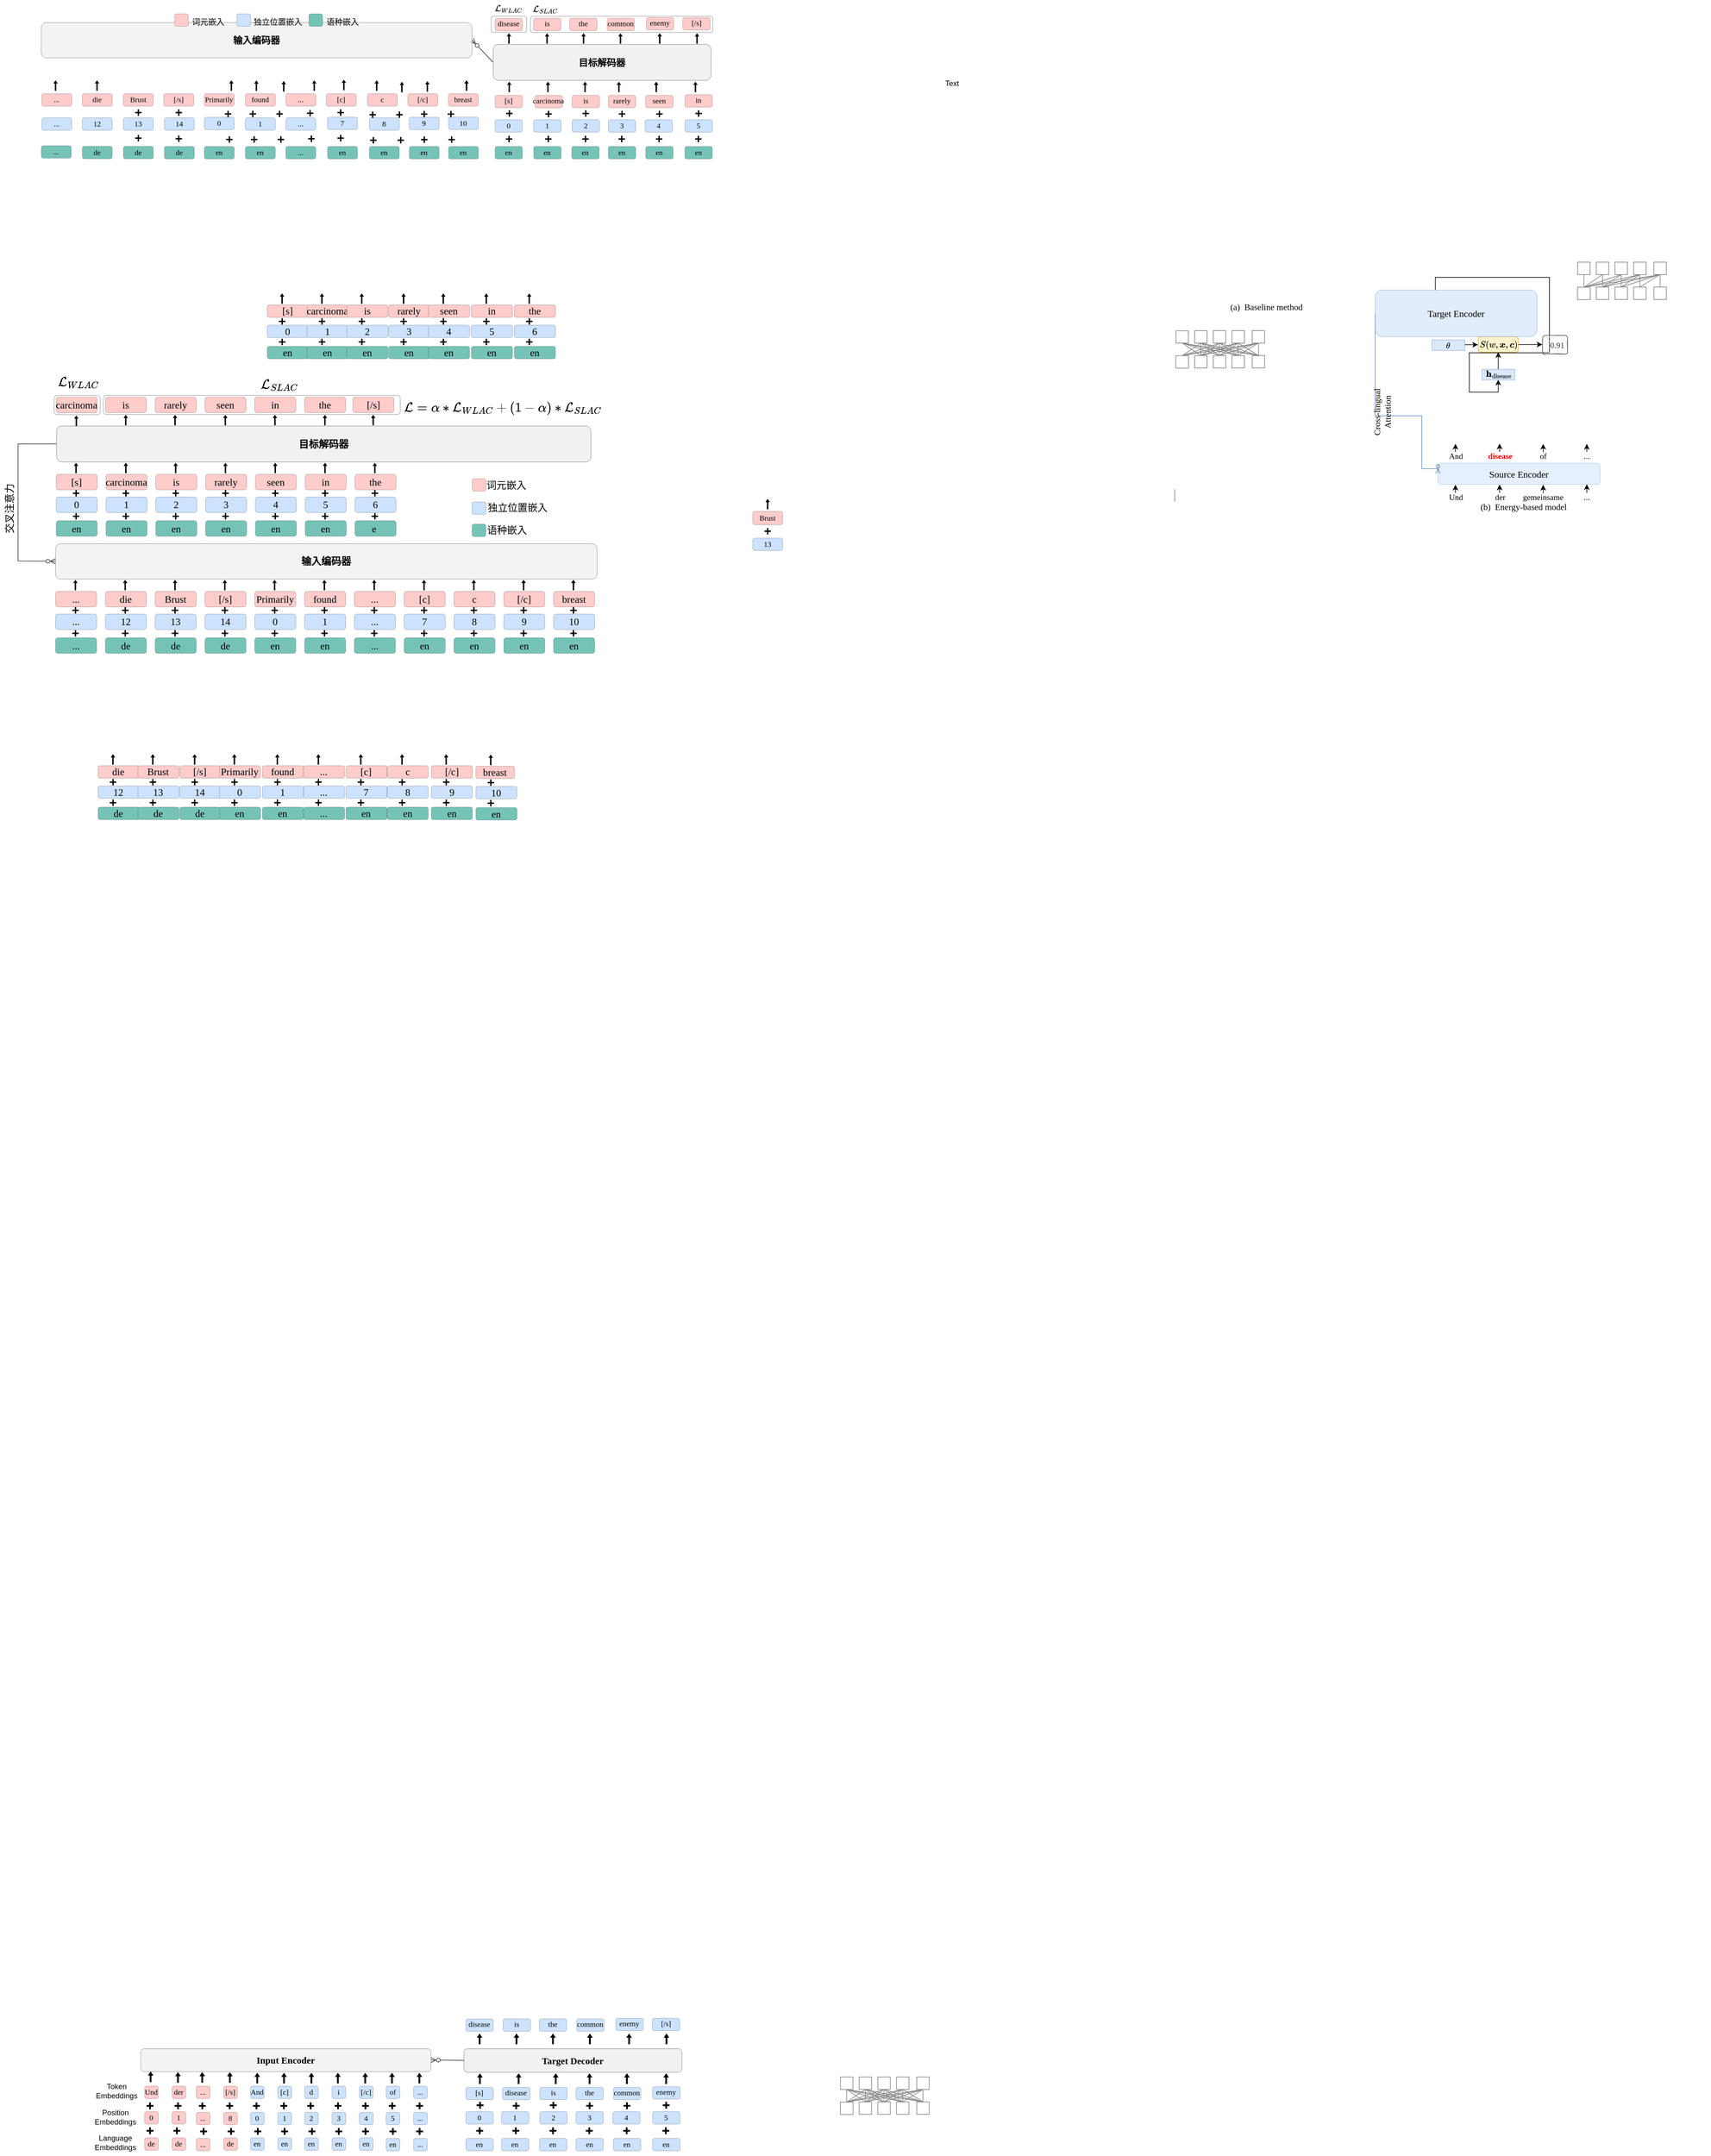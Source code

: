 <mxfile version="24.1.0" type="github">
  <diagram id="ADD6Pf1-iYHw3PYcDzVL" name="第 1 页">
    <mxGraphModel dx="4021" dy="118" grid="1" gridSize="10" guides="1" tooltips="1" connect="1" arrows="1" fold="1" page="1" pageScale="1" pageWidth="827" pageHeight="1169" math="1" shadow="0">
      <root>
        <mxCell id="0" />
        <mxCell id="1" parent="0" />
        <mxCell id="ksoJriNQ2VFMxcP2yj0e-1" value="" style="rounded=1;whiteSpace=wrap;html=1;fillColor=default;opacity=30;" parent="1" vertex="1">
          <mxGeometry x="-840" y="1265" width="57" height="26" as="geometry" />
        </mxCell>
        <mxCell id="ksoJriNQ2VFMxcP2yj0e-2" value="" style="rounded=1;whiteSpace=wrap;html=1;fillColor=default;opacity=30;" parent="1" vertex="1">
          <mxGeometry x="-776.87" y="1265.18" width="293" height="26" as="geometry" />
        </mxCell>
        <mxCell id="jL-DoHjZgoJ6Cv4gA63--163" value="" style="rounded=1;whiteSpace=wrap;html=1;strokeWidth=1;fillWeight=4;hachureGap=8;hachureAngle=45;sketch=0;fontFamily=Times New Roman;fontSize=14;shadow=0;glass=0;fillColor=#fff2cc;strokeColor=#d6b656;textOpacity=30;" parent="1" vertex="1">
          <mxGeometry x="745.72" y="1779.72" width="64.06" height="24.95" as="geometry" />
        </mxCell>
        <mxCell id="jL-DoHjZgoJ6Cv4gA63--19" style="edgeStyle=orthogonalEdgeStyle;rounded=0;orthogonalLoop=1;jettySize=auto;html=1;exitX=0.5;exitY=0;exitDx=0;exitDy=0;entryX=0.5;entryY=1;entryDx=0;entryDy=0;strokeWidth=1;fontSize=18;fontFamily=Times New Roman;" parent="1" source="jL-DoHjZgoJ6Cv4gA63--20" edge="1">
          <mxGeometry relative="1" as="geometry">
            <mxPoint x="777.75" y="1804.58" as="targetPoint" />
          </mxGeometry>
        </mxCell>
        <mxCell id="jL-DoHjZgoJ6Cv4gA63--20" value="" style="rounded=0;whiteSpace=wrap;html=1;fontSize=11;fillColor=#dae8fc;strokeColor=#6c8ebf;fontFamily=Times New Roman;strokeWidth=0.5;" parent="1" vertex="1">
          <mxGeometry x="751.25" y="1831.83" width="53" height="17" as="geometry" />
        </mxCell>
        <mxCell id="jL-DoHjZgoJ6Cv4gA63--21" style="edgeStyle=orthogonalEdgeStyle;rounded=0;orthogonalLoop=1;jettySize=auto;html=1;entryX=0.5;entryY=1;entryDx=0;entryDy=0;strokeColor=#000000;strokeWidth=1;fontFamily=Times New Roman;fontSize=12;fontColor=#EA6B66;exitX=0.372;exitY=0;exitDx=0;exitDy=0;exitPerimeter=0;" parent="1" source="jL-DoHjZgoJ6Cv4gA63--114" target="jL-DoHjZgoJ6Cv4gA63--20" edge="1">
          <mxGeometry relative="1" as="geometry">
            <mxPoint x="778.75" y="1869.58" as="sourcePoint" />
            <mxPoint x="778.65" y="1845.584" as="targetPoint" />
          </mxGeometry>
        </mxCell>
        <mxCell id="jL-DoHjZgoJ6Cv4gA63--22" style="edgeStyle=orthogonalEdgeStyle;rounded=0;orthogonalLoop=1;jettySize=auto;html=1;strokeColor=#000000;strokeWidth=1;fontFamily=Times New Roman;fontSize=11;fontColor=#000000;entryX=-0.009;entryY=0.497;entryDx=0;entryDy=0;entryPerimeter=0;" parent="1" target="jL-DoHjZgoJ6Cv4gA63--24" edge="1">
          <mxGeometry relative="1" as="geometry">
            <mxPoint x="810.236" y="1792.321" as="sourcePoint" />
            <mxPoint x="840" y="1792.7" as="targetPoint" />
          </mxGeometry>
        </mxCell>
        <mxCell id="jL-DoHjZgoJ6Cv4gA63--24" value="0.91" style="text;html=1;align=center;verticalAlign=middle;resizable=0;points=[];autosize=1;fontSize=13;fontFamily=Times New Roman;spacingRight=-5;fillColor=#f5f5f5;fontColor=#333333;strokeColor=#666666;rounded=1;sketch=1;" parent="1" vertex="1">
          <mxGeometry x="849" y="1777.68" width="40" height="30" as="geometry" />
        </mxCell>
        <mxCell id="jL-DoHjZgoJ6Cv4gA63--73" value="" style="group;fontFamily=Times New Roman;" parent="1" vertex="1" connectable="0">
          <mxGeometry x="673" y="1967.52" width="260" height="75" as="geometry" />
        </mxCell>
        <mxCell id="jL-DoHjZgoJ6Cv4gA63--116" value="Source Encoder" style="rounded=1;whiteSpace=wrap;html=1;fontSize=15;fillColor=#dae8fc;strokeColor=#6c8ebf;strokeWidth=0.5;fillStyle=auto;fontFamily=Times New Roman;opacity=70;" parent="1" vertex="1">
          <mxGeometry x="681" y="1982.7" width="260" height="34" as="geometry" />
        </mxCell>
        <mxCell id="jL-DoHjZgoJ6Cv4gA63--135" style="edgeStyle=orthogonalEdgeStyle;rounded=0;orthogonalLoop=1;jettySize=auto;html=1;exitX=0;exitY=0.5;exitDx=0;exitDy=0;entryX=0;entryY=0.5;entryDx=0;entryDy=0;fontFamily=Times New Roman;fontSize=10;fontColor=#000000;endArrow=ERzeroToMany;endFill=0;fillColor=#dae8fc;strokeColor=#6c8ebf;" parent="1" source="jL-DoHjZgoJ6Cv4gA63--114" target="jL-DoHjZgoJ6Cv4gA63--116" edge="1">
          <mxGeometry relative="1" as="geometry">
            <Array as="points">
              <mxPoint x="655" y="1906.7" />
              <mxPoint x="655" y="1991.7" />
            </Array>
          </mxGeometry>
        </mxCell>
        <mxCell id="jL-DoHjZgoJ6Cv4gA63--136" value="Cross-lingual&lt;br style=&quot;font-size: 14px;&quot;&gt;Attention" style="edgeLabel;html=1;align=center;verticalAlign=middle;resizable=0;points=[];fontSize=14;rotation=-90;labelBackgroundColor=none;fontFamily=Times New Roman;" parent="jL-DoHjZgoJ6Cv4gA63--135" vertex="1" connectable="0">
          <mxGeometry x="0.008" y="2" relative="1" as="geometry">
            <mxPoint x="-4" y="-3" as="offset" />
          </mxGeometry>
        </mxCell>
        <mxCell id="jL-DoHjZgoJ6Cv4gA63--137" value="&lt;font style=&quot;font-size: 13px;&quot;&gt;And&lt;/font&gt;" style="rounded=0;whiteSpace=wrap;html=1;fontFamily=Times New Roman;fontSize=13;strokeColor=none;spacingBottom=-10;spacing=-10;spacingTop=-10;fillColor=none;" parent="1" vertex="1">
          <mxGeometry x="685" y="1964.7" width="50" height="12" as="geometry" />
        </mxCell>
        <mxCell id="jL-DoHjZgoJ6Cv4gA63--138" style="edgeStyle=orthogonalEdgeStyle;rounded=0;orthogonalLoop=1;jettySize=auto;html=1;entryX=0.365;entryY=0.995;entryDx=0;entryDy=0;entryPerimeter=0;fontFamily=Times New Roman;endArrow=classic;endFill=1;" parent="1" edge="1">
          <mxGeometry relative="1" as="geometry">
            <mxPoint x="780" y="1971.7" as="sourcePoint" />
            <mxPoint x="779.9" y="1951.46" as="targetPoint" />
          </mxGeometry>
        </mxCell>
        <mxCell id="jL-DoHjZgoJ6Cv4gA63--139" style="edgeStyle=orthogonalEdgeStyle;rounded=0;orthogonalLoop=1;jettySize=auto;html=1;entryX=0.634;entryY=1.003;entryDx=0;entryDy=0;entryPerimeter=0;exitX=0.502;exitY=0.053;exitDx=0;exitDy=0;exitPerimeter=0;fontFamily=Times New Roman;endArrow=classic;endFill=1;" parent="1" source="jL-DoHjZgoJ6Cv4gA63--142" edge="1">
          <mxGeometry relative="1" as="geometry">
            <mxPoint x="850" y="1971.7" as="sourcePoint" />
            <mxPoint x="849.84" y="1951.844" as="targetPoint" />
          </mxGeometry>
        </mxCell>
        <mxCell id="jL-DoHjZgoJ6Cv4gA63--140" style="edgeStyle=orthogonalEdgeStyle;rounded=0;orthogonalLoop=1;jettySize=auto;html=1;entryX=0.904;entryY=0.983;entryDx=0;entryDy=0;entryPerimeter=0;fontFamily=Times New Roman;endArrow=classic;endFill=1;" parent="1" edge="1">
          <mxGeometry relative="1" as="geometry">
            <mxPoint x="920" y="1964.7" as="sourcePoint" />
            <mxPoint x="920.04" y="1951.884" as="targetPoint" />
          </mxGeometry>
        </mxCell>
        <mxCell id="jL-DoHjZgoJ6Cv4gA63--141" value="&lt;font color=&quot;#ff0000&quot; style=&quot;font-size: 13px;&quot;&gt;disease&lt;/font&gt;" style="rounded=0;whiteSpace=wrap;html=1;fontFamily=Times New Roman;fontSize=13;strokeColor=none;spacingBottom=-10;spacing=-10;spacingTop=-10;fontStyle=1" parent="1" vertex="1">
          <mxGeometry x="755.5" y="1964.7" width="50" height="12" as="geometry" />
        </mxCell>
        <mxCell id="jL-DoHjZgoJ6Cv4gA63--142" value="&lt;font style=&quot;font-size: 13px;&quot;&gt;of&lt;/font&gt;" style="rounded=0;whiteSpace=wrap;html=1;fontFamily=Times New Roman;fontSize=13;strokeColor=none;spacingBottom=-10;spacing=-10;spacingTop=-10;fillColor=none;" parent="1" vertex="1">
          <mxGeometry x="825" y="1964.7" width="50" height="12" as="geometry" />
        </mxCell>
        <mxCell id="jL-DoHjZgoJ6Cv4gA63--143" style="edgeStyle=orthogonalEdgeStyle;rounded=0;orthogonalLoop=1;jettySize=auto;html=1;entryX=0.365;entryY=0.995;entryDx=0;entryDy=0;entryPerimeter=0;fontFamily=Times New Roman;endArrow=classic;endFill=1;" parent="1" edge="1">
          <mxGeometry relative="1" as="geometry">
            <mxPoint x="709" y="1964.7" as="sourcePoint" />
            <mxPoint x="709" y="1951.7" as="targetPoint" />
          </mxGeometry>
        </mxCell>
        <mxCell id="jL-DoHjZgoJ6Cv4gA63--144" value="&lt;font style=&quot;font-size: 13px;&quot;&gt;Und&lt;/font&gt;" style="rounded=0;whiteSpace=wrap;html=1;fontFamily=Times New Roman;fontSize=13;strokeColor=none;spacingBottom=-10;spacing=-10;spacingTop=-10;" parent="1" vertex="1">
          <mxGeometry x="685" y="2030.52" width="50" height="12" as="geometry" />
        </mxCell>
        <mxCell id="jL-DoHjZgoJ6Cv4gA63--145" style="edgeStyle=orthogonalEdgeStyle;rounded=0;orthogonalLoop=1;jettySize=auto;html=1;entryX=0.365;entryY=0.995;entryDx=0;entryDy=0;entryPerimeter=0;fontFamily=Times New Roman;endArrow=classic;endFill=1;" parent="1" edge="1">
          <mxGeometry relative="1" as="geometry">
            <mxPoint x="780" y="2037.52" as="sourcePoint" />
            <mxPoint x="779.9" y="2017.28" as="targetPoint" />
          </mxGeometry>
        </mxCell>
        <mxCell id="jL-DoHjZgoJ6Cv4gA63--146" style="edgeStyle=orthogonalEdgeStyle;rounded=0;orthogonalLoop=1;jettySize=auto;html=1;entryX=0.634;entryY=1.003;entryDx=0;entryDy=0;entryPerimeter=0;exitX=0.502;exitY=0.053;exitDx=0;exitDy=0;exitPerimeter=0;fontFamily=Times New Roman;endArrow=classic;endFill=1;" parent="1" source="jL-DoHjZgoJ6Cv4gA63--149" edge="1">
          <mxGeometry relative="1" as="geometry">
            <mxPoint x="850" y="2037.52" as="sourcePoint" />
            <mxPoint x="849.84" y="2017.664" as="targetPoint" />
          </mxGeometry>
        </mxCell>
        <mxCell id="jL-DoHjZgoJ6Cv4gA63--147" style="edgeStyle=orthogonalEdgeStyle;rounded=0;orthogonalLoop=1;jettySize=auto;html=1;entryX=0.904;entryY=0.983;entryDx=0;entryDy=0;entryPerimeter=0;fontFamily=Times New Roman;endArrow=classic;endFill=1;" parent="1" edge="1">
          <mxGeometry relative="1" as="geometry">
            <mxPoint x="920" y="2037.52" as="sourcePoint" />
            <mxPoint x="920.04" y="2016.704" as="targetPoint" />
          </mxGeometry>
        </mxCell>
        <mxCell id="jL-DoHjZgoJ6Cv4gA63--148" value="&lt;font style=&quot;font-size: 13px;&quot;&gt;der&lt;/font&gt;" style="rounded=0;whiteSpace=wrap;html=1;fontFamily=Times New Roman;fontSize=13;strokeColor=none;spacingBottom=-10;spacing=-10;spacingTop=-10;fontColor=#000000;" parent="1" vertex="1">
          <mxGeometry x="755.5" y="2030.52" width="50" height="12" as="geometry" />
        </mxCell>
        <mxCell id="jL-DoHjZgoJ6Cv4gA63--149" value="&lt;font style=&quot;font-size: 13px;&quot;&gt;gemeinsame&lt;/font&gt;" style="rounded=0;whiteSpace=wrap;html=1;fontFamily=Times New Roman;fontSize=13;strokeColor=none;spacingBottom=-10;spacing=-10;spacingTop=-10;fillColor=none;" parent="1" vertex="1">
          <mxGeometry x="825" y="2030.52" width="50" height="12" as="geometry" />
        </mxCell>
        <mxCell id="jL-DoHjZgoJ6Cv4gA63--150" value="&lt;font style=&quot;font-size: 13px;&quot;&gt;...&lt;/font&gt;" style="rounded=0;whiteSpace=wrap;html=1;fontFamily=Times New Roman;fontSize=13;strokeColor=none;spacingBottom=-10;spacing=-10;spacingTop=-10;" parent="1" vertex="1">
          <mxGeometry x="895" y="2030.52" width="50" height="12" as="geometry" />
        </mxCell>
        <mxCell id="jL-DoHjZgoJ6Cv4gA63--151" style="edgeStyle=orthogonalEdgeStyle;rounded=0;orthogonalLoop=1;jettySize=auto;html=1;entryX=0.365;entryY=0.995;entryDx=0;entryDy=0;entryPerimeter=0;fontFamily=Times New Roman;endArrow=classic;endFill=1;" parent="1" edge="1">
          <mxGeometry relative="1" as="geometry">
            <mxPoint x="709" y="2030.52" as="sourcePoint" />
            <mxPoint x="709" y="2017.52" as="targetPoint" />
          </mxGeometry>
        </mxCell>
        <mxCell id="jL-DoHjZgoJ6Cv4gA63--153" value="&lt;font style=&quot;font-size: 13px;&quot;&gt;...&lt;/font&gt;" style="rounded=0;whiteSpace=wrap;html=1;fontFamily=Times New Roman;fontSize=13;strokeColor=none;spacingBottom=-10;spacing=-10;spacingTop=-10;" parent="1" vertex="1">
          <mxGeometry x="895" y="1964.7" width="50" height="12" as="geometry" />
        </mxCell>
        <mxCell id="jL-DoHjZgoJ6Cv4gA63--155" value="&lt;font style=&quot;font-size: 14px;&quot;&gt;(a)&amp;nbsp; Baseline method&lt;/font&gt;" style="rounded=0;whiteSpace=wrap;html=1;fontFamily=Times New Roman;fontSize=13;strokeColor=none;spacingBottom=-10;spacing=-10;spacingTop=-10;fontColor=#000000;" parent="1" vertex="1">
          <mxGeometry x="342.5" y="1727.15" width="125" height="12" as="geometry" />
        </mxCell>
        <mxCell id="jL-DoHjZgoJ6Cv4gA63--156" value="&lt;font style=&quot;font-size: 14px;&quot;&gt;(b)&amp;nbsp; Energy-based model&lt;/font&gt;" style="rounded=0;whiteSpace=wrap;html=1;fontFamily=Times New Roman;fontSize=11;strokeColor=none;spacingBottom=-10;spacing=-10;spacingTop=-10;fontColor=#000000;" parent="1" vertex="1">
          <mxGeometry x="756" y="2047.7" width="125" height="12" as="geometry" />
        </mxCell>
        <mxCell id="jL-DoHjZgoJ6Cv4gA63--157" value="&lt;font style=&quot;font-size: 14px;&quot;&gt;$$S(w,\boldsymbol{x},\boldsymbol{c})$$&lt;/font&gt;" style="text;html=1;align=center;verticalAlign=middle;resizable=0;points=[];autosize=1;strokeColor=none;fillColor=none;fontSize=11;fontFamily=Times New Roman;rounded=0;glass=0;spacingLeft=-90;spacingRight=-90;spacingTop=-5;spacingBottom=-5;fontStyle=1;fontColor=#000000;" parent="1" vertex="1">
          <mxGeometry x="737.75" y="1782.68" width="80" height="20" as="geometry" />
        </mxCell>
        <mxCell id="jL-DoHjZgoJ6Cv4gA63--160" value="$$\mathbf{h}_\mathrm{disease}$$" style="text;html=1;align=center;verticalAlign=middle;resizable=0;points=[];autosize=1;strokeColor=none;fillColor=none;fontSize=14;fontFamily=Times New Roman;spacingLeft=-90;spacingBottom=-10;spacingRight=-90;spacingTop=-10;" parent="1" vertex="1">
          <mxGeometry x="758" y="1834.83" width="40" height="10" as="geometry" />
        </mxCell>
        <mxCell id="jL-DoHjZgoJ6Cv4gA63--183" value="" style="shape=table;startSize=0;container=1;collapsible=0;childLayout=tableLayout;rounded=0;fillStyle=auto;strokeColor=#6c8ebf;strokeWidth=0.5;fontSize=11;fillColor=#dae8fc;fontFamily=Times New Roman;" parent="1" vertex="1">
          <mxGeometry x="671" y="1784.7" width="53" height="17" as="geometry" />
        </mxCell>
        <mxCell id="jL-DoHjZgoJ6Cv4gA63--184" value="" style="shape=tableRow;horizontal=0;startSize=0;swimlaneHead=0;swimlaneBody=0;top=0;left=0;bottom=0;right=0;collapsible=0;dropTarget=0;fillColor=none;points=[[0,0.5],[1,0.5]];portConstraint=eastwest;rounded=0;fillStyle=auto;strokeColor=#000000;strokeWidth=1;fontSize=11;fontFamily=Times New Roman;" parent="jL-DoHjZgoJ6Cv4gA63--183" vertex="1">
          <mxGeometry width="53" height="17" as="geometry" />
        </mxCell>
        <mxCell id="jL-DoHjZgoJ6Cv4gA63--185" value="&lt;font style=&quot;font-size: 11px;&quot;&gt;&lt;br&gt;&lt;/font&gt;" style="shape=partialRectangle;html=1;whiteSpace=wrap;connectable=0;overflow=hidden;fillColor=none;top=0;left=0;bottom=0;right=0;pointerEvents=1;rounded=0;fillStyle=auto;strokeColor=#000000;strokeWidth=1;fontSize=11;fontFamily=Times New Roman;" parent="jL-DoHjZgoJ6Cv4gA63--184" vertex="1">
          <mxGeometry width="53" height="17" as="geometry">
            <mxRectangle width="53" height="17" as="alternateBounds" />
          </mxGeometry>
        </mxCell>
        <mxCell id="jL-DoHjZgoJ6Cv4gA63--192" value="$$\theta$$" style="text;html=1;align=center;verticalAlign=middle;resizable=0;points=[];autosize=1;strokeColor=none;fillColor=none;fontSize=13;fontFamily=Times New Roman;spacingLeft=-90;spacingBottom=-10;spacingRight=-90;spacingTop=-10;" parent="1" vertex="1">
          <mxGeometry x="697" y="1788.68" width="-110" height="10" as="geometry" />
        </mxCell>
        <mxCell id="jL-DoHjZgoJ6Cv4gA63--199" style="edgeStyle=orthogonalEdgeStyle;rounded=0;orthogonalLoop=1;jettySize=auto;html=1;entryX=-0.008;entryY=0.5;entryDx=0;entryDy=0;strokeColor=#000000;strokeWidth=1;fontFamily=Times New Roman;fontSize=12;fontColor=#EA6B66;entryPerimeter=0;" parent="1" target="jL-DoHjZgoJ6Cv4gA63--163" edge="1">
          <mxGeometry relative="1" as="geometry">
            <mxPoint x="724" y="1792.634" as="sourcePoint" />
            <mxPoint x="747.5" y="1792.63" as="targetPoint" />
          </mxGeometry>
        </mxCell>
        <mxCell id="jL-DoHjZgoJ6Cv4gA63--114" value="Target Encoder" style="rounded=1;whiteSpace=wrap;html=1;fontSize=15;fillColor=#dae8fc;strokeColor=#6c8ebf;strokeWidth=0.5;fillStyle=auto;fontFamily=Times New Roman;opacity=80;sketch=0;" parent="1" vertex="1">
          <mxGeometry x="580" y="1704.5" width="260" height="75" as="geometry" />
        </mxCell>
        <mxCell id="jL-DoHjZgoJ6Cv4gA63--133" style="rounded=0;orthogonalLoop=1;jettySize=auto;html=1;entryX=1;entryY=0.5;entryDx=0;entryDy=0;fontFamily=Times New Roman;fontSize=10;fontColor=#000000;endArrow=ERzeroToMany;endFill=0;fillColor=#eeeeee;strokeColor=#36393d;exitX=0;exitY=0.5;exitDx=0;exitDy=0;" parent="1" source="jL-DoHjZgoJ6Cv4gA63--70" target="jL-DoHjZgoJ6Cv4gA63--115" edge="1">
          <mxGeometry relative="1" as="geometry">
            <mxPoint x="-950" y="1400" as="sourcePoint" />
          </mxGeometry>
        </mxCell>
        <mxCell id="lNjEDPmtAGZLamaPp14r-15" value="" style="rounded=0;whiteSpace=wrap;html=1;fontFamily=Times New Roman;fontSize=2;strokeColor=#808080;rotation=-90;container=0;" parent="1" vertex="1">
          <mxGeometry x="260" y="1810" width="20" height="20.5" as="geometry" />
        </mxCell>
        <mxCell id="lNjEDPmtAGZLamaPp14r-16" style="edgeStyle=none;rounded=0;orthogonalLoop=1;jettySize=auto;html=1;exitX=1;exitY=0.5;exitDx=0;exitDy=0;fontFamily=Times New Roman;fontSize=2;endArrow=none;endFill=0;strokeColor=#808080;" parent="1" source="lNjEDPmtAGZLamaPp14r-17" edge="1">
          <mxGeometry relative="1" as="geometry">
            <mxPoint x="330" y="1790" as="targetPoint" />
          </mxGeometry>
        </mxCell>
        <mxCell id="lNjEDPmtAGZLamaPp14r-17" value="" style="rounded=0;whiteSpace=wrap;html=1;fontFamily=Times New Roman;fontSize=2;strokeColor=#808080;rotation=-90;container=0;" parent="1" vertex="1">
          <mxGeometry x="290" y="1810" width="20" height="20" as="geometry" />
        </mxCell>
        <mxCell id="lNjEDPmtAGZLamaPp14r-18" value="" style="rounded=0;whiteSpace=wrap;html=1;fontFamily=Times New Roman;fontSize=2;strokeColor=#808080;rotation=-90;container=0;" parent="1" vertex="1">
          <mxGeometry x="320" y="1810" width="20" height="20" as="geometry" />
        </mxCell>
        <mxCell id="lNjEDPmtAGZLamaPp14r-19" value="" style="rounded=0;whiteSpace=wrap;html=1;fontFamily=Times New Roman;fontSize=2;strokeColor=#808080;rotation=-90;container=0;" parent="1" vertex="1">
          <mxGeometry x="350" y="1810" width="20" height="20" as="geometry" />
        </mxCell>
        <mxCell id="lNjEDPmtAGZLamaPp14r-20" value="" style="rounded=0;whiteSpace=wrap;html=1;fontFamily=Times New Roman;fontSize=2;strokeColor=#808080;rotation=-90;container=0;" parent="1" vertex="1">
          <mxGeometry x="260.13" y="1770.13" width="19.75" height="20" as="geometry" />
        </mxCell>
        <mxCell id="lNjEDPmtAGZLamaPp14r-21" style="edgeStyle=orthogonalEdgeStyle;rounded=0;orthogonalLoop=1;jettySize=auto;html=1;entryX=0;entryY=0.5;entryDx=0;entryDy=0;fontFamily=Times New Roman;fontSize=2;endArrow=none;endFill=0;strokeColor=#808080;" parent="1" edge="1">
          <mxGeometry relative="1" as="geometry">
            <mxPoint x="258" y="2044.88" as="sourcePoint" />
            <mxPoint x="258.005" y="2024.635" as="targetPoint" />
          </mxGeometry>
        </mxCell>
        <mxCell id="lNjEDPmtAGZLamaPp14r-22" style="edgeStyle=none;rounded=0;orthogonalLoop=1;jettySize=auto;html=1;exitX=1;exitY=0.5;exitDx=0;exitDy=0;entryX=0;entryY=0.5;entryDx=0;entryDy=0;fontFamily=Times New Roman;fontSize=2;endArrow=none;endFill=0;strokeColor=#808080;" parent="1" source="lNjEDPmtAGZLamaPp14r-17" target="lNjEDPmtAGZLamaPp14r-20" edge="1">
          <mxGeometry relative="1" as="geometry" />
        </mxCell>
        <mxCell id="lNjEDPmtAGZLamaPp14r-23" style="edgeStyle=none;rounded=0;orthogonalLoop=1;jettySize=auto;html=1;exitX=1;exitY=0.5;exitDx=0;exitDy=0;entryX=0;entryY=0.5;entryDx=0;entryDy=0;fontFamily=Times New Roman;fontSize=2;endArrow=none;endFill=0;strokeColor=#808080;" parent="1" source="lNjEDPmtAGZLamaPp14r-18" target="lNjEDPmtAGZLamaPp14r-20" edge="1">
          <mxGeometry relative="1" as="geometry" />
        </mxCell>
        <mxCell id="lNjEDPmtAGZLamaPp14r-24" style="edgeStyle=none;rounded=0;orthogonalLoop=1;jettySize=auto;html=1;exitX=1;exitY=0.5;exitDx=0;exitDy=0;entryX=0;entryY=0.5;entryDx=0;entryDy=0;fontFamily=Times New Roman;fontSize=2;endArrow=none;endFill=0;strokeColor=#808080;" parent="1" source="lNjEDPmtAGZLamaPp14r-19" target="lNjEDPmtAGZLamaPp14r-20" edge="1">
          <mxGeometry relative="1" as="geometry" />
        </mxCell>
        <mxCell id="lNjEDPmtAGZLamaPp14r-25" value="" style="rounded=0;whiteSpace=wrap;html=1;fontFamily=Times New Roman;fontSize=2;strokeColor=#808080;rotation=-90;container=0;" parent="1" vertex="1">
          <mxGeometry x="290" y="1770" width="20" height="20" as="geometry" />
        </mxCell>
        <mxCell id="lNjEDPmtAGZLamaPp14r-26" style="edgeStyle=none;rounded=0;orthogonalLoop=1;jettySize=auto;html=1;entryX=0;entryY=0.5;entryDx=0;entryDy=0;fontFamily=Times New Roman;fontSize=2;endArrow=none;endFill=0;exitX=1;exitY=0.5;exitDx=0;exitDy=0;strokeColor=#808080;" parent="1" source="lNjEDPmtAGZLamaPp14r-15" target="lNjEDPmtAGZLamaPp14r-25" edge="1">
          <mxGeometry relative="1" as="geometry" />
        </mxCell>
        <mxCell id="lNjEDPmtAGZLamaPp14r-27" style="edgeStyle=none;rounded=0;orthogonalLoop=1;jettySize=auto;html=1;exitX=1;exitY=0.5;exitDx=0;exitDy=0;entryX=0;entryY=0.5;entryDx=0;entryDy=0;fontFamily=Times New Roman;fontSize=2;endArrow=none;endFill=0;strokeColor=#808080;" parent="1" source="lNjEDPmtAGZLamaPp14r-17" target="lNjEDPmtAGZLamaPp14r-25" edge="1">
          <mxGeometry relative="1" as="geometry" />
        </mxCell>
        <mxCell id="lNjEDPmtAGZLamaPp14r-28" style="edgeStyle=none;rounded=0;orthogonalLoop=1;jettySize=auto;html=1;exitX=1;exitY=0.5;exitDx=0;exitDy=0;entryX=0;entryY=0.5;entryDx=0;entryDy=0;fontFamily=Times New Roman;fontSize=2;endArrow=none;endFill=0;strokeColor=#808080;" parent="1" source="lNjEDPmtAGZLamaPp14r-18" target="lNjEDPmtAGZLamaPp14r-25" edge="1">
          <mxGeometry relative="1" as="geometry" />
        </mxCell>
        <mxCell id="lNjEDPmtAGZLamaPp14r-29" style="edgeStyle=none;rounded=0;orthogonalLoop=1;jettySize=auto;html=1;exitX=1;exitY=0.5;exitDx=0;exitDy=0;entryX=0;entryY=0.5;entryDx=0;entryDy=0;fontFamily=Times New Roman;fontSize=2;endArrow=none;endFill=0;strokeColor=#808080;" parent="1" source="lNjEDPmtAGZLamaPp14r-19" target="lNjEDPmtAGZLamaPp14r-25" edge="1">
          <mxGeometry relative="1" as="geometry" />
        </mxCell>
        <mxCell id="lNjEDPmtAGZLamaPp14r-30" value="" style="rounded=0;whiteSpace=wrap;html=1;fontFamily=Times New Roman;fontSize=2;strokeColor=#808080;rotation=-90;container=0;" parent="1" vertex="1">
          <mxGeometry x="320" y="1770" width="20" height="20" as="geometry" />
        </mxCell>
        <mxCell id="lNjEDPmtAGZLamaPp14r-31" style="edgeStyle=none;rounded=0;orthogonalLoop=1;jettySize=auto;html=1;entryX=0;entryY=0.5;entryDx=0;entryDy=0;fontFamily=Times New Roman;fontSize=2;endArrow=none;endFill=0;exitX=1;exitY=0.5;exitDx=0;exitDy=0;strokeColor=#808080;" parent="1" source="lNjEDPmtAGZLamaPp14r-15" target="lNjEDPmtAGZLamaPp14r-30" edge="1">
          <mxGeometry relative="1" as="geometry" />
        </mxCell>
        <mxCell id="lNjEDPmtAGZLamaPp14r-32" style="edgeStyle=none;rounded=0;orthogonalLoop=1;jettySize=auto;html=1;exitX=1;exitY=0.5;exitDx=0;exitDy=0;entryX=0;entryY=0.5;entryDx=0;entryDy=0;fontFamily=Times New Roman;fontSize=2;endArrow=none;endFill=0;strokeColor=#808080;" parent="1" source="lNjEDPmtAGZLamaPp14r-18" target="lNjEDPmtAGZLamaPp14r-30" edge="1">
          <mxGeometry relative="1" as="geometry" />
        </mxCell>
        <mxCell id="lNjEDPmtAGZLamaPp14r-33" style="edgeStyle=none;rounded=0;orthogonalLoop=1;jettySize=auto;html=1;exitX=1;exitY=0.5;exitDx=0;exitDy=0;entryX=0;entryY=0.5;entryDx=0;entryDy=0;fontFamily=Times New Roman;fontSize=2;endArrow=none;endFill=0;strokeColor=#808080;" parent="1" source="lNjEDPmtAGZLamaPp14r-19" target="lNjEDPmtAGZLamaPp14r-30" edge="1">
          <mxGeometry relative="1" as="geometry" />
        </mxCell>
        <mxCell id="lNjEDPmtAGZLamaPp14r-34" value="" style="rounded=0;whiteSpace=wrap;html=1;fontFamily=Times New Roman;fontSize=2;strokeColor=#808080;rotation=-90;container=0;" parent="1" vertex="1">
          <mxGeometry x="350" y="1770" width="20" height="20" as="geometry" />
        </mxCell>
        <mxCell id="lNjEDPmtAGZLamaPp14r-35" style="edgeStyle=none;rounded=0;orthogonalLoop=1;jettySize=auto;html=1;entryX=0;entryY=0.5;entryDx=0;entryDy=0;fontFamily=Times New Roman;fontSize=2;endArrow=none;endFill=0;exitX=1;exitY=0.5;exitDx=0;exitDy=0;strokeColor=#808080;" parent="1" source="lNjEDPmtAGZLamaPp14r-15" target="lNjEDPmtAGZLamaPp14r-34" edge="1">
          <mxGeometry relative="1" as="geometry" />
        </mxCell>
        <mxCell id="lNjEDPmtAGZLamaPp14r-36" style="edgeStyle=none;rounded=0;orthogonalLoop=1;jettySize=auto;html=1;exitX=1;exitY=0.5;exitDx=0;exitDy=0;entryX=0;entryY=0.5;entryDx=0;entryDy=0;fontFamily=Times New Roman;fontSize=2;endArrow=none;endFill=0;strokeColor=#808080;" parent="1" source="lNjEDPmtAGZLamaPp14r-17" target="lNjEDPmtAGZLamaPp14r-34" edge="1">
          <mxGeometry relative="1" as="geometry" />
        </mxCell>
        <mxCell id="lNjEDPmtAGZLamaPp14r-37" style="edgeStyle=none;rounded=0;orthogonalLoop=1;jettySize=auto;html=1;exitX=1;exitY=0.5;exitDx=0;exitDy=0;entryX=0;entryY=0.5;entryDx=0;entryDy=0;fontFamily=Times New Roman;fontSize=2;endArrow=none;endFill=0;strokeColor=#808080;" parent="1" source="lNjEDPmtAGZLamaPp14r-18" target="lNjEDPmtAGZLamaPp14r-34" edge="1">
          <mxGeometry relative="1" as="geometry" />
        </mxCell>
        <mxCell id="lNjEDPmtAGZLamaPp14r-38" style="edgeStyle=none;rounded=0;orthogonalLoop=1;jettySize=auto;html=1;exitX=1;exitY=0.5;exitDx=0;exitDy=0;entryX=0;entryY=0.5;entryDx=0;entryDy=0;fontFamily=Times New Roman;fontSize=2;endArrow=none;endFill=0;strokeColor=#808080;" parent="1" source="lNjEDPmtAGZLamaPp14r-19" target="lNjEDPmtAGZLamaPp14r-34" edge="1">
          <mxGeometry relative="1" as="geometry" />
        </mxCell>
        <mxCell id="lNjEDPmtAGZLamaPp14r-39" style="edgeStyle=none;rounded=0;orthogonalLoop=1;jettySize=auto;html=1;entryX=1;entryY=0.5;entryDx=0;entryDy=0;fontFamily=Times New Roman;fontSize=2;endArrow=none;endFill=0;strokeColor=#808080;" parent="1" edge="1">
          <mxGeometry relative="1" as="geometry">
            <mxPoint x="258" y="2044.88" as="sourcePoint" />
            <mxPoint x="258" y="2044.88" as="targetPoint" />
          </mxGeometry>
        </mxCell>
        <mxCell id="lNjEDPmtAGZLamaPp14r-40" style="edgeStyle=none;rounded=0;orthogonalLoop=1;jettySize=auto;html=1;exitX=0;exitY=0.5;exitDx=0;exitDy=0;entryX=1;entryY=0.5;entryDx=0;entryDy=0;strokeColor=#808080;fontSize=1;fontColor=#999999;endArrow=none;endFill=0;fontFamily=Times New Roman;" parent="1" source="lNjEDPmtAGZLamaPp14r-44" target="lNjEDPmtAGZLamaPp14r-19" edge="1">
          <mxGeometry relative="1" as="geometry" />
        </mxCell>
        <mxCell id="lNjEDPmtAGZLamaPp14r-41" style="edgeStyle=none;rounded=0;orthogonalLoop=1;jettySize=auto;html=1;exitX=0;exitY=0.5;exitDx=0;exitDy=0;entryX=1;entryY=0.5;entryDx=0;entryDy=0;strokeColor=#808080;fontSize=1;fontColor=#999999;endArrow=none;endFill=0;fontFamily=Times New Roman;" parent="1" source="lNjEDPmtAGZLamaPp14r-44" target="lNjEDPmtAGZLamaPp14r-18" edge="1">
          <mxGeometry relative="1" as="geometry" />
        </mxCell>
        <mxCell id="lNjEDPmtAGZLamaPp14r-42" style="edgeStyle=none;rounded=0;orthogonalLoop=1;jettySize=auto;html=1;entryX=1;entryY=0.5;entryDx=0;entryDy=0;strokeColor=#808080;fontSize=1;fontColor=#999999;endArrow=none;endFill=0;exitX=0;exitY=0.5;exitDx=0;exitDy=0;fontFamily=Times New Roman;" parent="1" source="lNjEDPmtAGZLamaPp14r-44" target="lNjEDPmtAGZLamaPp14r-17" edge="1">
          <mxGeometry relative="1" as="geometry" />
        </mxCell>
        <mxCell id="lNjEDPmtAGZLamaPp14r-43" style="edgeStyle=none;rounded=0;orthogonalLoop=1;jettySize=auto;html=1;entryX=1;entryY=0.5;entryDx=0;entryDy=0;strokeColor=#808080;fontSize=1;fontColor=#999999;endArrow=none;endFill=0;exitX=0;exitY=0.5;exitDx=0;exitDy=0;fontFamily=Times New Roman;" parent="1" source="lNjEDPmtAGZLamaPp14r-44" target="lNjEDPmtAGZLamaPp14r-15" edge="1">
          <mxGeometry relative="1" as="geometry" />
        </mxCell>
        <mxCell id="lNjEDPmtAGZLamaPp14r-44" value="" style="rounded=0;whiteSpace=wrap;html=1;fontFamily=Times New Roman;fontSize=2;strokeColor=#808080;rotation=-90;container=0;" parent="1" vertex="1">
          <mxGeometry x="382.5" y="1770" width="20" height="20" as="geometry" />
        </mxCell>
        <mxCell id="lNjEDPmtAGZLamaPp14r-45" value="" style="rounded=0;whiteSpace=wrap;html=1;fontFamily=Times New Roman;fontSize=2;strokeColor=#808080;rotation=-90;container=0;" parent="1" vertex="1">
          <mxGeometry x="382.5" y="1810" width="20" height="20" as="geometry" />
        </mxCell>
        <mxCell id="lNjEDPmtAGZLamaPp14r-46" style="rounded=0;orthogonalLoop=1;jettySize=auto;html=1;strokeColor=#808080;fontSize=1;fontColor=#999999;entryX=1;entryY=0.5;entryDx=0;entryDy=0;exitX=0;exitY=0.5;exitDx=0;exitDy=0;endArrow=none;endFill=0;fontFamily=Times New Roman;" parent="1" source="lNjEDPmtAGZLamaPp14r-34" target="lNjEDPmtAGZLamaPp14r-45" edge="1">
          <mxGeometry relative="1" as="geometry">
            <mxPoint x="387" y="1808" as="targetPoint" />
          </mxGeometry>
        </mxCell>
        <mxCell id="lNjEDPmtAGZLamaPp14r-47" style="edgeStyle=none;rounded=0;orthogonalLoop=1;jettySize=auto;html=1;entryX=1;entryY=0.5;entryDx=0;entryDy=0;strokeColor=#808080;fontSize=1;fontColor=#999999;endArrow=none;endFill=0;exitX=0;exitY=0.5;exitDx=0;exitDy=0;fontFamily=Times New Roman;" parent="1" source="lNjEDPmtAGZLamaPp14r-20" target="lNjEDPmtAGZLamaPp14r-45" edge="1">
          <mxGeometry relative="1" as="geometry">
            <mxPoint x="297" y="1768" as="sourcePoint" />
          </mxGeometry>
        </mxCell>
        <mxCell id="lNjEDPmtAGZLamaPp14r-48" style="edgeStyle=none;rounded=0;orthogonalLoop=1;jettySize=auto;html=1;entryX=1;entryY=0.5;entryDx=0;entryDy=0;strokeColor=#808080;fontSize=1;fontColor=#999999;endArrow=none;endFill=0;exitX=0;exitY=0.5;exitDx=0;exitDy=0;fontFamily=Times New Roman;" parent="1" source="lNjEDPmtAGZLamaPp14r-25" target="lNjEDPmtAGZLamaPp14r-45" edge="1">
          <mxGeometry relative="1" as="geometry" />
        </mxCell>
        <mxCell id="lNjEDPmtAGZLamaPp14r-49" style="edgeStyle=none;rounded=0;orthogonalLoop=1;jettySize=auto;html=1;entryX=1;entryY=0.5;entryDx=0;entryDy=0;strokeColor=#808080;fontSize=1;fontColor=#999999;endArrow=none;endFill=0;exitX=0;exitY=0.5;exitDx=0;exitDy=0;fontFamily=Times New Roman;" parent="1" source="lNjEDPmtAGZLamaPp14r-30" target="lNjEDPmtAGZLamaPp14r-45" edge="1">
          <mxGeometry relative="1" as="geometry" />
        </mxCell>
        <mxCell id="lNjEDPmtAGZLamaPp14r-50" style="edgeStyle=none;rounded=0;orthogonalLoop=1;jettySize=auto;html=1;entryX=0.93;entryY=0.515;entryDx=0;entryDy=0;entryPerimeter=0;strokeColor=#808080;fontSize=1;fontColor=#999999;endArrow=none;endFill=0;fontFamily=Times New Roman;" parent="1" source="lNjEDPmtAGZLamaPp14r-44" target="lNjEDPmtAGZLamaPp14r-45" edge="1">
          <mxGeometry relative="1" as="geometry" />
        </mxCell>
        <mxCell id="lNjEDPmtAGZLamaPp14r-51" style="edgeStyle=none;rounded=0;orthogonalLoop=1;jettySize=auto;html=1;entryX=1;entryY=0.5;entryDx=0;entryDy=0;strokeColor=#808080;fontSize=1;fontColor=#999999;endArrow=none;endFill=0;exitX=0;exitY=0.5;exitDx=0;exitDy=0;fontFamily=Times New Roman;" parent="1" source="lNjEDPmtAGZLamaPp14r-34" target="lNjEDPmtAGZLamaPp14r-45" edge="1">
          <mxGeometry relative="1" as="geometry" />
        </mxCell>
        <mxCell id="lNjEDPmtAGZLamaPp14r-78" value="&lt;font style=&quot;font-size: 12px;&quot;&gt;...&lt;/font&gt;" style="rounded=1;whiteSpace=wrap;html=1;fontFamily=Times New Roman;fontSize=2;strokeColor=#000000;rotation=0;container=0;fillColor=#FECCCB;strokeWidth=0.2;" parent="1" vertex="1">
          <mxGeometry x="-1562" y="1389.2" width="48" height="20" as="geometry" />
        </mxCell>
        <mxCell id="lNjEDPmtAGZLamaPp14r-79" value="&lt;font style=&quot;font-size: 12px;&quot;&gt;die&lt;/font&gt;" style="rounded=1;whiteSpace=wrap;html=1;fontFamily=Times New Roman;fontSize=2;strokeColor=#000000;rotation=0;container=0;fillColor=#FECCCB;strokeWidth=0.2;" parent="1" vertex="1">
          <mxGeometry x="-1497" y="1389.2" width="48" height="20" as="geometry" />
        </mxCell>
        <mxCell id="lNjEDPmtAGZLamaPp14r-81" value="&lt;font style=&quot;font-size: 12px;&quot;&gt;[/s]&lt;/font&gt;" style="rounded=1;whiteSpace=wrap;html=1;fontFamily=Times New Roman;fontSize=2;strokeColor=#000000;rotation=0;container=0;fillColor=#FECCCB;strokeWidth=0.2;" parent="1" vertex="1">
          <mxGeometry x="-1366" y="1389.2" width="48" height="20" as="geometry" />
        </mxCell>
        <mxCell id="lNjEDPmtAGZLamaPp14r-86" value="&lt;font style=&quot;font-size: 12px;&quot;&gt;Primarily&lt;/font&gt;" style="rounded=1;whiteSpace=wrap;html=1;fontFamily=Times New Roman;fontSize=2;strokeColor=#000000;rotation=0;container=0;fillColor=#FECCCB;strokeWidth=0.2;" parent="1" vertex="1">
          <mxGeometry x="-1301" y="1389.2" width="48" height="20" as="geometry" />
        </mxCell>
        <mxCell id="lNjEDPmtAGZLamaPp14r-87" value="&lt;font style=&quot;font-size: 12px;&quot;&gt;[c]&lt;br&gt;&lt;/font&gt;" style="rounded=1;whiteSpace=wrap;html=1;fontFamily=Times New Roman;fontSize=2;strokeColor=#000000;rotation=0;container=0;fillColor=#FECCCB;strokeWidth=0.2;" parent="1" vertex="1">
          <mxGeometry x="-1105" y="1389.2" width="48" height="20" as="geometry" />
        </mxCell>
        <mxCell id="lNjEDPmtAGZLamaPp14r-88" value="&lt;font style=&quot;font-size: 12px;&quot;&gt;[/c]&lt;/font&gt;" style="rounded=1;whiteSpace=wrap;html=1;fontFamily=Times New Roman;fontSize=2;strokeColor=#000000;rotation=0;container=0;fillColor=#FECCCB;strokeWidth=0.2;" parent="1" vertex="1">
          <mxGeometry x="-974" y="1389.2" width="48" height="20" as="geometry" />
        </mxCell>
        <mxCell id="lNjEDPmtAGZLamaPp14r-89" value="&lt;font style=&quot;font-size: 12px;&quot;&gt;c&lt;/font&gt;" style="rounded=1;whiteSpace=wrap;html=1;fontFamily=Times New Roman;fontSize=2;strokeColor=#000000;rotation=0;container=0;fillColor=#FECCCB;strokeWidth=0.2;" parent="1" vertex="1">
          <mxGeometry x="-1039" y="1389.2" width="48" height="20" as="geometry" />
        </mxCell>
        <mxCell id="lNjEDPmtAGZLamaPp14r-91" value="&lt;font style=&quot;font-size: 12px;&quot;&gt;breast&lt;br&gt;&lt;/font&gt;" style="rounded=1;whiteSpace=wrap;html=1;fontFamily=Times New Roman;fontSize=2;strokeColor=#000000;rotation=0;container=0;fillColor=#FECCCB;strokeWidth=0.2;" parent="1" vertex="1">
          <mxGeometry x="-908.87" y="1389.2" width="48" height="20" as="geometry" />
        </mxCell>
        <mxCell id="lNjEDPmtAGZLamaPp14r-92" value="&lt;font style=&quot;font-size: 12px;&quot;&gt;Brust&lt;/font&gt;" style="rounded=1;whiteSpace=wrap;html=1;fontFamily=Times New Roman;fontSize=2;strokeColor=#000000;rotation=0;container=0;fillColor=#FECCCB;strokeWidth=0.2;" parent="1" vertex="1">
          <mxGeometry x="-1431" y="1389.2" width="48" height="20" as="geometry" />
        </mxCell>
        <mxCell id="lNjEDPmtAGZLamaPp14r-94" value="&lt;span style=&quot;font-size: 12px;&quot;&gt;...&lt;/span&gt;" style="rounded=1;whiteSpace=wrap;html=1;fontFamily=Times New Roman;fontSize=2;strokeColor=#000000;rotation=0;container=0;fillColor=#CCE2FF;strokeWidth=0.2;" parent="1" vertex="1">
          <mxGeometry x="-1562" y="1428" width="48" height="20" as="geometry" />
        </mxCell>
        <mxCell id="lNjEDPmtAGZLamaPp14r-95" value="&lt;font style=&quot;font-size: 12px;&quot;&gt;12&lt;/font&gt;" style="rounded=1;whiteSpace=wrap;html=1;fontFamily=Times New Roman;fontSize=2;strokeColor=#000000;rotation=0;container=0;fillColor=#CCE2FF;strokeWidth=0.2;" parent="1" vertex="1">
          <mxGeometry x="-1497" y="1428" width="48" height="20" as="geometry" />
        </mxCell>
        <mxCell id="lNjEDPmtAGZLamaPp14r-97" value="&lt;font style=&quot;font-size: 12px;&quot;&gt;14&lt;/font&gt;" style="rounded=1;whiteSpace=wrap;html=1;fontFamily=Times New Roman;fontSize=2;strokeColor=#000000;rotation=0;container=0;fillColor=#CCE2FF;strokeWidth=0.2;" parent="1" vertex="1">
          <mxGeometry x="-1365.13" y="1428" width="48" height="20" as="geometry" />
        </mxCell>
        <mxCell id="lNjEDPmtAGZLamaPp14r-98" value="&lt;font style=&quot;font-size: 12px;&quot;&gt;0&lt;/font&gt;" style="rounded=1;whiteSpace=wrap;html=1;fontFamily=Times New Roman;fontSize=2;strokeColor=#000000;rotation=0;container=0;fillColor=#CCE2FF;strokeWidth=0.2;" parent="1" vertex="1">
          <mxGeometry x="-1301" y="1427" width="48" height="20" as="geometry" />
        </mxCell>
        <mxCell id="lNjEDPmtAGZLamaPp14r-99" value="&lt;font style=&quot;font-size: 12px;&quot;&gt;7&lt;/font&gt;" style="rounded=1;whiteSpace=wrap;html=1;fontFamily=Times New Roman;fontSize=2;strokeColor=#000000;rotation=0;container=0;fillColor=#CCE2FF;strokeWidth=0.2;" parent="1" vertex="1">
          <mxGeometry x="-1103" y="1426.82" width="48" height="20" as="geometry" />
        </mxCell>
        <mxCell id="lNjEDPmtAGZLamaPp14r-100" value="&lt;font style=&quot;font-size: 12px;&quot;&gt;9&lt;/font&gt;" style="rounded=1;whiteSpace=wrap;html=1;fontFamily=Times New Roman;fontSize=2;strokeColor=#000000;rotation=0;container=0;fillColor=#CCE2FF;strokeWidth=0.2;" parent="1" vertex="1">
          <mxGeometry x="-971.87" y="1427" width="48" height="20" as="geometry" />
        </mxCell>
        <mxCell id="lNjEDPmtAGZLamaPp14r-101" value="&lt;font style=&quot;font-size: 12px;&quot;&gt;8&lt;/font&gt;" style="rounded=1;whiteSpace=wrap;html=1;fontFamily=Times New Roman;fontSize=2;strokeColor=#000000;rotation=0;container=0;fillColor=#CCE2FF;strokeWidth=0.2;" parent="1" vertex="1">
          <mxGeometry x="-1035.87" y="1428" width="48" height="20" as="geometry" />
        </mxCell>
        <mxCell id="lNjEDPmtAGZLamaPp14r-103" value="&lt;font style=&quot;font-size: 12px;&quot;&gt;10&lt;/font&gt;" style="rounded=1;whiteSpace=wrap;html=1;fontFamily=Times New Roman;fontSize=2;strokeColor=#000000;rotation=0;container=0;fillColor=#CCE2FF;strokeWidth=0.2;" parent="1" vertex="1">
          <mxGeometry x="-908.75" y="1426.75" width="48" height="20" as="geometry" />
        </mxCell>
        <mxCell id="lNjEDPmtAGZLamaPp14r-104" value="&lt;font style=&quot;font-size: 12px;&quot;&gt;13&lt;/font&gt;" style="rounded=1;whiteSpace=wrap;html=1;fontFamily=Times New Roman;fontSize=2;strokeColor=#000000;rotation=0;container=0;fillColor=#CCE2FF;strokeWidth=0.2;" parent="1" vertex="1">
          <mxGeometry x="-1431" y="1428" width="48" height="20" as="geometry" />
        </mxCell>
        <mxCell id="lNjEDPmtAGZLamaPp14r-106" value="&lt;span style=&quot;font-size: 12px;&quot;&gt;...&lt;/span&gt;" style="rounded=1;whiteSpace=wrap;html=1;fontFamily=Times New Roman;fontSize=2;strokeColor=#000000;rotation=0;container=0;strokeWidth=0.2;fillColor=#75c3b7;shadow=0;glass=0;" parent="1" vertex="1">
          <mxGeometry x="-1562.87" y="1472.75" width="48" height="20" as="geometry" />
        </mxCell>
        <mxCell id="lNjEDPmtAGZLamaPp14r-107" value="&lt;font style=&quot;font-size: 12px;&quot;&gt;de&lt;/font&gt;" style="rounded=1;whiteSpace=wrap;html=1;fontFamily=Times New Roman;fontSize=2;strokeColor=#000000;rotation=0;container=0;strokeWidth=0.2;fillColor=#75c3b7;shadow=0;glass=0;" parent="1" vertex="1">
          <mxGeometry x="-1497" y="1473.75" width="48" height="20" as="geometry" />
        </mxCell>
        <mxCell id="lNjEDPmtAGZLamaPp14r-109" value="&lt;font style=&quot;font-size: 12px;&quot;&gt;de&lt;/font&gt;" style="rounded=1;whiteSpace=wrap;html=1;fontFamily=Times New Roman;fontSize=2;strokeColor=#000000;rotation=0;container=0;strokeWidth=0.2;fillColor=#75c3b7;shadow=0;glass=0;" parent="1" vertex="1">
          <mxGeometry x="-1365.13" y="1474" width="48" height="20" as="geometry" />
        </mxCell>
        <mxCell id="lNjEDPmtAGZLamaPp14r-110" value="&lt;font style=&quot;font-size: 12px;&quot;&gt;en&lt;/font&gt;" style="rounded=1;whiteSpace=wrap;html=1;fontFamily=Times New Roman;fontSize=2;strokeColor=#000000;rotation=0;container=0;strokeWidth=0.2;fillColor=#75c3b7;shadow=0;glass=0;" parent="1" vertex="1">
          <mxGeometry x="-1301" y="1474" width="48" height="20" as="geometry" />
        </mxCell>
        <mxCell id="lNjEDPmtAGZLamaPp14r-111" value="&lt;font style=&quot;font-size: 12px;&quot;&gt;en&lt;/font&gt;" style="rounded=1;whiteSpace=wrap;html=1;fontFamily=Times New Roman;fontSize=2;strokeColor=#000000;rotation=0;container=0;strokeWidth=0.2;fillColor=#75c3b7;shadow=0;glass=0;" parent="1" vertex="1">
          <mxGeometry x="-1103" y="1474" width="48" height="20" as="geometry" />
        </mxCell>
        <mxCell id="lNjEDPmtAGZLamaPp14r-112" value="&lt;font style=&quot;font-size: 12px;&quot;&gt;en&lt;/font&gt;" style="rounded=1;whiteSpace=wrap;html=1;fontFamily=Times New Roman;fontSize=2;strokeColor=#000000;rotation=0;container=0;strokeWidth=0.2;fillColor=#75c3b7;shadow=0;glass=0;" parent="1" vertex="1">
          <mxGeometry x="-971.75" y="1474" width="48" height="20" as="geometry" />
        </mxCell>
        <mxCell id="lNjEDPmtAGZLamaPp14r-113" value="&lt;font style=&quot;font-size: 12px;&quot;&gt;en&lt;/font&gt;" style="rounded=1;whiteSpace=wrap;html=1;fontFamily=Times New Roman;fontSize=2;strokeColor=#000000;rotation=0;container=0;strokeWidth=0.2;fillColor=#75c3b7;shadow=0;glass=0;" parent="1" vertex="1">
          <mxGeometry x="-1035.87" y="1474" width="48" height="20" as="geometry" />
        </mxCell>
        <mxCell id="lNjEDPmtAGZLamaPp14r-115" value="&lt;font style=&quot;font-size: 12px;&quot;&gt;en&lt;br&gt;&lt;/font&gt;" style="rounded=1;whiteSpace=wrap;html=1;fontFamily=Times New Roman;fontSize=2;strokeColor=#000000;rotation=0;container=0;strokeWidth=0.2;fillColor=#75c3b7;shadow=0;glass=0;" parent="1" vertex="1">
          <mxGeometry x="-908.75" y="1474" width="48" height="20" as="geometry" />
        </mxCell>
        <mxCell id="lNjEDPmtAGZLamaPp14r-116" value="&lt;span style=&quot;font-size: 12px;&quot;&gt;de&lt;/span&gt;" style="rounded=1;whiteSpace=wrap;html=1;fontFamily=Times New Roman;fontSize=2;strokeColor=#000000;rotation=0;container=0;strokeWidth=0.2;fillColor=#75c3b7;shadow=0;glass=0;" parent="1" vertex="1">
          <mxGeometry x="-1431" y="1473.75" width="48" height="20" as="geometry" />
        </mxCell>
        <mxCell id="lNjEDPmtAGZLamaPp14r-8" value="" style="group" parent="1" vertex="1" connectable="0">
          <mxGeometry x="-279.12" y="4574.63" width="142.75" height="60.25" as="geometry" />
        </mxCell>
        <mxCell id="jL-DoHjZgoJ6Cv4gA63--76" value="" style="group;rotation=-90;fontFamily=Times New Roman;" parent="lNjEDPmtAGZLamaPp14r-8" vertex="1" connectable="0">
          <mxGeometry x="25.25" y="-25" width="60" height="110.5" as="geometry" />
        </mxCell>
        <mxCell id="jL-DoHjZgoJ6Cv4gA63--77" value="" style="rounded=0;whiteSpace=wrap;html=1;fontFamily=Times New Roman;fontSize=2;strokeColor=#808080;rotation=-90;" parent="jL-DoHjZgoJ6Cv4gA63--76" vertex="1">
          <mxGeometry x="-25" y="65" width="20" height="20.5" as="geometry" />
        </mxCell>
        <mxCell id="jL-DoHjZgoJ6Cv4gA63--78" style="edgeStyle=none;rounded=0;orthogonalLoop=1;jettySize=auto;html=1;exitX=1;exitY=0.5;exitDx=0;exitDy=0;fontFamily=Times New Roman;fontSize=2;endArrow=none;endFill=0;strokeColor=#808080;" parent="jL-DoHjZgoJ6Cv4gA63--76" source="jL-DoHjZgoJ6Cv4gA63--79" edge="1">
          <mxGeometry relative="1" as="geometry">
            <mxPoint x="45" y="45" as="targetPoint" />
          </mxGeometry>
        </mxCell>
        <mxCell id="jL-DoHjZgoJ6Cv4gA63--79" value="" style="rounded=0;whiteSpace=wrap;html=1;fontFamily=Times New Roman;fontSize=2;strokeColor=#808080;rotation=-90;" parent="jL-DoHjZgoJ6Cv4gA63--76" vertex="1">
          <mxGeometry x="5" y="65" width="20" height="20" as="geometry" />
        </mxCell>
        <mxCell id="jL-DoHjZgoJ6Cv4gA63--80" value="" style="rounded=0;whiteSpace=wrap;html=1;fontFamily=Times New Roman;fontSize=2;strokeColor=#808080;rotation=-90;" parent="jL-DoHjZgoJ6Cv4gA63--76" vertex="1">
          <mxGeometry x="35" y="65" width="20" height="20" as="geometry" />
        </mxCell>
        <mxCell id="jL-DoHjZgoJ6Cv4gA63--81" value="" style="rounded=0;whiteSpace=wrap;html=1;fontFamily=Times New Roman;fontSize=2;strokeColor=#808080;rotation=-90;" parent="jL-DoHjZgoJ6Cv4gA63--76" vertex="1">
          <mxGeometry x="65" y="65" width="20" height="20" as="geometry" />
        </mxCell>
        <mxCell id="jL-DoHjZgoJ6Cv4gA63--82" value="" style="rounded=0;whiteSpace=wrap;html=1;fontFamily=Times New Roman;fontSize=2;strokeColor=#808080;rotation=-90;" parent="jL-DoHjZgoJ6Cv4gA63--76" vertex="1">
          <mxGeometry x="-25" y="25" width="20" height="20" as="geometry" />
        </mxCell>
        <mxCell id="jL-DoHjZgoJ6Cv4gA63--83" style="edgeStyle=orthogonalEdgeStyle;rounded=0;orthogonalLoop=1;jettySize=auto;html=1;entryX=0;entryY=0.5;entryDx=0;entryDy=0;fontFamily=Times New Roman;fontSize=2;endArrow=none;endFill=0;strokeColor=#808080;" parent="jL-DoHjZgoJ6Cv4gA63--76" source="jL-DoHjZgoJ6Cv4gA63--77" target="jL-DoHjZgoJ6Cv4gA63--82" edge="1">
          <mxGeometry relative="1" as="geometry" />
        </mxCell>
        <mxCell id="jL-DoHjZgoJ6Cv4gA63--84" style="edgeStyle=none;rounded=0;orthogonalLoop=1;jettySize=auto;html=1;exitX=1;exitY=0.5;exitDx=0;exitDy=0;entryX=0;entryY=0.5;entryDx=0;entryDy=0;fontFamily=Times New Roman;fontSize=2;endArrow=none;endFill=0;strokeColor=#808080;" parent="jL-DoHjZgoJ6Cv4gA63--76" source="jL-DoHjZgoJ6Cv4gA63--79" target="jL-DoHjZgoJ6Cv4gA63--82" edge="1">
          <mxGeometry relative="1" as="geometry" />
        </mxCell>
        <mxCell id="jL-DoHjZgoJ6Cv4gA63--85" style="edgeStyle=none;rounded=0;orthogonalLoop=1;jettySize=auto;html=1;exitX=1;exitY=0.5;exitDx=0;exitDy=0;entryX=0;entryY=0.5;entryDx=0;entryDy=0;fontFamily=Times New Roman;fontSize=2;endArrow=none;endFill=0;strokeColor=#808080;" parent="jL-DoHjZgoJ6Cv4gA63--76" source="jL-DoHjZgoJ6Cv4gA63--80" target="jL-DoHjZgoJ6Cv4gA63--82" edge="1">
          <mxGeometry relative="1" as="geometry" />
        </mxCell>
        <mxCell id="jL-DoHjZgoJ6Cv4gA63--86" style="edgeStyle=none;rounded=0;orthogonalLoop=1;jettySize=auto;html=1;exitX=1;exitY=0.5;exitDx=0;exitDy=0;entryX=0;entryY=0.5;entryDx=0;entryDy=0;fontFamily=Times New Roman;fontSize=2;endArrow=none;endFill=0;strokeColor=#808080;" parent="jL-DoHjZgoJ6Cv4gA63--76" source="jL-DoHjZgoJ6Cv4gA63--81" target="jL-DoHjZgoJ6Cv4gA63--82" edge="1">
          <mxGeometry relative="1" as="geometry" />
        </mxCell>
        <mxCell id="jL-DoHjZgoJ6Cv4gA63--87" value="" style="rounded=0;whiteSpace=wrap;html=1;fontFamily=Times New Roman;fontSize=2;strokeColor=#808080;rotation=-90;" parent="jL-DoHjZgoJ6Cv4gA63--76" vertex="1">
          <mxGeometry x="5" y="25" width="20" height="20" as="geometry" />
        </mxCell>
        <mxCell id="jL-DoHjZgoJ6Cv4gA63--88" style="edgeStyle=none;rounded=0;orthogonalLoop=1;jettySize=auto;html=1;entryX=0;entryY=0.5;entryDx=0;entryDy=0;fontFamily=Times New Roman;fontSize=2;endArrow=none;endFill=0;exitX=1;exitY=0.5;exitDx=0;exitDy=0;strokeColor=#808080;" parent="jL-DoHjZgoJ6Cv4gA63--76" source="jL-DoHjZgoJ6Cv4gA63--77" target="jL-DoHjZgoJ6Cv4gA63--87" edge="1">
          <mxGeometry relative="1" as="geometry" />
        </mxCell>
        <mxCell id="jL-DoHjZgoJ6Cv4gA63--89" style="edgeStyle=none;rounded=0;orthogonalLoop=1;jettySize=auto;html=1;exitX=1;exitY=0.5;exitDx=0;exitDy=0;entryX=0;entryY=0.5;entryDx=0;entryDy=0;fontFamily=Times New Roman;fontSize=2;endArrow=none;endFill=0;strokeColor=#808080;" parent="jL-DoHjZgoJ6Cv4gA63--76" source="jL-DoHjZgoJ6Cv4gA63--79" target="jL-DoHjZgoJ6Cv4gA63--87" edge="1">
          <mxGeometry relative="1" as="geometry" />
        </mxCell>
        <mxCell id="jL-DoHjZgoJ6Cv4gA63--90" style="edgeStyle=none;rounded=0;orthogonalLoop=1;jettySize=auto;html=1;exitX=1;exitY=0.5;exitDx=0;exitDy=0;entryX=0;entryY=0.5;entryDx=0;entryDy=0;fontFamily=Times New Roman;fontSize=2;endArrow=none;endFill=0;strokeColor=#808080;" parent="jL-DoHjZgoJ6Cv4gA63--76" source="jL-DoHjZgoJ6Cv4gA63--80" target="jL-DoHjZgoJ6Cv4gA63--87" edge="1">
          <mxGeometry relative="1" as="geometry" />
        </mxCell>
        <mxCell id="jL-DoHjZgoJ6Cv4gA63--91" style="edgeStyle=none;rounded=0;orthogonalLoop=1;jettySize=auto;html=1;exitX=1;exitY=0.5;exitDx=0;exitDy=0;entryX=0;entryY=0.5;entryDx=0;entryDy=0;fontFamily=Times New Roman;fontSize=2;endArrow=none;endFill=0;strokeColor=#808080;" parent="jL-DoHjZgoJ6Cv4gA63--76" source="jL-DoHjZgoJ6Cv4gA63--81" target="jL-DoHjZgoJ6Cv4gA63--87" edge="1">
          <mxGeometry relative="1" as="geometry" />
        </mxCell>
        <mxCell id="jL-DoHjZgoJ6Cv4gA63--92" value="" style="rounded=0;whiteSpace=wrap;html=1;fontFamily=Times New Roman;fontSize=2;strokeColor=#808080;rotation=-90;" parent="jL-DoHjZgoJ6Cv4gA63--76" vertex="1">
          <mxGeometry x="35" y="25" width="20" height="20" as="geometry" />
        </mxCell>
        <mxCell id="jL-DoHjZgoJ6Cv4gA63--93" style="edgeStyle=none;rounded=0;orthogonalLoop=1;jettySize=auto;html=1;entryX=0;entryY=0.5;entryDx=0;entryDy=0;fontFamily=Times New Roman;fontSize=2;endArrow=none;endFill=0;exitX=1;exitY=0.5;exitDx=0;exitDy=0;strokeColor=#808080;" parent="jL-DoHjZgoJ6Cv4gA63--76" source="jL-DoHjZgoJ6Cv4gA63--77" target="jL-DoHjZgoJ6Cv4gA63--92" edge="1">
          <mxGeometry relative="1" as="geometry" />
        </mxCell>
        <mxCell id="jL-DoHjZgoJ6Cv4gA63--94" style="edgeStyle=none;rounded=0;orthogonalLoop=1;jettySize=auto;html=1;exitX=1;exitY=0.5;exitDx=0;exitDy=0;entryX=0;entryY=0.5;entryDx=0;entryDy=0;fontFamily=Times New Roman;fontSize=2;endArrow=none;endFill=0;strokeColor=#808080;" parent="jL-DoHjZgoJ6Cv4gA63--76" source="jL-DoHjZgoJ6Cv4gA63--80" target="jL-DoHjZgoJ6Cv4gA63--92" edge="1">
          <mxGeometry relative="1" as="geometry" />
        </mxCell>
        <mxCell id="jL-DoHjZgoJ6Cv4gA63--95" style="edgeStyle=none;rounded=0;orthogonalLoop=1;jettySize=auto;html=1;exitX=1;exitY=0.5;exitDx=0;exitDy=0;entryX=0;entryY=0.5;entryDx=0;entryDy=0;fontFamily=Times New Roman;fontSize=2;endArrow=none;endFill=0;strokeColor=#808080;" parent="jL-DoHjZgoJ6Cv4gA63--76" source="jL-DoHjZgoJ6Cv4gA63--81" target="jL-DoHjZgoJ6Cv4gA63--92" edge="1">
          <mxGeometry relative="1" as="geometry" />
        </mxCell>
        <mxCell id="jL-DoHjZgoJ6Cv4gA63--96" value="" style="rounded=0;whiteSpace=wrap;html=1;fontFamily=Times New Roman;fontSize=2;strokeColor=#808080;rotation=-90;" parent="jL-DoHjZgoJ6Cv4gA63--76" vertex="1">
          <mxGeometry x="65" y="25" width="20" height="20" as="geometry" />
        </mxCell>
        <mxCell id="jL-DoHjZgoJ6Cv4gA63--97" style="edgeStyle=none;rounded=0;orthogonalLoop=1;jettySize=auto;html=1;entryX=0;entryY=0.5;entryDx=0;entryDy=0;fontFamily=Times New Roman;fontSize=2;endArrow=none;endFill=0;exitX=1;exitY=0.5;exitDx=0;exitDy=0;strokeColor=#808080;" parent="jL-DoHjZgoJ6Cv4gA63--76" source="jL-DoHjZgoJ6Cv4gA63--77" target="jL-DoHjZgoJ6Cv4gA63--96" edge="1">
          <mxGeometry relative="1" as="geometry" />
        </mxCell>
        <mxCell id="jL-DoHjZgoJ6Cv4gA63--98" style="edgeStyle=none;rounded=0;orthogonalLoop=1;jettySize=auto;html=1;exitX=1;exitY=0.5;exitDx=0;exitDy=0;entryX=0;entryY=0.5;entryDx=0;entryDy=0;fontFamily=Times New Roman;fontSize=2;endArrow=none;endFill=0;strokeColor=#808080;" parent="jL-DoHjZgoJ6Cv4gA63--76" source="jL-DoHjZgoJ6Cv4gA63--79" target="jL-DoHjZgoJ6Cv4gA63--96" edge="1">
          <mxGeometry relative="1" as="geometry" />
        </mxCell>
        <mxCell id="jL-DoHjZgoJ6Cv4gA63--99" style="edgeStyle=none;rounded=0;orthogonalLoop=1;jettySize=auto;html=1;exitX=1;exitY=0.5;exitDx=0;exitDy=0;entryX=0;entryY=0.5;entryDx=0;entryDy=0;fontFamily=Times New Roman;fontSize=2;endArrow=none;endFill=0;strokeColor=#808080;" parent="jL-DoHjZgoJ6Cv4gA63--76" source="jL-DoHjZgoJ6Cv4gA63--80" target="jL-DoHjZgoJ6Cv4gA63--96" edge="1">
          <mxGeometry relative="1" as="geometry" />
        </mxCell>
        <mxCell id="jL-DoHjZgoJ6Cv4gA63--100" style="edgeStyle=none;rounded=0;orthogonalLoop=1;jettySize=auto;html=1;exitX=1;exitY=0.5;exitDx=0;exitDy=0;entryX=0;entryY=0.5;entryDx=0;entryDy=0;fontFamily=Times New Roman;fontSize=2;endArrow=none;endFill=0;strokeColor=#808080;" parent="jL-DoHjZgoJ6Cv4gA63--76" source="jL-DoHjZgoJ6Cv4gA63--81" target="jL-DoHjZgoJ6Cv4gA63--96" edge="1">
          <mxGeometry relative="1" as="geometry" />
        </mxCell>
        <mxCell id="jL-DoHjZgoJ6Cv4gA63--101" style="edgeStyle=none;rounded=0;orthogonalLoop=1;jettySize=auto;html=1;entryX=1;entryY=0.5;entryDx=0;entryDy=0;fontFamily=Times New Roman;fontSize=2;endArrow=none;endFill=0;strokeColor=#808080;" parent="jL-DoHjZgoJ6Cv4gA63--76" source="jL-DoHjZgoJ6Cv4gA63--77" target="jL-DoHjZgoJ6Cv4gA63--77" edge="1">
          <mxGeometry relative="1" as="geometry" />
        </mxCell>
        <mxCell id="jL-DoHjZgoJ6Cv4gA63--102" style="edgeStyle=none;rounded=0;orthogonalLoop=1;jettySize=auto;html=1;exitX=0;exitY=0.5;exitDx=0;exitDy=0;entryX=1;entryY=0.5;entryDx=0;entryDy=0;strokeColor=#808080;fontSize=1;fontColor=#999999;endArrow=none;endFill=0;fontFamily=Times New Roman;" parent="lNjEDPmtAGZLamaPp14r-8" source="jL-DoHjZgoJ6Cv4gA63--106" target="jL-DoHjZgoJ6Cv4gA63--81" edge="1">
          <mxGeometry relative="1" as="geometry" />
        </mxCell>
        <mxCell id="jL-DoHjZgoJ6Cv4gA63--103" style="edgeStyle=none;rounded=0;orthogonalLoop=1;jettySize=auto;html=1;exitX=0;exitY=0.5;exitDx=0;exitDy=0;entryX=1;entryY=0.5;entryDx=0;entryDy=0;strokeColor=#808080;fontSize=1;fontColor=#999999;endArrow=none;endFill=0;fontFamily=Times New Roman;" parent="lNjEDPmtAGZLamaPp14r-8" source="jL-DoHjZgoJ6Cv4gA63--106" target="jL-DoHjZgoJ6Cv4gA63--80" edge="1">
          <mxGeometry relative="1" as="geometry" />
        </mxCell>
        <mxCell id="jL-DoHjZgoJ6Cv4gA63--104" style="edgeStyle=none;rounded=0;orthogonalLoop=1;jettySize=auto;html=1;entryX=1;entryY=0.5;entryDx=0;entryDy=0;strokeColor=#808080;fontSize=1;fontColor=#999999;endArrow=none;endFill=0;exitX=0;exitY=0.5;exitDx=0;exitDy=0;fontFamily=Times New Roman;" parent="lNjEDPmtAGZLamaPp14r-8" source="jL-DoHjZgoJ6Cv4gA63--106" target="jL-DoHjZgoJ6Cv4gA63--79" edge="1">
          <mxGeometry relative="1" as="geometry" />
        </mxCell>
        <mxCell id="jL-DoHjZgoJ6Cv4gA63--105" style="edgeStyle=none;rounded=0;orthogonalLoop=1;jettySize=auto;html=1;entryX=1;entryY=0.5;entryDx=0;entryDy=0;strokeColor=#808080;fontSize=1;fontColor=#999999;endArrow=none;endFill=0;exitX=0;exitY=0.5;exitDx=0;exitDy=0;fontFamily=Times New Roman;" parent="lNjEDPmtAGZLamaPp14r-8" source="jL-DoHjZgoJ6Cv4gA63--106" target="jL-DoHjZgoJ6Cv4gA63--77" edge="1">
          <mxGeometry relative="1" as="geometry" />
        </mxCell>
        <mxCell id="jL-DoHjZgoJ6Cv4gA63--106" value="" style="rounded=0;whiteSpace=wrap;html=1;fontFamily=Times New Roman;fontSize=2;strokeColor=#808080;rotation=-90;" parent="lNjEDPmtAGZLamaPp14r-8" vertex="1">
          <mxGeometry x="122.75" width="20" height="20" as="geometry" />
        </mxCell>
        <mxCell id="jL-DoHjZgoJ6Cv4gA63--107" value="" style="rounded=0;whiteSpace=wrap;html=1;fontFamily=Times New Roman;fontSize=2;strokeColor=#808080;rotation=-90;" parent="lNjEDPmtAGZLamaPp14r-8" vertex="1">
          <mxGeometry x="122.75" y="40" width="20" height="20" as="geometry" />
        </mxCell>
        <mxCell id="jL-DoHjZgoJ6Cv4gA63--108" style="rounded=0;orthogonalLoop=1;jettySize=auto;html=1;strokeColor=#808080;fontSize=1;fontColor=#999999;entryX=1;entryY=0.5;entryDx=0;entryDy=0;exitX=0;exitY=0.5;exitDx=0;exitDy=0;endArrow=none;endFill=0;fontFamily=Times New Roman;" parent="lNjEDPmtAGZLamaPp14r-8" source="jL-DoHjZgoJ6Cv4gA63--96" target="jL-DoHjZgoJ6Cv4gA63--107" edge="1">
          <mxGeometry relative="1" as="geometry">
            <mxPoint x="127.25" y="38" as="targetPoint" />
          </mxGeometry>
        </mxCell>
        <mxCell id="jL-DoHjZgoJ6Cv4gA63--109" style="edgeStyle=none;rounded=0;orthogonalLoop=1;jettySize=auto;html=1;entryX=1;entryY=0.5;entryDx=0;entryDy=0;strokeColor=#808080;fontSize=1;fontColor=#999999;endArrow=none;endFill=0;exitX=0;exitY=0.5;exitDx=0;exitDy=0;fontFamily=Times New Roman;" parent="lNjEDPmtAGZLamaPp14r-8" source="jL-DoHjZgoJ6Cv4gA63--82" target="jL-DoHjZgoJ6Cv4gA63--107" edge="1">
          <mxGeometry relative="1" as="geometry">
            <mxPoint x="37.25" y="-2" as="sourcePoint" />
          </mxGeometry>
        </mxCell>
        <mxCell id="jL-DoHjZgoJ6Cv4gA63--110" style="edgeStyle=none;rounded=0;orthogonalLoop=1;jettySize=auto;html=1;entryX=1;entryY=0.5;entryDx=0;entryDy=0;strokeColor=#808080;fontSize=1;fontColor=#999999;endArrow=none;endFill=0;exitX=0;exitY=0.5;exitDx=0;exitDy=0;fontFamily=Times New Roman;" parent="lNjEDPmtAGZLamaPp14r-8" source="jL-DoHjZgoJ6Cv4gA63--87" target="jL-DoHjZgoJ6Cv4gA63--107" edge="1">
          <mxGeometry relative="1" as="geometry" />
        </mxCell>
        <mxCell id="jL-DoHjZgoJ6Cv4gA63--111" style="edgeStyle=none;rounded=0;orthogonalLoop=1;jettySize=auto;html=1;entryX=1;entryY=0.5;entryDx=0;entryDy=0;strokeColor=#808080;fontSize=1;fontColor=#999999;endArrow=none;endFill=0;exitX=0;exitY=0.5;exitDx=0;exitDy=0;fontFamily=Times New Roman;" parent="lNjEDPmtAGZLamaPp14r-8" source="jL-DoHjZgoJ6Cv4gA63--92" target="jL-DoHjZgoJ6Cv4gA63--107" edge="1">
          <mxGeometry relative="1" as="geometry" />
        </mxCell>
        <mxCell id="jL-DoHjZgoJ6Cv4gA63--112" style="edgeStyle=none;rounded=0;orthogonalLoop=1;jettySize=auto;html=1;entryX=1;entryY=0.5;entryDx=0;entryDy=0;strokeColor=#808080;fontSize=1;fontColor=#999999;endArrow=none;endFill=0;fontFamily=Times New Roman;" parent="lNjEDPmtAGZLamaPp14r-8" source="jL-DoHjZgoJ6Cv4gA63--106" target="jL-DoHjZgoJ6Cv4gA63--107" edge="1">
          <mxGeometry relative="1" as="geometry" />
        </mxCell>
        <mxCell id="jL-DoHjZgoJ6Cv4gA63--113" style="edgeStyle=none;rounded=0;orthogonalLoop=1;jettySize=auto;html=1;entryX=1;entryY=0.5;entryDx=0;entryDy=0;strokeColor=#808080;fontSize=1;fontColor=#999999;endArrow=none;endFill=0;exitX=0;exitY=0.5;exitDx=0;exitDy=0;fontFamily=Times New Roman;" parent="lNjEDPmtAGZLamaPp14r-8" source="jL-DoHjZgoJ6Cv4gA63--96" target="jL-DoHjZgoJ6Cv4gA63--107" edge="1">
          <mxGeometry relative="1" as="geometry" />
        </mxCell>
        <mxCell id="jL-DoHjZgoJ6Cv4gA63--115" value="&lt;b&gt;输入编码器&lt;/b&gt;" style="rounded=1;whiteSpace=wrap;html=1;fontSize=15;fillColor=#eeeeee;strokeColor=#36393d;strokeWidth=0.5;fillStyle=auto;fontFamily=Times New Roman;opacity=70;" parent="1" vertex="1">
          <mxGeometry x="-1562.87" y="1275" width="692" height="56.75" as="geometry" />
        </mxCell>
        <mxCell id="lNjEDPmtAGZLamaPp14r-9" value="" style="group" parent="1" vertex="1" connectable="0">
          <mxGeometry x="905" y="1660" width="213.5" height="65.37" as="geometry" />
        </mxCell>
        <mxCell id="aoJKawos1cx4XAkxpYck-33" value="" style="rounded=0;whiteSpace=wrap;html=1;fontFamily=Times New Roman;fontSize=2;strokeColor=#808080;rotation=-90;container=0;" parent="lNjEDPmtAGZLamaPp14r-9" vertex="1">
          <mxGeometry x="122.75" width="20" height="20" as="geometry" />
        </mxCell>
        <mxCell id="aoJKawos1cx4XAkxpYck-34" value="" style="rounded=0;whiteSpace=wrap;html=1;fontFamily=Times New Roman;fontSize=2;strokeColor=#808080;rotation=-90;container=0;" parent="lNjEDPmtAGZLamaPp14r-9" vertex="1">
          <mxGeometry x="122.75" y="40" width="20" height="20" as="geometry" />
        </mxCell>
        <mxCell id="aoJKawos1cx4XAkxpYck-39" style="edgeStyle=none;rounded=0;orthogonalLoop=1;jettySize=auto;html=1;strokeColor=#808080;fontSize=1;fontColor=#999999;endArrow=none;endFill=0;fontFamily=Times New Roman;entryX=1;entryY=0.5;entryDx=0;entryDy=0;" parent="lNjEDPmtAGZLamaPp14r-9" source="aoJKawos1cx4XAkxpYck-33" target="aoJKawos1cx4XAkxpYck-34" edge="1">
          <mxGeometry relative="1" as="geometry">
            <mxPoint x="131.5" y="38.62" as="targetPoint" />
          </mxGeometry>
        </mxCell>
        <mxCell id="aoJKawos1cx4XAkxpYck-4" value="" style="rounded=0;whiteSpace=wrap;html=1;fontFamily=Times New Roman;fontSize=2;strokeColor=#808080;rotation=-90;container=0;" parent="lNjEDPmtAGZLamaPp14r-9" vertex="1">
          <mxGeometry x="0.25" y="40" width="20" height="20.5" as="geometry" />
        </mxCell>
        <mxCell id="aoJKawos1cx4XAkxpYck-32" style="edgeStyle=none;rounded=0;orthogonalLoop=1;jettySize=auto;html=1;entryX=1;entryY=0.5;entryDx=0;entryDy=0;strokeColor=#808080;fontSize=1;fontColor=#999999;endArrow=none;endFill=0;exitX=0;exitY=0.5;exitDx=0;exitDy=0;fontFamily=Times New Roman;" parent="lNjEDPmtAGZLamaPp14r-9" source="aoJKawos1cx4XAkxpYck-33" target="aoJKawos1cx4XAkxpYck-4" edge="1">
          <mxGeometry relative="1" as="geometry" />
        </mxCell>
        <mxCell id="aoJKawos1cx4XAkxpYck-5" style="edgeStyle=none;rounded=0;orthogonalLoop=1;jettySize=auto;html=1;exitX=1;exitY=0.5;exitDx=0;exitDy=0;fontFamily=Times New Roman;fontSize=2;endArrow=none;endFill=0;strokeColor=#808080;" parent="lNjEDPmtAGZLamaPp14r-9" source="aoJKawos1cx4XAkxpYck-6" edge="1">
          <mxGeometry relative="1" as="geometry">
            <mxPoint x="70.25" y="20" as="targetPoint" />
          </mxGeometry>
        </mxCell>
        <mxCell id="aoJKawos1cx4XAkxpYck-6" value="" style="rounded=0;whiteSpace=wrap;html=1;fontFamily=Times New Roman;fontSize=2;strokeColor=#808080;rotation=-90;container=0;" parent="lNjEDPmtAGZLamaPp14r-9" vertex="1">
          <mxGeometry x="30.25" y="40" width="20" height="20" as="geometry" />
        </mxCell>
        <mxCell id="aoJKawos1cx4XAkxpYck-31" style="edgeStyle=none;rounded=0;orthogonalLoop=1;jettySize=auto;html=1;entryX=1;entryY=0.5;entryDx=0;entryDy=0;strokeColor=#808080;fontSize=1;fontColor=#999999;endArrow=none;endFill=0;exitX=0;exitY=0.5;exitDx=0;exitDy=0;fontFamily=Times New Roman;" parent="lNjEDPmtAGZLamaPp14r-9" source="aoJKawos1cx4XAkxpYck-33" target="aoJKawos1cx4XAkxpYck-6" edge="1">
          <mxGeometry relative="1" as="geometry" />
        </mxCell>
        <mxCell id="aoJKawos1cx4XAkxpYck-7" value="" style="rounded=0;whiteSpace=wrap;html=1;fontFamily=Times New Roman;fontSize=2;strokeColor=#808080;rotation=-90;container=0;" parent="lNjEDPmtAGZLamaPp14r-9" vertex="1">
          <mxGeometry x="60.25" y="40" width="20" height="20" as="geometry" />
        </mxCell>
        <mxCell id="aoJKawos1cx4XAkxpYck-8" value="" style="rounded=0;whiteSpace=wrap;html=1;fontFamily=Times New Roman;fontSize=2;strokeColor=#808080;rotation=-90;container=0;" parent="lNjEDPmtAGZLamaPp14r-9" vertex="1">
          <mxGeometry x="90.25" y="40" width="20" height="20" as="geometry" />
        </mxCell>
        <mxCell id="aoJKawos1cx4XAkxpYck-9" value="" style="rounded=0;whiteSpace=wrap;html=1;fontFamily=Times New Roman;fontSize=2;strokeColor=#808080;rotation=-90;container=0;" parent="lNjEDPmtAGZLamaPp14r-9" vertex="1">
          <mxGeometry x="0.25" width="20" height="20" as="geometry" />
        </mxCell>
        <mxCell id="aoJKawos1cx4XAkxpYck-10" style="edgeStyle=orthogonalEdgeStyle;rounded=0;orthogonalLoop=1;jettySize=auto;html=1;entryX=0;entryY=0.5;entryDx=0;entryDy=0;fontFamily=Times New Roman;fontSize=2;endArrow=none;endFill=0;strokeColor=#808080;" parent="lNjEDPmtAGZLamaPp14r-9" source="aoJKawos1cx4XAkxpYck-4" target="aoJKawos1cx4XAkxpYck-9" edge="1">
          <mxGeometry relative="1" as="geometry" />
        </mxCell>
        <mxCell id="aoJKawos1cx4XAkxpYck-14" value="" style="rounded=0;whiteSpace=wrap;html=1;fontFamily=Times New Roman;fontSize=2;strokeColor=#808080;rotation=-90;container=0;" parent="lNjEDPmtAGZLamaPp14r-9" vertex="1">
          <mxGeometry x="30.25" width="20" height="20" as="geometry" />
        </mxCell>
        <mxCell id="aoJKawos1cx4XAkxpYck-15" style="edgeStyle=none;rounded=0;orthogonalLoop=1;jettySize=auto;html=1;entryX=0;entryY=0.5;entryDx=0;entryDy=0;fontFamily=Times New Roman;fontSize=2;endArrow=none;endFill=0;exitX=1;exitY=0.5;exitDx=0;exitDy=0;strokeColor=#808080;" parent="lNjEDPmtAGZLamaPp14r-9" source="aoJKawos1cx4XAkxpYck-4" target="aoJKawos1cx4XAkxpYck-14" edge="1">
          <mxGeometry relative="1" as="geometry" />
        </mxCell>
        <mxCell id="aoJKawos1cx4XAkxpYck-16" style="edgeStyle=none;rounded=0;orthogonalLoop=1;jettySize=auto;html=1;exitX=1;exitY=0.5;exitDx=0;exitDy=0;entryX=0;entryY=0.5;entryDx=0;entryDy=0;fontFamily=Times New Roman;fontSize=2;endArrow=none;endFill=0;strokeColor=#808080;" parent="lNjEDPmtAGZLamaPp14r-9" source="aoJKawos1cx4XAkxpYck-6" target="aoJKawos1cx4XAkxpYck-14" edge="1">
          <mxGeometry relative="1" as="geometry" />
        </mxCell>
        <mxCell id="aoJKawos1cx4XAkxpYck-19" value="" style="rounded=0;whiteSpace=wrap;html=1;fontFamily=Times New Roman;fontSize=2;strokeColor=#808080;rotation=-90;container=0;" parent="lNjEDPmtAGZLamaPp14r-9" vertex="1">
          <mxGeometry x="60.25" width="20" height="20" as="geometry" />
        </mxCell>
        <mxCell id="aoJKawos1cx4XAkxpYck-20" style="edgeStyle=none;rounded=0;orthogonalLoop=1;jettySize=auto;html=1;entryX=0;entryY=0.5;entryDx=0;entryDy=0;fontFamily=Times New Roman;fontSize=2;endArrow=none;endFill=0;exitX=1;exitY=0.5;exitDx=0;exitDy=0;strokeColor=#808080;" parent="lNjEDPmtAGZLamaPp14r-9" source="aoJKawos1cx4XAkxpYck-4" target="aoJKawos1cx4XAkxpYck-19" edge="1">
          <mxGeometry relative="1" as="geometry" />
        </mxCell>
        <mxCell id="aoJKawos1cx4XAkxpYck-21" style="edgeStyle=none;rounded=0;orthogonalLoop=1;jettySize=auto;html=1;exitX=1;exitY=0.5;exitDx=0;exitDy=0;entryX=0;entryY=0.5;entryDx=0;entryDy=0;fontFamily=Times New Roman;fontSize=2;endArrow=none;endFill=0;strokeColor=#808080;" parent="lNjEDPmtAGZLamaPp14r-9" source="aoJKawos1cx4XAkxpYck-7" target="aoJKawos1cx4XAkxpYck-19" edge="1">
          <mxGeometry relative="1" as="geometry" />
        </mxCell>
        <mxCell id="aoJKawos1cx4XAkxpYck-23" value="" style="rounded=0;whiteSpace=wrap;html=1;fontFamily=Times New Roman;fontSize=2;strokeColor=#808080;rotation=-90;container=0;" parent="lNjEDPmtAGZLamaPp14r-9" vertex="1">
          <mxGeometry x="90.25" width="20" height="20" as="geometry" />
        </mxCell>
        <mxCell id="aoJKawos1cx4XAkxpYck-24" style="edgeStyle=none;rounded=0;orthogonalLoop=1;jettySize=auto;html=1;entryX=0;entryY=0.5;entryDx=0;entryDy=0;fontFamily=Times New Roman;fontSize=2;endArrow=none;endFill=0;exitX=1;exitY=0.5;exitDx=0;exitDy=0;strokeColor=#808080;" parent="lNjEDPmtAGZLamaPp14r-9" source="aoJKawos1cx4XAkxpYck-4" target="aoJKawos1cx4XAkxpYck-23" edge="1">
          <mxGeometry relative="1" as="geometry" />
        </mxCell>
        <mxCell id="aoJKawos1cx4XAkxpYck-25" style="edgeStyle=none;rounded=0;orthogonalLoop=1;jettySize=auto;html=1;exitX=1;exitY=0.5;exitDx=0;exitDy=0;entryX=0;entryY=0.5;entryDx=0;entryDy=0;fontFamily=Times New Roman;fontSize=2;endArrow=none;endFill=0;strokeColor=#808080;" parent="lNjEDPmtAGZLamaPp14r-9" source="aoJKawos1cx4XAkxpYck-6" target="aoJKawos1cx4XAkxpYck-23" edge="1">
          <mxGeometry relative="1" as="geometry" />
        </mxCell>
        <mxCell id="aoJKawos1cx4XAkxpYck-26" style="edgeStyle=none;rounded=0;orthogonalLoop=1;jettySize=auto;html=1;exitX=1;exitY=0.5;exitDx=0;exitDy=0;entryX=0;entryY=0.5;entryDx=0;entryDy=0;fontFamily=Times New Roman;fontSize=2;endArrow=none;endFill=0;strokeColor=#808080;" parent="lNjEDPmtAGZLamaPp14r-9" source="aoJKawos1cx4XAkxpYck-7" target="aoJKawos1cx4XAkxpYck-23" edge="1">
          <mxGeometry relative="1" as="geometry" />
        </mxCell>
        <mxCell id="aoJKawos1cx4XAkxpYck-27" style="edgeStyle=none;rounded=0;orthogonalLoop=1;jettySize=auto;html=1;exitX=1;exitY=0.5;exitDx=0;exitDy=0;entryX=0;entryY=0.5;entryDx=0;entryDy=0;fontFamily=Times New Roman;fontSize=2;endArrow=none;endFill=0;strokeColor=#808080;" parent="lNjEDPmtAGZLamaPp14r-9" source="aoJKawos1cx4XAkxpYck-8" target="aoJKawos1cx4XAkxpYck-23" edge="1">
          <mxGeometry relative="1" as="geometry" />
        </mxCell>
        <mxCell id="aoJKawos1cx4XAkxpYck-30" style="edgeStyle=none;rounded=0;orthogonalLoop=1;jettySize=auto;html=1;exitX=0;exitY=0.5;exitDx=0;exitDy=0;entryX=1;entryY=0.5;entryDx=0;entryDy=0;strokeColor=#808080;fontSize=1;fontColor=#999999;endArrow=none;endFill=0;fontFamily=Times New Roman;" parent="lNjEDPmtAGZLamaPp14r-9" source="aoJKawos1cx4XAkxpYck-33" target="aoJKawos1cx4XAkxpYck-7" edge="1">
          <mxGeometry relative="1" as="geometry" />
        </mxCell>
        <mxCell id="aoJKawos1cx4XAkxpYck-28" style="edgeStyle=none;rounded=0;orthogonalLoop=1;jettySize=auto;html=1;entryX=1;entryY=0.5;entryDx=0;entryDy=0;fontFamily=Times New Roman;fontSize=2;endArrow=none;endFill=0;strokeColor=#808080;" parent="lNjEDPmtAGZLamaPp14r-9" source="aoJKawos1cx4XAkxpYck-4" target="aoJKawos1cx4XAkxpYck-4" edge="1">
          <mxGeometry relative="1" as="geometry" />
        </mxCell>
        <mxCell id="aoJKawos1cx4XAkxpYck-29" style="edgeStyle=none;rounded=0;orthogonalLoop=1;jettySize=auto;html=1;exitX=0;exitY=0.5;exitDx=0;exitDy=0;entryX=1;entryY=0.5;entryDx=0;entryDy=0;strokeColor=#808080;fontSize=1;fontColor=#999999;endArrow=none;endFill=0;fontFamily=Times New Roman;" parent="lNjEDPmtAGZLamaPp14r-9" source="aoJKawos1cx4XAkxpYck-33" target="aoJKawos1cx4XAkxpYck-8" edge="1">
          <mxGeometry relative="1" as="geometry" />
        </mxCell>
        <mxCell id="jL-DoHjZgoJ6Cv4gA63--70" value="&lt;b&gt;目标解码器&lt;/b&gt;" style="rounded=1;whiteSpace=wrap;html=1;fontSize=15;fillColor=#eeeeee;strokeColor=#36393d;strokeWidth=0.5;fillStyle=auto;fontFamily=Times New Roman;opacity=80;" parent="1" vertex="1">
          <mxGeometry x="-837" y="1310" width="350" height="57.75" as="geometry" />
        </mxCell>
        <mxCell id="lNjEDPmtAGZLamaPp14r-118" value="&lt;font style=&quot;font-size: 13px;&quot; face=&quot;Times New Roman&quot;&gt;词元嵌入&lt;/font&gt;" style="text;html=1;align=center;verticalAlign=middle;resizable=0;points=[];autosize=1;strokeColor=none;fillColor=none;fontFamily=Courier New;" parent="1" vertex="1">
          <mxGeometry x="-1335.12" y="1260" width="80" height="30" as="geometry" />
        </mxCell>
        <mxCell id="lNjEDPmtAGZLamaPp14r-119" value="&lt;font style=&quot;font-size: 13px;&quot; face=&quot;Times New Roman&quot;&gt;独立位置嵌入&lt;/font&gt;" style="text;html=1;align=center;verticalAlign=middle;resizable=0;points=[];autosize=1;strokeColor=none;fillColor=none;fontFamily=Courier New;" parent="1" vertex="1">
          <mxGeometry x="-1233" y="1260" width="100" height="30" as="geometry" />
        </mxCell>
        <mxCell id="lNjEDPmtAGZLamaPp14r-120" value="&lt;font style=&quot;font-size: 13px;&quot; face=&quot;Times New Roman&quot;&gt;语种嵌入&lt;/font&gt;" style="text;html=1;align=center;verticalAlign=middle;resizable=0;points=[];autosize=1;strokeColor=none;fillColor=none;fontFamily=Courier New;" parent="1" vertex="1">
          <mxGeometry x="-1119" y="1260" width="80" height="30" as="geometry" />
        </mxCell>
        <mxCell id="lNjEDPmtAGZLamaPp14r-121" value="" style="shape=cross;whiteSpace=wrap;html=1;size=0.172;fillColor=#000000;strokeColor=#000000;strokeWidth=0.4;" parent="1" vertex="1">
          <mxGeometry x="-1347" y="1414.57" width="10" height="10" as="geometry" />
        </mxCell>
        <mxCell id="lNjEDPmtAGZLamaPp14r-122" value="" style="shape=cross;whiteSpace=wrap;html=1;size=0.172;fillColor=#000000;strokeColor=#000000;strokeWidth=0.4;" parent="1" vertex="1">
          <mxGeometry x="-1412" y="1455.57" width="10" height="10" as="geometry" />
        </mxCell>
        <mxCell id="lNjEDPmtAGZLamaPp14r-127" value="" style="shape=cross;whiteSpace=wrap;html=1;size=0.172;fillColor=#000000;strokeColor=#000000;strokeWidth=0.4;" parent="1" vertex="1">
          <mxGeometry x="-1412.0" y="1414.57" width="10" height="10" as="geometry" />
        </mxCell>
        <mxCell id="lNjEDPmtAGZLamaPp14r-128" value="" style="shape=cross;whiteSpace=wrap;html=1;size=0.172;fillColor=#000000;strokeColor=#000000;strokeWidth=0.4;" parent="1" vertex="1">
          <mxGeometry x="-1347" y="1456.57" width="10" height="10" as="geometry" />
        </mxCell>
        <mxCell id="lNjEDPmtAGZLamaPp14r-131" value="" style="shape=cross;whiteSpace=wrap;html=1;size=0.172;fillColor=#000000;strokeColor=#000000;strokeWidth=0.4;" parent="1" vertex="1">
          <mxGeometry x="-1267.87" y="1416.75" width="10" height="10" as="geometry" />
        </mxCell>
        <mxCell id="lNjEDPmtAGZLamaPp14r-132" value="" style="shape=cross;whiteSpace=wrap;html=1;size=0.172;fillColor=#000000;strokeColor=#000000;strokeWidth=0.4;" parent="1" vertex="1">
          <mxGeometry x="-1265.75" y="1457.75" width="10" height="10" as="geometry" />
        </mxCell>
        <mxCell id="lNjEDPmtAGZLamaPp14r-133" value="" style="shape=cross;whiteSpace=wrap;html=1;size=0.172;fillColor=#000000;strokeColor=#000000;strokeWidth=0.4;" parent="1" vertex="1">
          <mxGeometry x="-1228.12" y="1416.75" width="10" height="10" as="geometry" />
        </mxCell>
        <mxCell id="lNjEDPmtAGZLamaPp14r-134" value="" style="shape=cross;whiteSpace=wrap;html=1;size=0.172;fillColor=#000000;strokeColor=#000000;strokeWidth=0.4;" parent="1" vertex="1">
          <mxGeometry x="-1226" y="1457.75" width="10" height="10" as="geometry" />
        </mxCell>
        <mxCell id="lNjEDPmtAGZLamaPp14r-135" value="" style="shape=cross;whiteSpace=wrap;html=1;size=0.172;fillColor=#000000;strokeColor=#000000;strokeWidth=0.4;" parent="1" vertex="1">
          <mxGeometry x="-1185.12" y="1416.75" width="10" height="10" as="geometry" />
        </mxCell>
        <mxCell id="lNjEDPmtAGZLamaPp14r-136" value="" style="shape=cross;whiteSpace=wrap;html=1;size=0.172;fillColor=#000000;strokeColor=#000000;strokeWidth=0.4;" parent="1" vertex="1">
          <mxGeometry x="-1183" y="1457.75" width="10" height="10" as="geometry" />
        </mxCell>
        <mxCell id="lNjEDPmtAGZLamaPp14r-137" value="" style="shape=cross;whiteSpace=wrap;html=1;size=0.172;fillColor=#000000;strokeColor=#000000;strokeWidth=0.4;" parent="1" vertex="1">
          <mxGeometry x="-1035.62" y="1418" width="10" height="10" as="geometry" />
        </mxCell>
        <mxCell id="lNjEDPmtAGZLamaPp14r-138" value="" style="shape=cross;whiteSpace=wrap;html=1;size=0.172;fillColor=#000000;strokeColor=#000000;strokeWidth=0.4;" parent="1" vertex="1">
          <mxGeometry x="-1034.5" y="1459" width="10" height="10" as="geometry" />
        </mxCell>
        <mxCell id="lNjEDPmtAGZLamaPp14r-141" value="" style="shape=cross;whiteSpace=wrap;html=1;size=0.172;fillColor=#000000;strokeColor=#000000;strokeWidth=0.4;" parent="1" vertex="1">
          <mxGeometry x="-992.62" y="1418" width="10" height="10" as="geometry" />
        </mxCell>
        <mxCell id="lNjEDPmtAGZLamaPp14r-142" value="" style="shape=cross;whiteSpace=wrap;html=1;size=0.172;fillColor=#000000;strokeColor=#000000;strokeWidth=0.4;" parent="1" vertex="1">
          <mxGeometry x="-990.5" y="1459" width="10" height="10" as="geometry" />
        </mxCell>
        <mxCell id="lNjEDPmtAGZLamaPp14r-145" value="" style="shape=cross;whiteSpace=wrap;html=1;size=0.172;fillColor=#000000;strokeColor=#000000;strokeWidth=0.4;" parent="1" vertex="1">
          <mxGeometry x="-952.87" y="1417" width="10" height="10" as="geometry" />
        </mxCell>
        <mxCell id="lNjEDPmtAGZLamaPp14r-146" value="" style="shape=cross;whiteSpace=wrap;html=1;size=0.172;fillColor=#000000;strokeColor=#000000;strokeWidth=0.4;" parent="1" vertex="1">
          <mxGeometry x="-952.75" y="1458" width="10" height="10" as="geometry" />
        </mxCell>
        <mxCell id="lNjEDPmtAGZLamaPp14r-149" value="" style="shape=cross;whiteSpace=wrap;html=1;size=0.172;fillColor=#000000;strokeColor=#000000;strokeWidth=0.4;" parent="1" vertex="1">
          <mxGeometry x="-909.87" y="1417" width="10" height="10" as="geometry" />
        </mxCell>
        <mxCell id="lNjEDPmtAGZLamaPp14r-150" value="" style="shape=cross;whiteSpace=wrap;html=1;size=0.172;fillColor=#000000;strokeColor=#000000;strokeWidth=0.4;" parent="1" vertex="1">
          <mxGeometry x="-908.75" y="1458" width="10" height="10" as="geometry" />
        </mxCell>
        <mxCell id="lNjEDPmtAGZLamaPp14r-257" value="&lt;font style=&quot;font-size: 12px;&quot;&gt;rarely&lt;/font&gt;" style="rounded=1;whiteSpace=wrap;html=1;fontFamily=Times New Roman;fontSize=2;strokeColor=#000000;rotation=0;container=0;align=center;verticalAlign=middle;horizontal=1;spacingTop=-2;fillColor=#FECCCB;strokeWidth=0.2;" parent="1" vertex="1">
          <mxGeometry x="-652.12" y="1391.82" width="44" height="20" as="geometry" />
        </mxCell>
        <mxCell id="lNjEDPmtAGZLamaPp14r-266" value="&lt;span style=&quot;font-size: 12px;&quot;&gt;0&lt;/span&gt;" style="rounded=1;whiteSpace=wrap;html=1;fontFamily=Times New Roman;fontSize=2;strokeColor=#000000;rotation=0;container=0;fillColor=#CCE2FF;strokeWidth=0.2;" parent="1" vertex="1">
          <mxGeometry x="-834" y="1431" width="44" height="20" as="geometry" />
        </mxCell>
        <mxCell id="lNjEDPmtAGZLamaPp14r-267" value="&lt;font style=&quot;font-size: 12px;&quot;&gt;1&lt;/font&gt;" style="rounded=1;whiteSpace=wrap;html=1;fontFamily=Times New Roman;fontSize=2;strokeColor=#000000;rotation=0;container=0;fillColor=#CCE2FF;strokeWidth=0.2;" parent="1" vertex="1">
          <mxGeometry x="-771.87" y="1431" width="44" height="20" as="geometry" />
        </mxCell>
        <mxCell id="lNjEDPmtAGZLamaPp14r-268" value="&lt;font style=&quot;font-size: 12px;&quot;&gt;2&lt;/font&gt;" style="rounded=1;whiteSpace=wrap;html=1;fontFamily=Times New Roman;fontSize=2;strokeColor=#000000;rotation=0;container=0;fillColor=#CCE2FF;strokeWidth=0.2;" parent="1" vertex="1">
          <mxGeometry x="-710.25" y="1431" width="44" height="20" as="geometry" />
        </mxCell>
        <mxCell id="lNjEDPmtAGZLamaPp14r-269" value="&lt;font style=&quot;font-size: 12px;&quot;&gt;4&lt;/font&gt;" style="rounded=1;whiteSpace=wrap;html=1;fontFamily=Times New Roman;fontSize=2;strokeColor=#000000;rotation=0;container=0;fillColor=#CCE2FF;strokeWidth=0.2;" parent="1" vertex="1">
          <mxGeometry x="-593" y="1431" width="44" height="20" as="geometry" />
        </mxCell>
        <mxCell id="lNjEDPmtAGZLamaPp14r-270" value="&lt;font style=&quot;font-size: 12px;&quot;&gt;5&lt;/font&gt;" style="rounded=1;whiteSpace=wrap;html=1;fontFamily=Times New Roman;fontSize=2;strokeColor=#000000;rotation=0;container=0;fillColor=#CCE2FF;strokeWidth=0.2;" parent="1" vertex="1">
          <mxGeometry x="-529" y="1431" width="44" height="20" as="geometry" />
        </mxCell>
        <mxCell id="lNjEDPmtAGZLamaPp14r-276" value="&lt;font style=&quot;font-size: 12px;&quot;&gt;3&lt;/font&gt;" style="rounded=1;whiteSpace=wrap;html=1;fontFamily=Times New Roman;fontSize=2;strokeColor=#000000;rotation=0;container=0;fillColor=#CCE2FF;strokeWidth=0.2;" parent="1" vertex="1">
          <mxGeometry x="-652.12" y="1431" width="44" height="20" as="geometry" />
        </mxCell>
        <mxCell id="lNjEDPmtAGZLamaPp14r-278" value="&lt;span style=&quot;font-size: 12px;&quot;&gt;en&lt;/span&gt;" style="rounded=1;whiteSpace=wrap;html=1;fontFamily=Times New Roman;fontSize=2;strokeColor=#000000;rotation=0;container=0;strokeWidth=0.2;fillColor=#75c3b7;shadow=0;glass=0;" parent="1" vertex="1">
          <mxGeometry x="-834" y="1474" width="44" height="20" as="geometry" />
        </mxCell>
        <mxCell id="lNjEDPmtAGZLamaPp14r-279" value="&lt;font style=&quot;font-size: 12px;&quot;&gt;en&lt;/font&gt;" style="rounded=1;whiteSpace=wrap;html=1;fontFamily=Times New Roman;fontSize=2;strokeColor=#000000;rotation=0;container=0;strokeWidth=0.2;fillColor=#75c3b7;shadow=0;glass=0;" parent="1" vertex="1">
          <mxGeometry x="-771.87" y="1474" width="44" height="20" as="geometry" />
        </mxCell>
        <mxCell id="lNjEDPmtAGZLamaPp14r-280" value="&lt;font style=&quot;font-size: 12px;&quot;&gt;en&lt;/font&gt;" style="rounded=1;whiteSpace=wrap;html=1;fontFamily=Times New Roman;fontSize=2;strokeColor=#000000;rotation=0;container=0;strokeWidth=0.2;fillColor=#75c3b7;shadow=0;glass=0;" parent="1" vertex="1">
          <mxGeometry x="-710.75" y="1474" width="44" height="20" as="geometry" />
        </mxCell>
        <mxCell id="lNjEDPmtAGZLamaPp14r-281" value="&lt;font style=&quot;font-size: 12px;&quot;&gt;en&lt;/font&gt;" style="rounded=1;whiteSpace=wrap;html=1;fontFamily=Times New Roman;fontSize=2;strokeColor=#000000;rotation=0;container=0;strokeWidth=0.2;fillColor=#75c3b7;shadow=0;glass=0;" parent="1" vertex="1">
          <mxGeometry x="-591.99" y="1474" width="44" height="20" as="geometry" />
        </mxCell>
        <mxCell id="lNjEDPmtAGZLamaPp14r-282" value="&lt;font style=&quot;font-size: 12px;&quot;&gt;en&lt;/font&gt;" style="rounded=1;whiteSpace=wrap;html=1;fontFamily=Times New Roman;fontSize=2;strokeColor=#000000;rotation=0;container=0;strokeWidth=0.2;fillColor=#75c3b7;shadow=0;glass=0;" parent="1" vertex="1">
          <mxGeometry x="-529" y="1474" width="44" height="20" as="geometry" />
        </mxCell>
        <mxCell id="lNjEDPmtAGZLamaPp14r-288" value="&lt;span style=&quot;font-size: 12px;&quot;&gt;en&lt;/span&gt;" style="rounded=1;whiteSpace=wrap;html=1;fontFamily=Times New Roman;fontSize=2;strokeColor=#000000;rotation=0;container=0;strokeWidth=0.2;fillColor=#75c3b7;shadow=0;glass=0;" parent="1" vertex="1">
          <mxGeometry x="-652.12" y="1474" width="44" height="20" as="geometry" />
        </mxCell>
        <mxCell id="lNjEDPmtAGZLamaPp14r-290" value="" style="shape=cross;whiteSpace=wrap;html=1;size=0.172;fillColor=#000000;strokeColor=#000000;strokeWidth=0.4;" parent="1" vertex="1">
          <mxGeometry x="-816.0" y="1416" width="10" height="10" as="geometry" />
        </mxCell>
        <mxCell id="lNjEDPmtAGZLamaPp14r-292" value="" style="shape=cross;whiteSpace=wrap;html=1;size=0.172;fillColor=#000000;strokeColor=#000000;strokeWidth=0.4;" parent="1" vertex="1">
          <mxGeometry x="-753.0" y="1416.82" width="10" height="10" as="geometry" />
        </mxCell>
        <mxCell id="lNjEDPmtAGZLamaPp14r-294" value="" style="shape=cross;whiteSpace=wrap;html=1;size=0.172;fillColor=#000000;strokeColor=#000000;strokeWidth=0.4;" parent="1" vertex="1">
          <mxGeometry x="-693.25" y="1416" width="10" height="10" as="geometry" />
        </mxCell>
        <mxCell id="lNjEDPmtAGZLamaPp14r-296" value="" style="shape=cross;whiteSpace=wrap;html=1;size=0.172;fillColor=#000000;strokeColor=#000000;strokeWidth=0.4;" parent="1" vertex="1">
          <mxGeometry x="-634.99" y="1416.82" width="10" height="10" as="geometry" />
        </mxCell>
        <mxCell id="lNjEDPmtAGZLamaPp14r-298" value="" style="shape=cross;whiteSpace=wrap;html=1;size=0.172;fillColor=#000000;strokeColor=#000000;strokeWidth=0.4;" parent="1" vertex="1">
          <mxGeometry x="-574.99" y="1416.82" width="10" height="10" as="geometry" />
        </mxCell>
        <mxCell id="lNjEDPmtAGZLamaPp14r-300" value="" style="shape=cross;whiteSpace=wrap;html=1;size=0.172;fillColor=#000000;strokeColor=#000000;strokeWidth=0.4;" parent="1" vertex="1">
          <mxGeometry x="-512.0" y="1416" width="10" height="10" as="geometry" />
        </mxCell>
        <mxCell id="lNjEDPmtAGZLamaPp14r-320" value="" style="shape=flexArrow;endArrow=classic;html=1;rounded=0;width=1.875;endSize=1.439;endWidth=4.188;fillColor=#000000;strokeColor=#000000;strokeWidth=0.4;" parent="1" edge="1">
          <mxGeometry width="50" height="50" relative="1" as="geometry">
            <mxPoint x="-1539.995" y="1384.57" as="sourcePoint" />
            <mxPoint x="-1539.995" y="1367.75" as="targetPoint" />
          </mxGeometry>
        </mxCell>
        <mxCell id="lNjEDPmtAGZLamaPp14r-321" value="" style="shape=flexArrow;endArrow=classic;html=1;rounded=0;width=1.875;endSize=1.439;endWidth=4.188;fillColor=#000000;strokeColor=#000000;strokeWidth=0.4;" parent="1" edge="1">
          <mxGeometry width="50" height="50" relative="1" as="geometry">
            <mxPoint x="-1473.365" y="1384.57" as="sourcePoint" />
            <mxPoint x="-1473.365" y="1367.75" as="targetPoint" />
          </mxGeometry>
        </mxCell>
        <mxCell id="lNjEDPmtAGZLamaPp14r-323" value="" style="shape=flexArrow;endArrow=classic;html=1;rounded=0;width=1.875;endSize=1.439;endWidth=4.188;fillColor=#000000;strokeColor=#000000;strokeWidth=0.4;" parent="1" edge="1">
          <mxGeometry width="50" height="50" relative="1" as="geometry">
            <mxPoint x="-1257.575" y="1384.57" as="sourcePoint" />
            <mxPoint x="-1257.575" y="1367.75" as="targetPoint" />
          </mxGeometry>
        </mxCell>
        <mxCell id="lNjEDPmtAGZLamaPp14r-333" value="" style="shape=flexArrow;endArrow=classic;html=1;rounded=0;width=1.875;endSize=1.439;endWidth=4.188;fillColor=#000000;strokeColor=#000000;strokeWidth=0.4;" parent="1" edge="1">
          <mxGeometry width="50" height="50" relative="1" as="geometry">
            <mxPoint x="-1217.375" y="1384.75" as="sourcePoint" />
            <mxPoint x="-1217.375" y="1367.93" as="targetPoint" />
          </mxGeometry>
        </mxCell>
        <mxCell id="lNjEDPmtAGZLamaPp14r-334" value="" style="shape=flexArrow;endArrow=classic;html=1;rounded=0;width=1.875;endSize=1.439;endWidth=4.188;fillColor=#000000;strokeColor=#000000;strokeWidth=0.4;" parent="1" edge="1">
          <mxGeometry width="50" height="50" relative="1" as="geometry">
            <mxPoint x="-1173.455" y="1385.75" as="sourcePoint" />
            <mxPoint x="-1173.455" y="1368.93" as="targetPoint" />
          </mxGeometry>
        </mxCell>
        <mxCell id="lNjEDPmtAGZLamaPp14r-336" value="" style="shape=flexArrow;endArrow=classic;html=1;rounded=0;width=1.875;endSize=1.439;endWidth=4.188;fillColor=#000000;strokeColor=#000000;strokeWidth=0.4;" parent="1" edge="1">
          <mxGeometry width="50" height="50" relative="1" as="geometry">
            <mxPoint x="-983.683" y="1387" as="sourcePoint" />
            <mxPoint x="-983.683" y="1370.18" as="targetPoint" />
          </mxGeometry>
        </mxCell>
        <mxCell id="lNjEDPmtAGZLamaPp14r-338" value="" style="shape=flexArrow;endArrow=classic;html=1;rounded=0;width=1.875;endSize=1.439;endWidth=4.188;fillColor=#000000;strokeColor=#000000;strokeWidth=0.4;" parent="1" edge="1">
          <mxGeometry width="50" height="50" relative="1" as="geometry">
            <mxPoint x="-942.755" y="1386" as="sourcePoint" />
            <mxPoint x="-942.755" y="1369.18" as="targetPoint" />
          </mxGeometry>
        </mxCell>
        <mxCell id="lNjEDPmtAGZLamaPp14r-339" value="" style="shape=flexArrow;endArrow=classic;html=1;rounded=0;width=1.875;endSize=1.439;endWidth=4.188;fillColor=#000000;strokeColor=#000000;strokeWidth=0.4;" parent="1" edge="1">
          <mxGeometry width="50" height="50" relative="1" as="geometry">
            <mxPoint x="-879.865" y="1384.57" as="sourcePoint" />
            <mxPoint x="-879.865" y="1367.75" as="targetPoint" />
          </mxGeometry>
        </mxCell>
        <mxCell id="lNjEDPmtAGZLamaPp14r-347" value="" style="shape=flexArrow;endArrow=classic;html=1;rounded=0;width=1.875;endSize=1.439;endWidth=4.188;fillColor=#000000;strokeColor=#000000;strokeWidth=0.4;" parent="1" edge="1">
          <mxGeometry width="50" height="50" relative="1" as="geometry">
            <mxPoint x="-749.0" y="1386.82" as="sourcePoint" />
            <mxPoint x="-749.0" y="1370" as="targetPoint" />
          </mxGeometry>
        </mxCell>
        <mxCell id="lNjEDPmtAGZLamaPp14r-348" value="" style="shape=flexArrow;endArrow=classic;html=1;rounded=0;width=1.875;endSize=1.439;endWidth=4.188;fillColor=#000000;strokeColor=#000000;strokeWidth=0.4;" parent="1" edge="1">
          <mxGeometry width="50" height="50" relative="1" as="geometry">
            <mxPoint x="-689.42" y="1386.82" as="sourcePoint" />
            <mxPoint x="-689.42" y="1370" as="targetPoint" />
          </mxGeometry>
        </mxCell>
        <mxCell id="lNjEDPmtAGZLamaPp14r-349" value="" style="shape=flexArrow;endArrow=classic;html=1;rounded=0;width=1.875;endSize=1.439;endWidth=4.188;fillColor=#000000;strokeColor=#000000;strokeWidth=0.4;" parent="1" edge="1">
          <mxGeometry width="50" height="50" relative="1" as="geometry">
            <mxPoint x="-635.09" y="1386.82" as="sourcePoint" />
            <mxPoint x="-635.09" y="1370" as="targetPoint" />
          </mxGeometry>
        </mxCell>
        <mxCell id="lNjEDPmtAGZLamaPp14r-350" value="" style="shape=flexArrow;endArrow=classic;html=1;rounded=0;width=1.875;endSize=1.439;endWidth=4.188;fillColor=#000000;strokeColor=#000000;strokeWidth=0.4;" parent="1" edge="1">
          <mxGeometry width="50" height="50" relative="1" as="geometry">
            <mxPoint x="-575.09" y="1386.82" as="sourcePoint" />
            <mxPoint x="-575.09" y="1370" as="targetPoint" />
          </mxGeometry>
        </mxCell>
        <mxCell id="lNjEDPmtAGZLamaPp14r-351" value="" style="shape=flexArrow;endArrow=classic;html=1;rounded=0;width=1.875;endSize=1.439;endWidth=4.188;fillColor=#000000;strokeColor=#000000;strokeWidth=0.4;" parent="1" edge="1">
          <mxGeometry width="50" height="50" relative="1" as="geometry">
            <mxPoint x="-512.1" y="1386.82" as="sourcePoint" />
            <mxPoint x="-512.1" y="1370" as="targetPoint" />
          </mxGeometry>
        </mxCell>
        <mxCell id="lNjEDPmtAGZLamaPp14r-352" value="" style="shape=flexArrow;endArrow=classic;html=1;rounded=0;width=1.875;endSize=1.439;endWidth=4.188;fillColor=#000000;strokeColor=#000000;strokeWidth=0.4;" parent="1" edge="1">
          <mxGeometry width="50" height="50" relative="1" as="geometry">
            <mxPoint x="-811.21" y="1386.82" as="sourcePoint" />
            <mxPoint x="-811.21" y="1370" as="targetPoint" />
          </mxGeometry>
        </mxCell>
        <mxCell id="lNjEDPmtAGZLamaPp14r-353" value="&lt;font style=&quot;font-size: 12px;&quot;&gt;[s]&lt;/font&gt;" style="rounded=1;whiteSpace=wrap;html=1;fontFamily=Times New Roman;fontSize=2;strokeColor=#000000;rotation=0;container=0;align=center;verticalAlign=middle;horizontal=1;spacingTop=-2;fillColor=#FECCCB;strokeWidth=0.2;" parent="1" vertex="1">
          <mxGeometry x="-833.87" y="1391.82" width="44" height="20" as="geometry" />
        </mxCell>
        <mxCell id="lNjEDPmtAGZLamaPp14r-354" value="&lt;span style=&quot;font-size: 12px;&quot;&gt;carcinoma&lt;/span&gt;" style="rounded=1;whiteSpace=wrap;html=1;fontFamily=Times New Roman;fontSize=2;strokeColor=#000000;rotation=0;container=0;align=center;verticalAlign=middle;horizontal=1;spacingTop=-2;fillColor=#FECCCB;strokeWidth=0.2;" parent="1" vertex="1">
          <mxGeometry x="-770" y="1392" width="44" height="20" as="geometry" />
        </mxCell>
        <mxCell id="lNjEDPmtAGZLamaPp14r-355" value="is" style="rounded=1;whiteSpace=wrap;html=1;fontFamily=Times New Roman;fontSize=12;strokeColor=#000000;rotation=0;container=0;align=center;verticalAlign=middle;horizontal=1;spacingTop=-2;fillColor=#FECCCB;strokeWidth=0.2;" parent="1" vertex="1">
          <mxGeometry x="-710.25" y="1391.82" width="44" height="20" as="geometry" />
        </mxCell>
        <mxCell id="lNjEDPmtAGZLamaPp14r-356" value="&lt;font style=&quot;font-size: 12px;&quot;&gt;seen&lt;/font&gt;" style="rounded=1;whiteSpace=wrap;html=1;fontFamily=Times New Roman;fontSize=2;strokeColor=#000000;rotation=0;container=0;align=center;verticalAlign=middle;horizontal=1;spacingTop=-2;fillColor=#FECCCB;strokeWidth=0.2;" parent="1" vertex="1">
          <mxGeometry x="-591.99" y="1391.82" width="44" height="20" as="geometry" />
        </mxCell>
        <mxCell id="lNjEDPmtAGZLamaPp14r-357" value="&lt;font style=&quot;font-size: 12px;&quot;&gt;in&lt;/font&gt;" style="rounded=1;whiteSpace=wrap;html=1;fontFamily=Times New Roman;fontSize=2;strokeColor=#000000;rotation=0;container=0;align=center;verticalAlign=middle;horizontal=1;spacingTop=-2;fillColor=#FECCCB;strokeWidth=0.2;" parent="1" vertex="1">
          <mxGeometry x="-529" y="1390.82" width="44" height="20" as="geometry" />
        </mxCell>
        <mxCell id="lNjEDPmtAGZLamaPp14r-362" value="" style="shape=cross;whiteSpace=wrap;html=1;size=0.172;fillColor=#000000;strokeColor=#000000;strokeWidth=0.4;" parent="1" vertex="1">
          <mxGeometry x="-816.5" y="1457" width="10" height="10" as="geometry" />
        </mxCell>
        <mxCell id="lNjEDPmtAGZLamaPp14r-363" value="" style="shape=cross;whiteSpace=wrap;html=1;size=0.172;fillColor=#000000;strokeColor=#000000;strokeWidth=0.4;" parent="1" vertex="1">
          <mxGeometry x="-753.5" y="1457" width="10" height="10" as="geometry" />
        </mxCell>
        <mxCell id="lNjEDPmtAGZLamaPp14r-364" value="" style="shape=cross;whiteSpace=wrap;html=1;size=0.172;fillColor=#000000;strokeColor=#000000;strokeWidth=0.4;" parent="1" vertex="1">
          <mxGeometry x="-693.75" y="1457" width="10" height="10" as="geometry" />
        </mxCell>
        <mxCell id="lNjEDPmtAGZLamaPp14r-365" value="" style="shape=cross;whiteSpace=wrap;html=1;size=0.172;fillColor=#000000;strokeColor=#000000;strokeWidth=0.4;" parent="1" vertex="1">
          <mxGeometry x="-635.49" y="1457" width="10" height="10" as="geometry" />
        </mxCell>
        <mxCell id="lNjEDPmtAGZLamaPp14r-366" value="" style="shape=cross;whiteSpace=wrap;html=1;size=0.172;fillColor=#000000;strokeColor=#000000;strokeWidth=0.4;" parent="1" vertex="1">
          <mxGeometry x="-575.49" y="1457" width="10" height="10" as="geometry" />
        </mxCell>
        <mxCell id="lNjEDPmtAGZLamaPp14r-367" value="" style="shape=cross;whiteSpace=wrap;html=1;size=0.172;fillColor=#000000;strokeColor=#000000;strokeWidth=0.4;" parent="1" vertex="1">
          <mxGeometry x="-512.5" y="1457" width="10" height="10" as="geometry" />
        </mxCell>
        <mxCell id="lNjEDPmtAGZLamaPp14r-368" value="" style="shape=flexArrow;endArrow=classic;html=1;rounded=0;width=1.875;endSize=1.439;endWidth=4.188;fillColor=#000000;strokeColor=#000000;strokeWidth=0.4;" parent="1" edge="1">
          <mxGeometry width="50" height="50" relative="1" as="geometry">
            <mxPoint x="-750.45" y="1309" as="sourcePoint" />
            <mxPoint x="-750.45" y="1292.18" as="targetPoint" />
          </mxGeometry>
        </mxCell>
        <mxCell id="lNjEDPmtAGZLamaPp14r-369" value="" style="shape=flexArrow;endArrow=classic;html=1;rounded=0;width=1.875;endSize=1.439;endWidth=4.188;fillColor=#000000;strokeColor=#000000;strokeWidth=0.4;" parent="1" edge="1">
          <mxGeometry width="50" height="50" relative="1" as="geometry">
            <mxPoint x="-691.87" y="1309" as="sourcePoint" />
            <mxPoint x="-691.87" y="1292.18" as="targetPoint" />
          </mxGeometry>
        </mxCell>
        <mxCell id="lNjEDPmtAGZLamaPp14r-370" value="" style="shape=flexArrow;endArrow=classic;html=1;rounded=0;width=1.875;endSize=1.439;endWidth=4.188;fillColor=#000000;strokeColor=#000000;strokeWidth=0.4;" parent="1" edge="1">
          <mxGeometry width="50" height="50" relative="1" as="geometry">
            <mxPoint x="-632.54" y="1309" as="sourcePoint" />
            <mxPoint x="-632.54" y="1292.18" as="targetPoint" />
          </mxGeometry>
        </mxCell>
        <mxCell id="lNjEDPmtAGZLamaPp14r-371" value="" style="shape=flexArrow;endArrow=classic;html=1;rounded=0;width=1.875;endSize=1.439;endWidth=4.188;fillColor=#000000;strokeColor=#000000;strokeWidth=0.4;" parent="1" edge="1">
          <mxGeometry width="50" height="50" relative="1" as="geometry">
            <mxPoint x="-569.54" y="1309" as="sourcePoint" />
            <mxPoint x="-569.54" y="1292.18" as="targetPoint" />
          </mxGeometry>
        </mxCell>
        <mxCell id="lNjEDPmtAGZLamaPp14r-372" value="" style="shape=flexArrow;endArrow=classic;html=1;rounded=0;width=1.875;endSize=1.439;endWidth=4.188;fillColor=#000000;strokeColor=#000000;strokeWidth=0.4;" parent="1" edge="1">
          <mxGeometry width="50" height="50" relative="1" as="geometry">
            <mxPoint x="-509.55" y="1309" as="sourcePoint" />
            <mxPoint x="-509.55" y="1292.18" as="targetPoint" />
          </mxGeometry>
        </mxCell>
        <mxCell id="lNjEDPmtAGZLamaPp14r-373" value="" style="shape=flexArrow;endArrow=classic;html=1;rounded=0;width=1.875;endSize=1.439;endWidth=4.188;fillColor=#000000;strokeColor=#000000;strokeWidth=0.4;" parent="1" edge="1">
          <mxGeometry width="50" height="50" relative="1" as="geometry">
            <mxPoint x="-811.66" y="1309" as="sourcePoint" />
            <mxPoint x="-811.66" y="1292.18" as="targetPoint" />
          </mxGeometry>
        </mxCell>
        <mxCell id="lNjEDPmtAGZLamaPp14r-374" value="&lt;font style=&quot;font-size: 12px;&quot;&gt;the&lt;/font&gt;" style="rounded=1;whiteSpace=wrap;html=1;fontFamily=Times New Roman;fontSize=2;strokeColor=#000000;rotation=0;container=0;align=center;verticalAlign=middle;horizontal=1;spacingTop=-2;strokeWidth=0.2;fillColor=#FECCCB;" parent="1" vertex="1">
          <mxGeometry x="-714.12" y="1268" width="44" height="20" as="geometry" />
        </mxCell>
        <mxCell id="lNjEDPmtAGZLamaPp14r-375" value="&lt;font style=&quot;font-size: 12px;&quot;&gt;[/s]&lt;/font&gt;" style="rounded=1;whiteSpace=wrap;html=1;fontFamily=Times New Roman;fontSize=2;strokeColor=#000000;rotation=0;container=0;align=center;verticalAlign=middle;horizontal=1;spacingTop=-2;strokeWidth=0.2;fillColor=#FECCCB;" parent="1" vertex="1">
          <mxGeometry x="-532.5" y="1267" width="44" height="20" as="geometry" />
        </mxCell>
        <mxCell id="lNjEDPmtAGZLamaPp14r-376" value="&lt;font style=&quot;font-size: 12px;&quot;&gt;disease&lt;/font&gt;" style="rounded=1;whiteSpace=wrap;html=1;fontFamily=Times New Roman;fontSize=2;strokeColor=#000000;rotation=0;container=0;align=center;verticalAlign=middle;horizontal=1;spacingTop=-2;strokeWidth=0.2;fillColor=#FECCCB;" parent="1" vertex="1">
          <mxGeometry x="-834" y="1268.18" width="44" height="20" as="geometry" />
        </mxCell>
        <mxCell id="lNjEDPmtAGZLamaPp14r-377" value="&lt;font style=&quot;font-size: 12px;&quot;&gt;is&lt;/font&gt;" style="rounded=1;whiteSpace=wrap;html=1;fontFamily=Times New Roman;fontSize=2;strokeColor=#000000;rotation=0;container=0;align=center;verticalAlign=middle;horizontal=1;spacingTop=-2;strokeWidth=0.2;fillColor=#FECCCB;" parent="1" vertex="1">
          <mxGeometry x="-772.25" y="1268" width="44" height="20" as="geometry" />
        </mxCell>
        <mxCell id="lNjEDPmtAGZLamaPp14r-378" value="&lt;font style=&quot;font-size: 12px;&quot;&gt;common&lt;/font&gt;" style="rounded=1;whiteSpace=wrap;html=1;fontFamily=Times New Roman;fontSize=2;strokeColor=#000000;rotation=0;container=0;align=center;verticalAlign=middle;horizontal=1;spacingTop=-2;strokeWidth=0.2;fillColor=#FECCCB;" parent="1" vertex="1">
          <mxGeometry x="-653.99" y="1268" width="44" height="20" as="geometry" />
        </mxCell>
        <mxCell id="lNjEDPmtAGZLamaPp14r-379" value="&lt;font style=&quot;font-size: 12px;&quot;&gt;enemy&lt;/font&gt;" style="rounded=1;whiteSpace=wrap;html=1;fontFamily=Times New Roman;fontSize=2;strokeColor=#000000;rotation=0;container=0;align=center;verticalAlign=middle;horizontal=1;spacingTop=-2;strokeWidth=0.2;fillColor=#FECCCB;" parent="1" vertex="1">
          <mxGeometry x="-591" y="1267" width="44" height="20" as="geometry" />
        </mxCell>
        <mxCell id="lNjEDPmtAGZLamaPp14r-385" style="rounded=0;orthogonalLoop=1;jettySize=auto;html=1;entryX=1;entryY=0.5;entryDx=0;entryDy=0;fontFamily=Times New Roman;fontSize=10;fontColor=#000000;endArrow=ERzeroToMany;endFill=0;fillColor=#eeeeee;strokeColor=#36393d;exitX=0;exitY=0.5;exitDx=0;exitDy=0;" parent="1" source="lNjEDPmtAGZLamaPp14r-420" target="lNjEDPmtAGZLamaPp14r-419" edge="1">
          <mxGeometry relative="1" as="geometry">
            <mxPoint x="-996.87" y="4599" as="sourcePoint" />
          </mxGeometry>
        </mxCell>
        <mxCell id="lNjEDPmtAGZLamaPp14r-386" value="&lt;font style=&quot;font-size: 12px;&quot;&gt;Und&lt;/font&gt;" style="rounded=1;whiteSpace=wrap;html=1;fontFamily=Times New Roman;fontSize=2;strokeColor=#000000;rotation=0;container=0;fillColor=#FECCCB;strokeWidth=0.2;" parent="1" vertex="1">
          <mxGeometry x="-1396.87" y="4589" width="22" height="20" as="geometry" />
        </mxCell>
        <mxCell id="lNjEDPmtAGZLamaPp14r-387" value="&lt;font style=&quot;font-size: 12px;&quot;&gt;der&lt;/font&gt;" style="rounded=1;whiteSpace=wrap;html=1;fontFamily=Times New Roman;fontSize=2;strokeColor=#000000;rotation=0;container=0;fillColor=#FECCCB;strokeWidth=0.2;" parent="1" vertex="1">
          <mxGeometry x="-1352.87" y="4589" width="22" height="20" as="geometry" />
        </mxCell>
        <mxCell id="lNjEDPmtAGZLamaPp14r-388" value="&lt;font style=&quot;font-size: 12px;&quot;&gt;[/s]&lt;/font&gt;" style="rounded=1;whiteSpace=wrap;html=1;fontFamily=Times New Roman;fontSize=2;strokeColor=#000000;rotation=0;container=0;fillColor=#FECCCB;strokeWidth=0.2;" parent="1" vertex="1">
          <mxGeometry x="-1269.87" y="4589" width="22" height="20" as="geometry" />
        </mxCell>
        <mxCell id="lNjEDPmtAGZLamaPp14r-389" value="&lt;font style=&quot;font-size: 12px;&quot;&gt;And&lt;/font&gt;" style="rounded=1;whiteSpace=wrap;html=1;fontFamily=Times New Roman;fontSize=2;strokeColor=#000000;rotation=0;container=0;fillColor=#CCE2FF;strokeWidth=0.2;" parent="1" vertex="1">
          <mxGeometry x="-1226.87" y="4589" width="22" height="20" as="geometry" />
        </mxCell>
        <mxCell id="lNjEDPmtAGZLamaPp14r-390" value="&lt;font style=&quot;font-size: 12px;&quot;&gt;[c]&lt;br&gt;&lt;/font&gt;" style="rounded=1;whiteSpace=wrap;html=1;fontFamily=Times New Roman;fontSize=2;strokeColor=#000000;rotation=0;container=0;fillColor=#CCE2FF;strokeWidth=0.2;" parent="1" vertex="1">
          <mxGeometry x="-1182.87" y="4589" width="22" height="20" as="geometry" />
        </mxCell>
        <mxCell id="lNjEDPmtAGZLamaPp14r-391" value="&lt;font style=&quot;font-size: 12px;&quot;&gt;[/c]&lt;/font&gt;" style="rounded=1;whiteSpace=wrap;html=1;fontFamily=Times New Roman;fontSize=2;strokeColor=#000000;rotation=0;container=0;fillColor=#CCE2FF;strokeWidth=0.2;" parent="1" vertex="1">
          <mxGeometry x="-1051.87" y="4589" width="22" height="20" as="geometry" />
        </mxCell>
        <mxCell id="lNjEDPmtAGZLamaPp14r-392" value="&lt;font style=&quot;font-size: 12px;&quot;&gt;d&lt;/font&gt;" style="rounded=1;whiteSpace=wrap;html=1;fontFamily=Times New Roman;fontSize=2;strokeColor=#000000;rotation=0;container=0;fillColor=#CCE2FF;strokeWidth=0.2;" parent="1" vertex="1">
          <mxGeometry x="-1139.87" y="4589" width="22" height="20" as="geometry" />
        </mxCell>
        <mxCell id="lNjEDPmtAGZLamaPp14r-393" value="&lt;font style=&quot;font-size: 12px;&quot;&gt;i&lt;br&gt;&lt;/font&gt;" style="rounded=1;whiteSpace=wrap;html=1;fontFamily=Times New Roman;fontSize=2;strokeColor=#000000;rotation=0;container=0;fillColor=#CCE2FF;strokeWidth=0.2;" parent="1" vertex="1">
          <mxGeometry x="-1095.87" y="4589" width="22" height="20" as="geometry" />
        </mxCell>
        <mxCell id="lNjEDPmtAGZLamaPp14r-394" value="&lt;font style=&quot;font-size: 12px;&quot;&gt;of&lt;br&gt;&lt;/font&gt;" style="rounded=1;whiteSpace=wrap;html=1;fontFamily=Times New Roman;fontSize=2;strokeColor=#000000;rotation=0;container=0;fillColor=#CCE2FF;strokeWidth=0.2;" parent="1" vertex="1">
          <mxGeometry x="-1008.87" y="4589" width="22" height="20" as="geometry" />
        </mxCell>
        <mxCell id="lNjEDPmtAGZLamaPp14r-395" value="&lt;font style=&quot;font-size: 12px;&quot;&gt;...&lt;/font&gt;" style="rounded=1;whiteSpace=wrap;html=1;fontFamily=Times New Roman;fontSize=2;strokeColor=#000000;rotation=0;container=0;fillColor=#FECCCB;strokeWidth=0.2;" parent="1" vertex="1">
          <mxGeometry x="-1313.87" y="4589" width="22" height="20" as="geometry" />
        </mxCell>
        <mxCell id="lNjEDPmtAGZLamaPp14r-396" value="&lt;font style=&quot;font-size: 12px;&quot;&gt;...&lt;br&gt;&lt;/font&gt;" style="rounded=1;whiteSpace=wrap;html=1;fontFamily=Times New Roman;fontSize=2;strokeColor=#000000;rotation=0;container=0;fillColor=#CCE2FF;strokeWidth=0.2;" parent="1" vertex="1">
          <mxGeometry x="-964.87" y="4589" width="22" height="20" as="geometry" />
        </mxCell>
        <mxCell id="lNjEDPmtAGZLamaPp14r-397" value="&lt;span style=&quot;font-size: 12px;&quot;&gt;0&lt;/span&gt;" style="rounded=1;whiteSpace=wrap;html=1;fontFamily=Times New Roman;fontSize=2;strokeColor=#000000;rotation=0;container=0;fillColor=#FECCCB;strokeWidth=0.2;" parent="1" vertex="1">
          <mxGeometry x="-1396.87" y="4630" width="22" height="20" as="geometry" />
        </mxCell>
        <mxCell id="lNjEDPmtAGZLamaPp14r-398" value="&lt;font style=&quot;font-size: 12px;&quot;&gt;1&lt;/font&gt;" style="rounded=1;whiteSpace=wrap;html=1;fontFamily=Times New Roman;fontSize=2;strokeColor=#000000;rotation=0;container=0;fillColor=#FECCCB;strokeWidth=0.2;" parent="1" vertex="1">
          <mxGeometry x="-1352.87" y="4630" width="22" height="20" as="geometry" />
        </mxCell>
        <mxCell id="lNjEDPmtAGZLamaPp14r-399" value="&lt;font style=&quot;font-size: 12px;&quot;&gt;8&lt;/font&gt;" style="rounded=1;whiteSpace=wrap;html=1;fontFamily=Times New Roman;fontSize=2;strokeColor=#000000;rotation=0;container=0;fillColor=#FECCCB;strokeWidth=0.2;" parent="1" vertex="1">
          <mxGeometry x="-1269.87" y="4631" width="22" height="20" as="geometry" />
        </mxCell>
        <mxCell id="lNjEDPmtAGZLamaPp14r-400" value="&lt;font style=&quot;font-size: 12px;&quot;&gt;0&lt;/font&gt;" style="rounded=1;whiteSpace=wrap;html=1;fontFamily=Times New Roman;fontSize=2;strokeColor=#000000;rotation=0;container=0;fillColor=#CCE2FF;strokeWidth=0.2;" parent="1" vertex="1">
          <mxGeometry x="-1226.87" y="4631" width="22" height="20" as="geometry" />
        </mxCell>
        <mxCell id="lNjEDPmtAGZLamaPp14r-401" value="&lt;font style=&quot;font-size: 12px;&quot;&gt;1&lt;/font&gt;" style="rounded=1;whiteSpace=wrap;html=1;fontFamily=Times New Roman;fontSize=2;strokeColor=#000000;rotation=0;container=0;fillColor=#CCE2FF;strokeWidth=0.2;" parent="1" vertex="1">
          <mxGeometry x="-1182.87" y="4631" width="22" height="20" as="geometry" />
        </mxCell>
        <mxCell id="lNjEDPmtAGZLamaPp14r-402" value="&lt;font style=&quot;font-size: 12px;&quot;&gt;4&lt;/font&gt;" style="rounded=1;whiteSpace=wrap;html=1;fontFamily=Times New Roman;fontSize=2;strokeColor=#000000;rotation=0;container=0;fillColor=#CCE2FF;strokeWidth=0.2;" parent="1" vertex="1">
          <mxGeometry x="-1051.87" y="4631" width="22" height="20" as="geometry" />
        </mxCell>
        <mxCell id="lNjEDPmtAGZLamaPp14r-403" value="&lt;font style=&quot;font-size: 12px;&quot;&gt;2&lt;/font&gt;" style="rounded=1;whiteSpace=wrap;html=1;fontFamily=Times New Roman;fontSize=2;strokeColor=#000000;rotation=0;container=0;fillColor=#CCE2FF;strokeWidth=0.2;" parent="1" vertex="1">
          <mxGeometry x="-1139.87" y="4631" width="22" height="20" as="geometry" />
        </mxCell>
        <mxCell id="lNjEDPmtAGZLamaPp14r-404" value="&lt;font style=&quot;font-size: 12px;&quot;&gt;3&lt;br&gt;&lt;/font&gt;" style="rounded=1;whiteSpace=wrap;html=1;fontFamily=Times New Roman;fontSize=2;strokeColor=#000000;rotation=0;container=0;fillColor=#CCE2FF;strokeWidth=0.2;" parent="1" vertex="1">
          <mxGeometry x="-1095.87" y="4631" width="22" height="20" as="geometry" />
        </mxCell>
        <mxCell id="lNjEDPmtAGZLamaPp14r-405" value="&lt;font style=&quot;font-size: 12px;&quot;&gt;5&lt;br&gt;&lt;/font&gt;" style="rounded=1;whiteSpace=wrap;html=1;fontFamily=Times New Roman;fontSize=2;strokeColor=#000000;rotation=0;container=0;fillColor=#CCE2FF;strokeWidth=0.2;" parent="1" vertex="1">
          <mxGeometry x="-1008.87" y="4631" width="22" height="20" as="geometry" />
        </mxCell>
        <mxCell id="lNjEDPmtAGZLamaPp14r-406" value="&lt;font style=&quot;font-size: 12px;&quot;&gt;...&lt;/font&gt;" style="rounded=1;whiteSpace=wrap;html=1;fontFamily=Times New Roman;fontSize=2;strokeColor=#000000;rotation=0;container=0;fillColor=#FECCCB;strokeWidth=0.2;" parent="1" vertex="1">
          <mxGeometry x="-1313.87" y="4631" width="22" height="20" as="geometry" />
        </mxCell>
        <mxCell id="lNjEDPmtAGZLamaPp14r-407" value="&lt;font style=&quot;font-size: 12px;&quot;&gt;...&lt;br&gt;&lt;/font&gt;" style="rounded=1;whiteSpace=wrap;html=1;fontFamily=Times New Roman;fontSize=2;strokeColor=#000000;rotation=0;container=0;fillColor=#CCE2FF;strokeWidth=0.2;" parent="1" vertex="1">
          <mxGeometry x="-964.87" y="4631" width="22" height="20" as="geometry" />
        </mxCell>
        <mxCell id="lNjEDPmtAGZLamaPp14r-408" value="&lt;span style=&quot;font-size: 12px;&quot;&gt;de&lt;/span&gt;" style="rounded=1;whiteSpace=wrap;html=1;fontFamily=Times New Roman;fontSize=2;strokeColor=#000000;rotation=0;container=0;strokeWidth=0.2;fillColor=#FECCCB;shadow=0;glass=0;" parent="1" vertex="1">
          <mxGeometry x="-1396.87" y="4672" width="22" height="20" as="geometry" />
        </mxCell>
        <mxCell id="lNjEDPmtAGZLamaPp14r-409" value="&lt;font style=&quot;font-size: 12px;&quot;&gt;de&lt;/font&gt;" style="rounded=1;whiteSpace=wrap;html=1;fontFamily=Times New Roman;fontSize=2;strokeColor=#000000;rotation=0;container=0;strokeWidth=0.2;fillColor=#FECCCB;shadow=0;glass=0;" parent="1" vertex="1">
          <mxGeometry x="-1352.87" y="4672" width="22" height="20" as="geometry" />
        </mxCell>
        <mxCell id="lNjEDPmtAGZLamaPp14r-410" value="&lt;font style=&quot;font-size: 12px;&quot;&gt;de&lt;/font&gt;" style="rounded=1;whiteSpace=wrap;html=1;fontFamily=Times New Roman;fontSize=2;strokeColor=#000000;rotation=0;container=0;strokeWidth=0.2;fillColor=#FECCCB;shadow=0;glass=0;" parent="1" vertex="1">
          <mxGeometry x="-1269.87" y="4672" width="22" height="20" as="geometry" />
        </mxCell>
        <mxCell id="lNjEDPmtAGZLamaPp14r-411" value="&lt;font style=&quot;font-size: 12px;&quot;&gt;en&lt;/font&gt;" style="rounded=1;whiteSpace=wrap;html=1;fontFamily=Times New Roman;fontSize=2;strokeColor=#000000;rotation=0;container=0;strokeWidth=0.2;fillColor=#CCE2FF;shadow=0;glass=0;" parent="1" vertex="1">
          <mxGeometry x="-1226.87" y="4672" width="22" height="20" as="geometry" />
        </mxCell>
        <mxCell id="lNjEDPmtAGZLamaPp14r-412" value="&lt;font style=&quot;font-size: 12px;&quot;&gt;en&lt;/font&gt;" style="rounded=1;whiteSpace=wrap;html=1;fontFamily=Times New Roman;fontSize=2;strokeColor=#000000;rotation=0;container=0;strokeWidth=0.2;fillColor=#CCE2FF;shadow=0;glass=0;" parent="1" vertex="1">
          <mxGeometry x="-1182.87" y="4672" width="22" height="20" as="geometry" />
        </mxCell>
        <mxCell id="lNjEDPmtAGZLamaPp14r-413" value="&lt;font style=&quot;font-size: 12px;&quot;&gt;en&lt;/font&gt;" style="rounded=1;whiteSpace=wrap;html=1;fontFamily=Times New Roman;fontSize=2;strokeColor=#000000;rotation=0;container=0;strokeWidth=0.2;fillColor=#CCE2FF;shadow=0;glass=0;" parent="1" vertex="1">
          <mxGeometry x="-1051.87" y="4672" width="22" height="20" as="geometry" />
        </mxCell>
        <mxCell id="lNjEDPmtAGZLamaPp14r-414" value="&lt;font style=&quot;font-size: 12px;&quot;&gt;en&lt;/font&gt;" style="rounded=1;whiteSpace=wrap;html=1;fontFamily=Times New Roman;fontSize=2;strokeColor=#000000;rotation=0;container=0;strokeWidth=0.2;fillColor=#CCE2FF;shadow=0;glass=0;" parent="1" vertex="1">
          <mxGeometry x="-1139.87" y="4672" width="22" height="20" as="geometry" />
        </mxCell>
        <mxCell id="lNjEDPmtAGZLamaPp14r-415" value="&lt;font style=&quot;font-size: 12px;&quot;&gt;en&lt;br&gt;&lt;/font&gt;" style="rounded=1;whiteSpace=wrap;html=1;fontFamily=Times New Roman;fontSize=2;strokeColor=#000000;rotation=0;container=0;strokeWidth=0.2;fillColor=#CCE2FF;shadow=0;glass=0;" parent="1" vertex="1">
          <mxGeometry x="-1095.87" y="4672" width="22" height="20" as="geometry" />
        </mxCell>
        <mxCell id="lNjEDPmtAGZLamaPp14r-416" value="&lt;font style=&quot;font-size: 12px;&quot;&gt;en&lt;br&gt;&lt;/font&gt;" style="rounded=1;whiteSpace=wrap;html=1;fontFamily=Times New Roman;fontSize=2;strokeColor=#000000;rotation=0;container=0;strokeWidth=0.2;fillColor=#CCE2FF;shadow=0;glass=0;" parent="1" vertex="1">
          <mxGeometry x="-1008.87" y="4673" width="22" height="20" as="geometry" />
        </mxCell>
        <mxCell id="lNjEDPmtAGZLamaPp14r-417" value="&lt;span style=&quot;font-size: 12px;&quot;&gt;...&lt;/span&gt;" style="rounded=1;whiteSpace=wrap;html=1;fontFamily=Times New Roman;fontSize=2;strokeColor=#000000;rotation=0;container=0;strokeWidth=0.2;fillColor=#FECCCB;shadow=0;glass=0;" parent="1" vertex="1">
          <mxGeometry x="-1313.87" y="4673" width="22" height="20" as="geometry" />
        </mxCell>
        <mxCell id="lNjEDPmtAGZLamaPp14r-418" value="&lt;font style=&quot;font-size: 12px;&quot;&gt;...&lt;br&gt;&lt;/font&gt;" style="rounded=1;whiteSpace=wrap;html=1;fontFamily=Times New Roman;fontSize=2;strokeColor=#000000;rotation=0;container=0;strokeWidth=0.2;fillColor=#CCE2FF;shadow=0;glass=0;" parent="1" vertex="1">
          <mxGeometry x="-964.87" y="4673" width="22" height="20" as="geometry" />
        </mxCell>
        <mxCell id="lNjEDPmtAGZLamaPp14r-419" value="&lt;b&gt;Input Encoder&lt;/b&gt;" style="rounded=1;whiteSpace=wrap;html=1;fontSize=15;fillColor=#eeeeee;strokeColor=#36393d;strokeWidth=0.5;fillStyle=auto;fontFamily=Times New Roman;opacity=70;" parent="1" vertex="1">
          <mxGeometry x="-1403.12" y="4529" width="466.25" height="36.75" as="geometry" />
        </mxCell>
        <mxCell id="lNjEDPmtAGZLamaPp14r-420" value="&lt;b&gt;Target Decoder&lt;/b&gt;" style="rounded=1;whiteSpace=wrap;html=1;fontSize=15;fillColor=#eeeeee;strokeColor=#36393d;strokeWidth=0.5;fillStyle=auto;fontFamily=Times New Roman;opacity=80;" parent="1" vertex="1">
          <mxGeometry x="-883.87" y="4529" width="350" height="37.75" as="geometry" />
        </mxCell>
        <mxCell id="lNjEDPmtAGZLamaPp14r-421" value="Token&lt;br&gt;Embeddings" style="text;html=1;align=center;verticalAlign=middle;resizable=0;points=[];autosize=1;strokeColor=none;fillColor=none;" parent="1" vertex="1">
          <mxGeometry x="-1486.87" y="4576.82" width="90" height="40" as="geometry" />
        </mxCell>
        <mxCell id="lNjEDPmtAGZLamaPp14r-422" value="Position&lt;br&gt;Embeddings" style="text;html=1;align=center;verticalAlign=middle;resizable=0;points=[];autosize=1;strokeColor=none;fillColor=none;" parent="1" vertex="1">
          <mxGeometry x="-1488.87" y="4619" width="90" height="40" as="geometry" />
        </mxCell>
        <mxCell id="lNjEDPmtAGZLamaPp14r-423" value="Language&lt;br&gt;Embeddings" style="text;html=1;align=center;verticalAlign=middle;resizable=0;points=[];autosize=1;strokeColor=none;fillColor=none;" parent="1" vertex="1">
          <mxGeometry x="-1489.12" y="4660" width="90" height="40" as="geometry" />
        </mxCell>
        <mxCell id="lNjEDPmtAGZLamaPp14r-424" value="" style="shape=cross;whiteSpace=wrap;html=1;size=0.172;fillColor=#000000;strokeColor=#000000;" parent="1" vertex="1">
          <mxGeometry x="-1393" y="4616" width="10" height="10" as="geometry" />
        </mxCell>
        <mxCell id="lNjEDPmtAGZLamaPp14r-425" value="" style="shape=cross;whiteSpace=wrap;html=1;size=0.172;fillColor=#000000;strokeColor=#000000;" parent="1" vertex="1">
          <mxGeometry x="-1393" y="4656" width="10" height="10" as="geometry" />
        </mxCell>
        <mxCell id="lNjEDPmtAGZLamaPp14r-426" value="" style="shape=cross;whiteSpace=wrap;html=1;size=0.172;fillColor=#000000;strokeColor=#000000;" parent="1" vertex="1">
          <mxGeometry x="-1347.99" y="4616" width="10" height="10" as="geometry" />
        </mxCell>
        <mxCell id="lNjEDPmtAGZLamaPp14r-427" value="" style="shape=cross;whiteSpace=wrap;html=1;size=0.172;fillColor=#000000;strokeColor=#000000;" parent="1" vertex="1">
          <mxGeometry x="-1349.87" y="4656" width="10" height="10" as="geometry" />
        </mxCell>
        <mxCell id="lNjEDPmtAGZLamaPp14r-428" value="" style="shape=cross;whiteSpace=wrap;html=1;size=0.172;fillColor=#000000;strokeColor=#000000;" parent="1" vertex="1">
          <mxGeometry x="-1308.99" y="4616" width="10" height="10" as="geometry" />
        </mxCell>
        <mxCell id="lNjEDPmtAGZLamaPp14r-429" value="" style="shape=cross;whiteSpace=wrap;html=1;size=0.172;fillColor=#000000;strokeColor=#000000;" parent="1" vertex="1">
          <mxGeometry x="-1306.87" y="4657" width="10" height="10" as="geometry" />
        </mxCell>
        <mxCell id="lNjEDPmtAGZLamaPp14r-430" value="" style="shape=cross;whiteSpace=wrap;html=1;size=0.172;fillColor=#000000;strokeColor=#000000;" parent="1" vertex="1">
          <mxGeometry x="-1264.99" y="4616" width="10" height="10" as="geometry" />
        </mxCell>
        <mxCell id="lNjEDPmtAGZLamaPp14r-431" value="" style="shape=cross;whiteSpace=wrap;html=1;size=0.172;fillColor=#000000;strokeColor=#000000;" parent="1" vertex="1">
          <mxGeometry x="-1262.87" y="4657" width="10" height="10" as="geometry" />
        </mxCell>
        <mxCell id="lNjEDPmtAGZLamaPp14r-432" value="" style="shape=cross;whiteSpace=wrap;html=1;size=0.172;fillColor=#000000;strokeColor=#000000;" parent="1" vertex="1">
          <mxGeometry x="-1221.99" y="4616" width="10" height="10" as="geometry" />
        </mxCell>
        <mxCell id="lNjEDPmtAGZLamaPp14r-433" value="" style="shape=cross;whiteSpace=wrap;html=1;size=0.172;fillColor=#000000;strokeColor=#000000;" parent="1" vertex="1">
          <mxGeometry x="-1219.87" y="4657" width="10" height="10" as="geometry" />
        </mxCell>
        <mxCell id="lNjEDPmtAGZLamaPp14r-434" value="" style="shape=cross;whiteSpace=wrap;html=1;size=0.172;fillColor=#000000;strokeColor=#000000;" parent="1" vertex="1">
          <mxGeometry x="-1177.99" y="4616" width="10" height="10" as="geometry" />
        </mxCell>
        <mxCell id="lNjEDPmtAGZLamaPp14r-435" value="" style="shape=cross;whiteSpace=wrap;html=1;size=0.172;fillColor=#000000;strokeColor=#000000;" parent="1" vertex="1">
          <mxGeometry x="-1176.87" y="4657" width="10" height="10" as="geometry" />
        </mxCell>
        <mxCell id="lNjEDPmtAGZLamaPp14r-436" value="" style="shape=cross;whiteSpace=wrap;html=1;size=0.172;fillColor=#000000;strokeColor=#000000;" parent="1" vertex="1">
          <mxGeometry x="-1134.99" y="4616" width="10" height="10" as="geometry" />
        </mxCell>
        <mxCell id="lNjEDPmtAGZLamaPp14r-437" value="" style="shape=cross;whiteSpace=wrap;html=1;size=0.172;fillColor=#000000;strokeColor=#000000;" parent="1" vertex="1">
          <mxGeometry x="-1132.87" y="4657" width="10" height="10" as="geometry" />
        </mxCell>
        <mxCell id="lNjEDPmtAGZLamaPp14r-438" value="" style="shape=cross;whiteSpace=wrap;html=1;size=0.172;fillColor=#000000;strokeColor=#000000;" parent="1" vertex="1">
          <mxGeometry x="-1090.99" y="4616" width="10" height="10" as="geometry" />
        </mxCell>
        <mxCell id="lNjEDPmtAGZLamaPp14r-439" value="" style="shape=cross;whiteSpace=wrap;html=1;size=0.172;fillColor=#000000;strokeColor=#000000;" parent="1" vertex="1">
          <mxGeometry x="-1089.87" y="4657" width="10" height="10" as="geometry" />
        </mxCell>
        <mxCell id="lNjEDPmtAGZLamaPp14r-440" value="" style="shape=cross;whiteSpace=wrap;html=1;size=0.172;fillColor=#000000;strokeColor=#000000;" parent="1" vertex="1">
          <mxGeometry x="-1046.99" y="4616" width="10" height="10" as="geometry" />
        </mxCell>
        <mxCell id="lNjEDPmtAGZLamaPp14r-441" value="" style="shape=cross;whiteSpace=wrap;html=1;size=0.172;fillColor=#000000;strokeColor=#000000;" parent="1" vertex="1">
          <mxGeometry x="-1046.87" y="4657" width="10" height="10" as="geometry" />
        </mxCell>
        <mxCell id="lNjEDPmtAGZLamaPp14r-442" value="" style="shape=cross;whiteSpace=wrap;html=1;size=0.172;fillColor=#000000;strokeColor=#000000;" parent="1" vertex="1">
          <mxGeometry x="-1003.99" y="4616" width="10" height="10" as="geometry" />
        </mxCell>
        <mxCell id="lNjEDPmtAGZLamaPp14r-443" value="" style="shape=cross;whiteSpace=wrap;html=1;size=0.172;fillColor=#000000;strokeColor=#000000;" parent="1" vertex="1">
          <mxGeometry x="-1002.87" y="4657" width="10" height="10" as="geometry" />
        </mxCell>
        <mxCell id="lNjEDPmtAGZLamaPp14r-444" value="" style="shape=cross;whiteSpace=wrap;html=1;size=0.172;fillColor=#000000;strokeColor=#000000;" parent="1" vertex="1">
          <mxGeometry x="-959.99" y="4616" width="10" height="10" as="geometry" />
        </mxCell>
        <mxCell id="lNjEDPmtAGZLamaPp14r-445" value="" style="shape=cross;whiteSpace=wrap;html=1;size=0.172;fillColor=#000000;strokeColor=#000000;" parent="1" vertex="1">
          <mxGeometry x="-959.99" y="4657" width="10" height="10" as="geometry" />
        </mxCell>
        <mxCell id="lNjEDPmtAGZLamaPp14r-446" value="&lt;font style=&quot;font-size: 12px;&quot;&gt;the&lt;/font&gt;" style="rounded=1;whiteSpace=wrap;html=1;fontFamily=Times New Roman;fontSize=2;strokeColor=#000000;rotation=0;container=0;align=center;verticalAlign=middle;horizontal=1;spacingTop=-2;fillColor=#CCE2FF;strokeWidth=0.2;" parent="1" vertex="1">
          <mxGeometry x="-703.99" y="4590.82" width="44" height="20" as="geometry" />
        </mxCell>
        <mxCell id="lNjEDPmtAGZLamaPp14r-447" value="&lt;span style=&quot;font-size: 12px;&quot;&gt;0&lt;/span&gt;" style="rounded=1;whiteSpace=wrap;html=1;fontFamily=Times New Roman;fontSize=2;strokeColor=#000000;rotation=0;container=0;fillColor=#CCE2FF;strokeWidth=0.2;" parent="1" vertex="1">
          <mxGeometry x="-880.87" y="4630" width="44" height="20" as="geometry" />
        </mxCell>
        <mxCell id="lNjEDPmtAGZLamaPp14r-448" value="&lt;font style=&quot;font-size: 12px;&quot;&gt;1&lt;/font&gt;" style="rounded=1;whiteSpace=wrap;html=1;fontFamily=Times New Roman;fontSize=2;strokeColor=#000000;rotation=0;container=0;fillColor=#CCE2FF;strokeWidth=0.2;" parent="1" vertex="1">
          <mxGeometry x="-823.74" y="4630" width="44" height="20" as="geometry" />
        </mxCell>
        <mxCell id="lNjEDPmtAGZLamaPp14r-449" value="&lt;font style=&quot;font-size: 12px;&quot;&gt;2&lt;/font&gt;" style="rounded=1;whiteSpace=wrap;html=1;fontFamily=Times New Roman;fontSize=2;strokeColor=#000000;rotation=0;container=0;fillColor=#CCE2FF;strokeWidth=0.2;" parent="1" vertex="1">
          <mxGeometry x="-762.12" y="4630" width="44" height="20" as="geometry" />
        </mxCell>
        <mxCell id="lNjEDPmtAGZLamaPp14r-450" value="&lt;font style=&quot;font-size: 12px;&quot;&gt;4&lt;/font&gt;" style="rounded=1;whiteSpace=wrap;html=1;fontFamily=Times New Roman;fontSize=2;strokeColor=#000000;rotation=0;container=0;fillColor=#CCE2FF;strokeWidth=0.2;" parent="1" vertex="1">
          <mxGeometry x="-644.87" y="4630" width="44" height="20" as="geometry" />
        </mxCell>
        <mxCell id="lNjEDPmtAGZLamaPp14r-451" value="&lt;font style=&quot;font-size: 12px;&quot;&gt;5&lt;/font&gt;" style="rounded=1;whiteSpace=wrap;html=1;fontFamily=Times New Roman;fontSize=2;strokeColor=#000000;rotation=0;container=0;fillColor=#CCE2FF;strokeWidth=0.2;" parent="1" vertex="1">
          <mxGeometry x="-580.87" y="4630" width="44" height="20" as="geometry" />
        </mxCell>
        <mxCell id="lNjEDPmtAGZLamaPp14r-452" value="&lt;font style=&quot;font-size: 12px;&quot;&gt;3&lt;/font&gt;" style="rounded=1;whiteSpace=wrap;html=1;fontFamily=Times New Roman;fontSize=2;strokeColor=#000000;rotation=0;container=0;fillColor=#CCE2FF;strokeWidth=0.2;" parent="1" vertex="1">
          <mxGeometry x="-703.99" y="4630" width="44" height="20" as="geometry" />
        </mxCell>
        <mxCell id="lNjEDPmtAGZLamaPp14r-453" value="&lt;span style=&quot;font-size: 12px;&quot;&gt;en&lt;/span&gt;" style="rounded=1;whiteSpace=wrap;html=1;fontFamily=Times New Roman;fontSize=2;strokeColor=#000000;rotation=0;container=0;strokeWidth=0.2;fillColor=#CCE2FF;shadow=0;glass=0;" parent="1" vertex="1">
          <mxGeometry x="-880.87" y="4673" width="44" height="20" as="geometry" />
        </mxCell>
        <mxCell id="lNjEDPmtAGZLamaPp14r-454" value="&lt;font style=&quot;font-size: 12px;&quot;&gt;en&lt;/font&gt;" style="rounded=1;whiteSpace=wrap;html=1;fontFamily=Times New Roman;fontSize=2;strokeColor=#000000;rotation=0;container=0;strokeWidth=0.2;fillColor=#CCE2FF;shadow=0;glass=0;" parent="1" vertex="1">
          <mxGeometry x="-823.74" y="4673" width="44" height="20" as="geometry" />
        </mxCell>
        <mxCell id="lNjEDPmtAGZLamaPp14r-455" value="&lt;font style=&quot;font-size: 12px;&quot;&gt;en&lt;/font&gt;" style="rounded=1;whiteSpace=wrap;html=1;fontFamily=Times New Roman;fontSize=2;strokeColor=#000000;rotation=0;container=0;strokeWidth=0.2;fillColor=#CCE2FF;shadow=0;glass=0;" parent="1" vertex="1">
          <mxGeometry x="-762.62" y="4673" width="44" height="20" as="geometry" />
        </mxCell>
        <mxCell id="lNjEDPmtAGZLamaPp14r-456" value="&lt;font style=&quot;font-size: 12px;&quot;&gt;en&lt;/font&gt;" style="rounded=1;whiteSpace=wrap;html=1;fontFamily=Times New Roman;fontSize=2;strokeColor=#000000;rotation=0;container=0;strokeWidth=0.2;fillColor=#CCE2FF;shadow=0;glass=0;" parent="1" vertex="1">
          <mxGeometry x="-643.86" y="4673" width="44" height="20" as="geometry" />
        </mxCell>
        <mxCell id="lNjEDPmtAGZLamaPp14r-457" value="&lt;font style=&quot;font-size: 12px;&quot;&gt;en&lt;/font&gt;" style="rounded=1;whiteSpace=wrap;html=1;fontFamily=Times New Roman;fontSize=2;strokeColor=#000000;rotation=0;container=0;strokeWidth=0.2;fillColor=#CCE2FF;shadow=0;glass=0;" parent="1" vertex="1">
          <mxGeometry x="-580.87" y="4673" width="44" height="20" as="geometry" />
        </mxCell>
        <mxCell id="lNjEDPmtAGZLamaPp14r-458" value="&lt;span style=&quot;font-size: 12px;&quot;&gt;en&lt;/span&gt;" style="rounded=1;whiteSpace=wrap;html=1;fontFamily=Times New Roman;fontSize=2;strokeColor=#000000;rotation=0;container=0;strokeWidth=0.2;fillColor=#CCE2FF;shadow=0;glass=0;" parent="1" vertex="1">
          <mxGeometry x="-703.99" y="4673" width="44" height="20" as="geometry" />
        </mxCell>
        <mxCell id="lNjEDPmtAGZLamaPp14r-459" value="" style="shape=cross;whiteSpace=wrap;html=1;size=0.172;fillColor=#000000;strokeColor=#000000;" parent="1" vertex="1">
          <mxGeometry x="-862.87" y="4615" width="10" height="10" as="geometry" />
        </mxCell>
        <mxCell id="lNjEDPmtAGZLamaPp14r-460" value="" style="shape=cross;whiteSpace=wrap;html=1;size=0.172;fillColor=#000000;strokeColor=#000000;" parent="1" vertex="1">
          <mxGeometry x="-804.87" y="4615.82" width="10" height="10" as="geometry" />
        </mxCell>
        <mxCell id="lNjEDPmtAGZLamaPp14r-461" value="" style="shape=cross;whiteSpace=wrap;html=1;size=0.172;fillColor=#000000;strokeColor=#000000;" parent="1" vertex="1">
          <mxGeometry x="-745.12" y="4615" width="10" height="10" as="geometry" />
        </mxCell>
        <mxCell id="lNjEDPmtAGZLamaPp14r-462" value="" style="shape=cross;whiteSpace=wrap;html=1;size=0.172;fillColor=#000000;strokeColor=#000000;" parent="1" vertex="1">
          <mxGeometry x="-686.86" y="4615.82" width="10" height="10" as="geometry" />
        </mxCell>
        <mxCell id="lNjEDPmtAGZLamaPp14r-463" value="" style="shape=cross;whiteSpace=wrap;html=1;size=0.172;fillColor=#000000;strokeColor=#000000;" parent="1" vertex="1">
          <mxGeometry x="-626.86" y="4615.82" width="10" height="10" as="geometry" />
        </mxCell>
        <mxCell id="lNjEDPmtAGZLamaPp14r-464" value="" style="shape=cross;whiteSpace=wrap;html=1;size=0.172;fillColor=#000000;strokeColor=#000000;" parent="1" vertex="1">
          <mxGeometry x="-563.87" y="4615" width="10" height="10" as="geometry" />
        </mxCell>
        <mxCell id="lNjEDPmtAGZLamaPp14r-465" value="" style="shape=flexArrow;endArrow=classic;html=1;rounded=0;width=1.875;endSize=1.439;endWidth=4.188;fillColor=#000000;strokeColor=#000000;" parent="1" edge="1">
          <mxGeometry width="50" height="50" relative="1" as="geometry">
            <mxPoint x="-1387.07" y="4582.82" as="sourcePoint" />
            <mxPoint x="-1387.07" y="4566" as="targetPoint" />
          </mxGeometry>
        </mxCell>
        <mxCell id="lNjEDPmtAGZLamaPp14r-466" value="" style="shape=flexArrow;endArrow=classic;html=1;rounded=0;width=1.875;endSize=1.439;endWidth=4.188;fillColor=#000000;strokeColor=#000000;" parent="1" edge="1">
          <mxGeometry width="50" height="50" relative="1" as="geometry">
            <mxPoint x="-1343.15" y="4583.82" as="sourcePoint" />
            <mxPoint x="-1343.15" y="4567" as="targetPoint" />
          </mxGeometry>
        </mxCell>
        <mxCell id="lNjEDPmtAGZLamaPp14r-467" value="" style="shape=flexArrow;endArrow=classic;html=1;rounded=0;width=1.875;endSize=1.439;endWidth=4.188;fillColor=#000000;strokeColor=#000000;" parent="1" edge="1">
          <mxGeometry width="50" height="50" relative="1" as="geometry">
            <mxPoint x="-1304.15" y="4583.82" as="sourcePoint" />
            <mxPoint x="-1304.15" y="4567" as="targetPoint" />
          </mxGeometry>
        </mxCell>
        <mxCell id="lNjEDPmtAGZLamaPp14r-468" value="" style="shape=flexArrow;endArrow=classic;html=1;rounded=0;width=1.875;endSize=1.439;endWidth=4.188;fillColor=#000000;strokeColor=#000000;" parent="1" edge="1">
          <mxGeometry width="50" height="50" relative="1" as="geometry">
            <mxPoint x="-1259.7" y="4584" as="sourcePoint" />
            <mxPoint x="-1259.7" y="4567.18" as="targetPoint" />
          </mxGeometry>
        </mxCell>
        <mxCell id="lNjEDPmtAGZLamaPp14r-469" value="" style="shape=flexArrow;endArrow=classic;html=1;rounded=0;width=1.875;endSize=1.439;endWidth=4.188;fillColor=#000000;strokeColor=#000000;" parent="1" edge="1">
          <mxGeometry width="50" height="50" relative="1" as="geometry">
            <mxPoint x="-1215.78" y="4585" as="sourcePoint" />
            <mxPoint x="-1215.78" y="4568.18" as="targetPoint" />
          </mxGeometry>
        </mxCell>
        <mxCell id="lNjEDPmtAGZLamaPp14r-470" value="" style="shape=flexArrow;endArrow=classic;html=1;rounded=0;width=1.875;endSize=1.439;endWidth=4.188;fillColor=#000000;strokeColor=#000000;" parent="1" edge="1">
          <mxGeometry width="50" height="50" relative="1" as="geometry">
            <mxPoint x="-1172.78" y="4585" as="sourcePoint" />
            <mxPoint x="-1172.78" y="4568.18" as="targetPoint" />
          </mxGeometry>
        </mxCell>
        <mxCell id="lNjEDPmtAGZLamaPp14r-471" value="" style="shape=flexArrow;endArrow=classic;html=1;rounded=0;width=1.875;endSize=1.439;endWidth=4.188;fillColor=#000000;strokeColor=#000000;" parent="1" edge="1">
          <mxGeometry width="50" height="50" relative="1" as="geometry">
            <mxPoint x="-1128.78" y="4585" as="sourcePoint" />
            <mxPoint x="-1128.78" y="4568.18" as="targetPoint" />
          </mxGeometry>
        </mxCell>
        <mxCell id="lNjEDPmtAGZLamaPp14r-472" value="" style="shape=flexArrow;endArrow=classic;html=1;rounded=0;width=1.875;endSize=1.439;endWidth=4.188;fillColor=#000000;strokeColor=#000000;" parent="1" edge="1">
          <mxGeometry width="50" height="50" relative="1" as="geometry">
            <mxPoint x="-1086.25" y="4585" as="sourcePoint" />
            <mxPoint x="-1086.25" y="4568.18" as="targetPoint" />
          </mxGeometry>
        </mxCell>
        <mxCell id="lNjEDPmtAGZLamaPp14r-473" value="" style="shape=flexArrow;endArrow=classic;html=1;rounded=0;width=1.875;endSize=1.439;endWidth=4.188;fillColor=#000000;strokeColor=#000000;" parent="1" edge="1">
          <mxGeometry width="50" height="50" relative="1" as="geometry">
            <mxPoint x="-1042.33" y="4585" as="sourcePoint" />
            <mxPoint x="-1042.33" y="4568.18" as="targetPoint" />
          </mxGeometry>
        </mxCell>
        <mxCell id="lNjEDPmtAGZLamaPp14r-474" value="" style="shape=flexArrow;endArrow=classic;html=1;rounded=0;width=1.875;endSize=1.439;endWidth=4.188;fillColor=#000000;strokeColor=#000000;" parent="1" edge="1">
          <mxGeometry width="50" height="50" relative="1" as="geometry">
            <mxPoint x="-999.33" y="4585" as="sourcePoint" />
            <mxPoint x="-999.33" y="4568.18" as="targetPoint" />
          </mxGeometry>
        </mxCell>
        <mxCell id="lNjEDPmtAGZLamaPp14r-475" value="" style="shape=flexArrow;endArrow=classic;html=1;rounded=0;width=1.875;endSize=1.439;endWidth=4.188;fillColor=#000000;strokeColor=#000000;" parent="1" edge="1">
          <mxGeometry width="50" height="50" relative="1" as="geometry">
            <mxPoint x="-955.33" y="4585" as="sourcePoint" />
            <mxPoint x="-955.33" y="4568.18" as="targetPoint" />
          </mxGeometry>
        </mxCell>
        <mxCell id="lNjEDPmtAGZLamaPp14r-476" value="" style="shape=flexArrow;endArrow=classic;html=1;rounded=0;width=1.875;endSize=1.439;endWidth=4.188;fillColor=#000000;strokeColor=#000000;" parent="1" edge="1">
          <mxGeometry width="50" height="50" relative="1" as="geometry">
            <mxPoint x="-795.87" y="4585.82" as="sourcePoint" />
            <mxPoint x="-795.87" y="4569" as="targetPoint" />
          </mxGeometry>
        </mxCell>
        <mxCell id="lNjEDPmtAGZLamaPp14r-477" value="" style="shape=flexArrow;endArrow=classic;html=1;rounded=0;width=1.875;endSize=1.439;endWidth=4.188;fillColor=#000000;strokeColor=#000000;" parent="1" edge="1">
          <mxGeometry width="50" height="50" relative="1" as="geometry">
            <mxPoint x="-736.29" y="4585.82" as="sourcePoint" />
            <mxPoint x="-736.29" y="4569" as="targetPoint" />
          </mxGeometry>
        </mxCell>
        <mxCell id="lNjEDPmtAGZLamaPp14r-478" value="" style="shape=flexArrow;endArrow=classic;html=1;rounded=0;width=1.875;endSize=1.439;endWidth=4.188;fillColor=#000000;strokeColor=#000000;" parent="1" edge="1">
          <mxGeometry width="50" height="50" relative="1" as="geometry">
            <mxPoint x="-681.96" y="4585.82" as="sourcePoint" />
            <mxPoint x="-681.96" y="4569" as="targetPoint" />
          </mxGeometry>
        </mxCell>
        <mxCell id="lNjEDPmtAGZLamaPp14r-479" value="" style="shape=flexArrow;endArrow=classic;html=1;rounded=0;width=1.875;endSize=1.439;endWidth=4.188;fillColor=#000000;strokeColor=#000000;" parent="1" edge="1">
          <mxGeometry width="50" height="50" relative="1" as="geometry">
            <mxPoint x="-621.96" y="4585.82" as="sourcePoint" />
            <mxPoint x="-621.96" y="4569" as="targetPoint" />
          </mxGeometry>
        </mxCell>
        <mxCell id="lNjEDPmtAGZLamaPp14r-480" value="" style="shape=flexArrow;endArrow=classic;html=1;rounded=0;width=1.875;endSize=1.439;endWidth=4.188;fillColor=#000000;strokeColor=#000000;" parent="1" edge="1">
          <mxGeometry width="50" height="50" relative="1" as="geometry">
            <mxPoint x="-558.97" y="4585.82" as="sourcePoint" />
            <mxPoint x="-558.97" y="4569" as="targetPoint" />
          </mxGeometry>
        </mxCell>
        <mxCell id="lNjEDPmtAGZLamaPp14r-481" value="" style="shape=flexArrow;endArrow=classic;html=1;rounded=0;width=1.875;endSize=1.439;endWidth=4.188;fillColor=#000000;strokeColor=#000000;" parent="1" edge="1">
          <mxGeometry width="50" height="50" relative="1" as="geometry">
            <mxPoint x="-858.08" y="4585.82" as="sourcePoint" />
            <mxPoint x="-858.08" y="4569" as="targetPoint" />
          </mxGeometry>
        </mxCell>
        <mxCell id="lNjEDPmtAGZLamaPp14r-482" value="&lt;font style=&quot;font-size: 12px;&quot;&gt;[s]&lt;/font&gt;" style="rounded=1;whiteSpace=wrap;html=1;fontFamily=Times New Roman;fontSize=2;strokeColor=#000000;rotation=0;container=0;align=center;verticalAlign=middle;horizontal=1;spacingTop=-2;fillColor=#CCE2FF;strokeWidth=0.2;" parent="1" vertex="1">
          <mxGeometry x="-880.74" y="4590.82" width="44" height="20" as="geometry" />
        </mxCell>
        <mxCell id="lNjEDPmtAGZLamaPp14r-483" value="&lt;font style=&quot;font-size: 12px;&quot;&gt;disease&lt;/font&gt;" style="rounded=1;whiteSpace=wrap;html=1;fontFamily=Times New Roman;fontSize=2;strokeColor=#000000;rotation=0;container=0;align=center;verticalAlign=middle;horizontal=1;spacingTop=-2;fillColor=#CCE2FF;strokeWidth=0.2;" parent="1" vertex="1">
          <mxGeometry x="-821.87" y="4591" width="44" height="20" as="geometry" />
        </mxCell>
        <mxCell id="lNjEDPmtAGZLamaPp14r-484" value="&lt;font style=&quot;font-size: 12px;&quot;&gt;is&lt;/font&gt;" style="rounded=1;whiteSpace=wrap;html=1;fontFamily=Times New Roman;fontSize=2;strokeColor=#000000;rotation=0;container=0;align=center;verticalAlign=middle;horizontal=1;spacingTop=-2;fillColor=#CCE2FF;strokeWidth=0.2;" parent="1" vertex="1">
          <mxGeometry x="-762.12" y="4590.82" width="44" height="20" as="geometry" />
        </mxCell>
        <mxCell id="lNjEDPmtAGZLamaPp14r-485" value="&lt;font style=&quot;font-size: 12px;&quot;&gt;common&lt;/font&gt;" style="rounded=1;whiteSpace=wrap;html=1;fontFamily=Times New Roman;fontSize=2;strokeColor=#000000;rotation=0;container=0;align=center;verticalAlign=middle;horizontal=1;spacingTop=-2;fillColor=#CCE2FF;strokeWidth=0.2;" parent="1" vertex="1">
          <mxGeometry x="-643.86" y="4590.82" width="44" height="20" as="geometry" />
        </mxCell>
        <mxCell id="lNjEDPmtAGZLamaPp14r-486" value="&lt;font style=&quot;font-size: 12px;&quot;&gt;enemy&lt;/font&gt;" style="rounded=1;whiteSpace=wrap;html=1;fontFamily=Times New Roman;fontSize=2;strokeColor=#000000;rotation=0;container=0;align=center;verticalAlign=middle;horizontal=1;spacingTop=-2;fillColor=#CCE2FF;strokeWidth=0.2;" parent="1" vertex="1">
          <mxGeometry x="-580.87" y="4589.82" width="44" height="20" as="geometry" />
        </mxCell>
        <mxCell id="lNjEDPmtAGZLamaPp14r-487" value="" style="shape=cross;whiteSpace=wrap;html=1;size=0.172;fillColor=#000000;strokeColor=#000000;" parent="1" vertex="1">
          <mxGeometry x="-863.37" y="4656" width="10" height="10" as="geometry" />
        </mxCell>
        <mxCell id="lNjEDPmtAGZLamaPp14r-488" value="" style="shape=cross;whiteSpace=wrap;html=1;size=0.172;fillColor=#000000;strokeColor=#000000;" parent="1" vertex="1">
          <mxGeometry x="-805.37" y="4656" width="10" height="10" as="geometry" />
        </mxCell>
        <mxCell id="lNjEDPmtAGZLamaPp14r-489" value="" style="shape=cross;whiteSpace=wrap;html=1;size=0.172;fillColor=#000000;strokeColor=#000000;" parent="1" vertex="1">
          <mxGeometry x="-745.62" y="4656" width="10" height="10" as="geometry" />
        </mxCell>
        <mxCell id="lNjEDPmtAGZLamaPp14r-490" value="" style="shape=cross;whiteSpace=wrap;html=1;size=0.172;fillColor=#000000;strokeColor=#000000;" parent="1" vertex="1">
          <mxGeometry x="-687.36" y="4656" width="10" height="10" as="geometry" />
        </mxCell>
        <mxCell id="lNjEDPmtAGZLamaPp14r-491" value="" style="shape=cross;whiteSpace=wrap;html=1;size=0.172;fillColor=#000000;strokeColor=#000000;" parent="1" vertex="1">
          <mxGeometry x="-627.36" y="4656" width="10" height="10" as="geometry" />
        </mxCell>
        <mxCell id="lNjEDPmtAGZLamaPp14r-492" value="" style="shape=cross;whiteSpace=wrap;html=1;size=0.172;fillColor=#000000;strokeColor=#000000;" parent="1" vertex="1">
          <mxGeometry x="-564.37" y="4656" width="10" height="10" as="geometry" />
        </mxCell>
        <mxCell id="lNjEDPmtAGZLamaPp14r-493" value="" style="shape=flexArrow;endArrow=classic;html=1;rounded=0;width=1.875;endSize=1.439;endWidth=4.188;fillColor=#000000;strokeColor=#000000;" parent="1" edge="1">
          <mxGeometry width="50" height="50" relative="1" as="geometry">
            <mxPoint x="-799.32" y="4522" as="sourcePoint" />
            <mxPoint x="-799.32" y="4505.18" as="targetPoint" />
          </mxGeometry>
        </mxCell>
        <mxCell id="lNjEDPmtAGZLamaPp14r-494" value="" style="shape=flexArrow;endArrow=classic;html=1;rounded=0;width=1.875;endSize=1.439;endWidth=4.188;fillColor=#000000;strokeColor=#000000;" parent="1" edge="1">
          <mxGeometry width="50" height="50" relative="1" as="geometry">
            <mxPoint x="-740.74" y="4522" as="sourcePoint" />
            <mxPoint x="-740.74" y="4505.18" as="targetPoint" />
          </mxGeometry>
        </mxCell>
        <mxCell id="lNjEDPmtAGZLamaPp14r-495" value="" style="shape=flexArrow;endArrow=classic;html=1;rounded=0;width=1.875;endSize=1.439;endWidth=4.188;fillColor=#000000;strokeColor=#000000;" parent="1" edge="1">
          <mxGeometry width="50" height="50" relative="1" as="geometry">
            <mxPoint x="-681.41" y="4522" as="sourcePoint" />
            <mxPoint x="-681.41" y="4505.18" as="targetPoint" />
          </mxGeometry>
        </mxCell>
        <mxCell id="lNjEDPmtAGZLamaPp14r-496" value="" style="shape=flexArrow;endArrow=classic;html=1;rounded=0;width=1.875;endSize=1.439;endWidth=4.188;fillColor=#000000;strokeColor=#000000;" parent="1" edge="1">
          <mxGeometry width="50" height="50" relative="1" as="geometry">
            <mxPoint x="-618.41" y="4522" as="sourcePoint" />
            <mxPoint x="-618.41" y="4505.18" as="targetPoint" />
          </mxGeometry>
        </mxCell>
        <mxCell id="lNjEDPmtAGZLamaPp14r-497" value="" style="shape=flexArrow;endArrow=classic;html=1;rounded=0;width=1.875;endSize=1.439;endWidth=4.188;fillColor=#000000;strokeColor=#000000;" parent="1" edge="1">
          <mxGeometry width="50" height="50" relative="1" as="geometry">
            <mxPoint x="-558.42" y="4522" as="sourcePoint" />
            <mxPoint x="-558.42" y="4505.18" as="targetPoint" />
          </mxGeometry>
        </mxCell>
        <mxCell id="lNjEDPmtAGZLamaPp14r-498" value="" style="shape=flexArrow;endArrow=classic;html=1;rounded=0;width=1.875;endSize=1.439;endWidth=4.188;fillColor=#000000;strokeColor=#000000;" parent="1" edge="1">
          <mxGeometry width="50" height="50" relative="1" as="geometry">
            <mxPoint x="-858.53" y="4522" as="sourcePoint" />
            <mxPoint x="-858.53" y="4505.18" as="targetPoint" />
          </mxGeometry>
        </mxCell>
        <mxCell id="lNjEDPmtAGZLamaPp14r-499" value="&lt;font style=&quot;font-size: 12px;&quot;&gt;the&lt;/font&gt;" style="rounded=1;whiteSpace=wrap;html=1;fontFamily=Times New Roman;fontSize=2;strokeColor=#000000;rotation=0;container=0;align=center;verticalAlign=middle;horizontal=1;spacingTop=-2;strokeWidth=0.2;fillColor=#CCE2FF;" parent="1" vertex="1">
          <mxGeometry x="-762.99" y="4481" width="44" height="20" as="geometry" />
        </mxCell>
        <mxCell id="lNjEDPmtAGZLamaPp14r-500" value="&lt;font style=&quot;font-size: 12px;&quot;&gt;[/s]&lt;/font&gt;" style="rounded=1;whiteSpace=wrap;html=1;fontFamily=Times New Roman;fontSize=2;strokeColor=#000000;rotation=0;container=0;align=center;verticalAlign=middle;horizontal=1;spacingTop=-2;strokeWidth=0.2;fillColor=#CCE2FF;" parent="1" vertex="1">
          <mxGeometry x="-581.37" y="4480" width="44" height="20" as="geometry" />
        </mxCell>
        <mxCell id="lNjEDPmtAGZLamaPp14r-501" value="&lt;font style=&quot;font-size: 12px;&quot;&gt;disease&lt;/font&gt;" style="rounded=1;whiteSpace=wrap;html=1;fontFamily=Times New Roman;fontSize=2;strokeColor=#000000;rotation=0;container=0;align=center;verticalAlign=middle;horizontal=1;spacingTop=-2;strokeWidth=0.2;fillColor=#CCE2FF;" parent="1" vertex="1">
          <mxGeometry x="-880.87" y="4481.18" width="44" height="20" as="geometry" />
        </mxCell>
        <mxCell id="lNjEDPmtAGZLamaPp14r-502" value="&lt;font style=&quot;font-size: 12px;&quot;&gt;is&lt;/font&gt;" style="rounded=1;whiteSpace=wrap;html=1;fontFamily=Times New Roman;fontSize=2;strokeColor=#000000;rotation=0;container=0;align=center;verticalAlign=middle;horizontal=1;spacingTop=-2;strokeWidth=0.2;fillColor=#CCE2FF;" parent="1" vertex="1">
          <mxGeometry x="-821.12" y="4481" width="44" height="20" as="geometry" />
        </mxCell>
        <mxCell id="lNjEDPmtAGZLamaPp14r-503" value="&lt;font style=&quot;font-size: 12px;&quot;&gt;common&lt;/font&gt;" style="rounded=1;whiteSpace=wrap;html=1;fontFamily=Times New Roman;fontSize=2;strokeColor=#000000;rotation=0;container=0;align=center;verticalAlign=middle;horizontal=1;spacingTop=-2;strokeWidth=0.2;fillColor=#CCE2FF;" parent="1" vertex="1">
          <mxGeometry x="-702.86" y="4481" width="44" height="20" as="geometry" />
        </mxCell>
        <mxCell id="lNjEDPmtAGZLamaPp14r-504" value="&lt;font style=&quot;font-size: 12px;&quot;&gt;enemy&lt;/font&gt;" style="rounded=1;whiteSpace=wrap;html=1;fontFamily=Times New Roman;fontSize=2;strokeColor=#000000;rotation=0;container=0;align=center;verticalAlign=middle;horizontal=1;spacingTop=-2;strokeWidth=0.2;fillColor=#CCE2FF;" parent="1" vertex="1">
          <mxGeometry x="-639.87" y="4480" width="44" height="20" as="geometry" />
        </mxCell>
        <mxCell id="lNjEDPmtAGZLamaPp14r-506" value="Text" style="text;html=1;align=center;verticalAlign=middle;resizable=0;points=[];autosize=1;strokeColor=none;fillColor=none;" parent="1" vertex="1">
          <mxGeometry x="-125" y="1358" width="50" height="30" as="geometry" />
        </mxCell>
        <mxCell id="ksoJriNQ2VFMxcP2yj0e-6" value="$$\mathcal{L}_{WLAC}$$&amp;nbsp;" style="text;html=1;align=center;verticalAlign=middle;resizable=0;points=[];autosize=1;strokeColor=none;fillColor=none;" parent="1" vertex="1">
          <mxGeometry x="-892.75" y="1245" width="160" height="30" as="geometry" />
        </mxCell>
        <mxCell id="ksoJriNQ2VFMxcP2yj0e-7" value="$$\mathcal{L}_{SLAC}$$" style="text;html=1;align=center;verticalAlign=middle;resizable=0;points=[];autosize=1;strokeColor=none;fillColor=none;" parent="1" vertex="1">
          <mxGeometry x="-834.25" y="1239.18" width="160" height="30" as="geometry" />
        </mxCell>
        <mxCell id="ksoJriNQ2VFMxcP2yj0e-8" value="" style="rounded=1;whiteSpace=wrap;html=1;fontFamily=Times New Roman;fontSize=2;strokeColor=#000000;rotation=0;container=0;fillColor=#FECCCB;strokeWidth=0.2;" parent="1" vertex="1">
          <mxGeometry x="-1348.75" y="1261" width="22" height="20" as="geometry" />
        </mxCell>
        <mxCell id="ksoJriNQ2VFMxcP2yj0e-9" value="" style="rounded=1;whiteSpace=wrap;html=1;fontFamily=Times New Roman;fontSize=2;strokeColor=#000000;rotation=0;container=0;fillColor=#CCE2FF;strokeWidth=0.2;" parent="1" vertex="1">
          <mxGeometry x="-1248.75" y="1261" width="22" height="20" as="geometry" />
        </mxCell>
        <mxCell id="ksoJriNQ2VFMxcP2yj0e-10" value="" style="rounded=1;whiteSpace=wrap;html=1;fontFamily=Times New Roman;fontSize=2;strokeColor=#000000;rotation=0;container=0;strokeWidth=0.2;fillColor=#75c3b7;shadow=0;glass=0;" parent="1" vertex="1">
          <mxGeometry x="-1133" y="1261" width="22" height="20" as="geometry" />
        </mxCell>
        <mxCell id="eMnmscX2MDDD-9FfQ0pA-10" value="&lt;font style=&quot;font-size: 12px;&quot;&gt;found&lt;/font&gt;" style="rounded=1;whiteSpace=wrap;html=1;fontFamily=Times New Roman;fontSize=2;strokeColor=#000000;rotation=0;container=0;fillColor=#FECCCB;strokeWidth=0.2;" parent="1" vertex="1">
          <mxGeometry x="-1235" y="1389.2" width="48" height="20" as="geometry" />
        </mxCell>
        <mxCell id="eMnmscX2MDDD-9FfQ0pA-11" value="&lt;font style=&quot;font-size: 12px;&quot;&gt;1&lt;/font&gt;" style="rounded=1;whiteSpace=wrap;html=1;fontFamily=Times New Roman;fontSize=2;strokeColor=#000000;rotation=0;container=0;fillColor=#CCE2FF;strokeWidth=0.2;" parent="1" vertex="1">
          <mxGeometry x="-1235" y="1428" width="48" height="20" as="geometry" />
        </mxCell>
        <mxCell id="eMnmscX2MDDD-9FfQ0pA-12" value="&lt;font style=&quot;font-size: 12px;&quot;&gt;en&lt;/font&gt;" style="rounded=1;whiteSpace=wrap;html=1;fontFamily=Times New Roman;fontSize=2;strokeColor=#000000;rotation=0;container=0;strokeWidth=0.2;fillColor=#75c3b7;shadow=0;glass=0;" parent="1" vertex="1">
          <mxGeometry x="-1235" y="1474" width="48" height="20" as="geometry" />
        </mxCell>
        <mxCell id="eMnmscX2MDDD-9FfQ0pA-13" value="" style="shape=cross;whiteSpace=wrap;html=1;size=0.172;fillColor=#000000;strokeColor=#000000;strokeWidth=0.4;" parent="1" vertex="1">
          <mxGeometry x="-1136.12" y="1415.57" width="10" height="10" as="geometry" />
        </mxCell>
        <mxCell id="eMnmscX2MDDD-9FfQ0pA-14" value="" style="shape=cross;whiteSpace=wrap;html=1;size=0.172;fillColor=#000000;strokeColor=#000000;strokeWidth=0.4;" parent="1" vertex="1">
          <mxGeometry x="-1134" y="1456.57" width="10" height="10" as="geometry" />
        </mxCell>
        <mxCell id="eMnmscX2MDDD-9FfQ0pA-15" value="" style="shape=flexArrow;endArrow=classic;html=1;rounded=0;width=1.875;endSize=1.439;endWidth=4.188;fillColor=#000000;strokeColor=#000000;strokeWidth=0.4;" parent="1" edge="1">
          <mxGeometry width="50" height="50" relative="1" as="geometry">
            <mxPoint x="-1124.455" y="1384.57" as="sourcePoint" />
            <mxPoint x="-1124.455" y="1367.75" as="targetPoint" />
          </mxGeometry>
        </mxCell>
        <mxCell id="eMnmscX2MDDD-9FfQ0pA-17" value="" style="shape=flexArrow;endArrow=classic;html=1;rounded=0;width=1.875;endSize=1.439;endWidth=4.188;fillColor=#000000;strokeColor=#000000;strokeWidth=0.4;" parent="1" edge="1">
          <mxGeometry width="50" height="50" relative="1" as="geometry">
            <mxPoint x="-1024.155" y="1384.57" as="sourcePoint" />
            <mxPoint x="-1024.155" y="1367.75" as="targetPoint" />
          </mxGeometry>
        </mxCell>
        <mxCell id="eMnmscX2MDDD-9FfQ0pA-18" value="&lt;font style=&quot;font-size: 12px;&quot;&gt;...&lt;br&gt;&lt;/font&gt;" style="rounded=1;whiteSpace=wrap;html=1;fontFamily=Times New Roman;fontSize=2;strokeColor=#000000;rotation=0;container=0;fillColor=#FECCCB;strokeWidth=0.2;" parent="1" vertex="1">
          <mxGeometry x="-1170" y="1389.2" width="48" height="20" as="geometry" />
        </mxCell>
        <mxCell id="eMnmscX2MDDD-9FfQ0pA-19" value="&lt;font style=&quot;font-size: 12px;&quot;&gt;...&lt;br&gt;&lt;/font&gt;" style="rounded=1;whiteSpace=wrap;html=1;fontFamily=Times New Roman;fontSize=2;strokeColor=#000000;rotation=0;container=0;fillColor=#CCE2FF;strokeWidth=0.2;" parent="1" vertex="1">
          <mxGeometry x="-1170" y="1428" width="48" height="20" as="geometry" />
        </mxCell>
        <mxCell id="eMnmscX2MDDD-9FfQ0pA-20" value="&lt;font style=&quot;font-size: 12px;&quot;&gt;...&lt;br&gt;&lt;/font&gt;" style="rounded=1;whiteSpace=wrap;html=1;fontFamily=Times New Roman;fontSize=2;strokeColor=#000000;rotation=0;container=0;strokeWidth=0.2;fillColor=#75c3b7;shadow=0;glass=0;" parent="1" vertex="1">
          <mxGeometry x="-1170" y="1474" width="48" height="20" as="geometry" />
        </mxCell>
        <mxCell id="eMnmscX2MDDD-9FfQ0pA-21" value="" style="shape=cross;whiteSpace=wrap;html=1;size=0.172;fillColor=#000000;strokeColor=#000000;strokeWidth=0.4;" parent="1" vertex="1">
          <mxGeometry x="-1087.0" y="1414.57" width="10" height="10" as="geometry" />
        </mxCell>
        <mxCell id="eMnmscX2MDDD-9FfQ0pA-22" value="" style="shape=cross;whiteSpace=wrap;html=1;size=0.172;fillColor=#000000;strokeColor=#000000;strokeWidth=0.4;" parent="1" vertex="1">
          <mxGeometry x="-1087.0" y="1455.57" width="10" height="10" as="geometry" />
        </mxCell>
        <mxCell id="eMnmscX2MDDD-9FfQ0pA-23" value="" style="shape=flexArrow;endArrow=classic;html=1;rounded=0;width=1.875;endSize=1.439;endWidth=4.188;fillColor=#000000;strokeColor=#000000;strokeWidth=0.4;" parent="1" edge="1">
          <mxGeometry width="50" height="50" relative="1" as="geometry">
            <mxPoint x="-1076.885" y="1383.57" as="sourcePoint" />
            <mxPoint x="-1076.885" y="1366.75" as="targetPoint" />
          </mxGeometry>
        </mxCell>
        <mxCell id="eMnmscX2MDDD-9FfQ0pA-29" value="" style="rounded=1;whiteSpace=wrap;html=1;fillColor=default;opacity=30;fontSize=16;" parent="1" vertex="1">
          <mxGeometry x="-1541.99" y="1874" width="73.99" height="31" as="geometry" />
        </mxCell>
        <mxCell id="eMnmscX2MDDD-9FfQ0pA-30" value="" style="rounded=1;whiteSpace=wrap;html=1;fillColor=default;opacity=30;fontSize=16;" parent="1" vertex="1">
          <mxGeometry x="-1462.87" y="1874" width="476.87" height="30.5" as="geometry" />
        </mxCell>
        <mxCell id="eMnmscX2MDDD-9FfQ0pA-31" style="rounded=0;orthogonalLoop=1;jettySize=auto;html=1;entryX=0;entryY=0.5;entryDx=0;entryDy=0;fontFamily=Times New Roman;fontSize=16;fontColor=#000000;endArrow=ERzeroToMany;endFill=0;fillColor=#eeeeee;strokeColor=#36393d;exitX=0;exitY=0.5;exitDx=0;exitDy=0;" parent="1" source="eMnmscX2MDDD-9FfQ0pA-60" target="eMnmscX2MDDD-9FfQ0pA-59" edge="1">
          <mxGeometry relative="1" as="geometry">
            <mxPoint x="-938.5" y="2203.34" as="sourcePoint" />
            <Array as="points">
              <mxPoint x="-1600" y="1952" />
              <mxPoint x="-1600" y="2140" />
            </Array>
          </mxGeometry>
        </mxCell>
        <mxCell id="eMnmscX2MDDD-9FfQ0pA-59" value="&lt;b style=&quot;font-size: 16px;&quot;&gt;输入编码器&lt;/b&gt;" style="rounded=1;whiteSpace=wrap;html=1;fontSize=16;fillColor=#eeeeee;strokeColor=#36393d;strokeWidth=0.5;fillStyle=auto;fontFamily=SimSun;opacity=70;fontSource=https%3A%2F%2Ffonts.googleapis.com%2Fcss%3Ffamily%3DSimSun;" parent="1" vertex="1">
          <mxGeometry x="-1540" y="2112" width="870" height="56.75" as="geometry" />
        </mxCell>
        <mxCell id="eMnmscX2MDDD-9FfQ0pA-60" value="&lt;b style=&quot;font-size: 16px;&quot;&gt;目标解码器&lt;/b&gt;" style="rounded=1;whiteSpace=wrap;html=1;fontSize=16;fillColor=#eeeeee;strokeColor=#36393d;strokeWidth=0.5;fillStyle=auto;fontFamily=SimSun;opacity=80;fontSource=https%3A%2F%2Ffonts.googleapis.com%2Fcss%3Ffamily%3DSimSun;" parent="1" vertex="1">
          <mxGeometry x="-1538.44" y="1922.95" width="858.44" height="57.75" as="geometry" />
        </mxCell>
        <mxCell id="eMnmscX2MDDD-9FfQ0pA-61" value="&lt;font style=&quot;font-size: 16px;&quot;&gt;词元嵌入&lt;/font&gt;" style="text;html=1;align=center;verticalAlign=middle;resizable=0;points=[];autosize=1;strokeColor=none;fillColor=none;fontFamily=SimSun;fontSource=https%3A%2F%2Ffonts.googleapis.com%2Fcss%3Ffamily%3DSimSun;fontSize=16;" parent="1" vertex="1">
          <mxGeometry x="-860.74" y="2002.53" width="90" height="30" as="geometry" />
        </mxCell>
        <mxCell id="eMnmscX2MDDD-9FfQ0pA-62" value="&lt;font style=&quot;font-size: 16px;&quot;&gt;独立位置嵌入&lt;/font&gt;" style="text;html=1;align=center;verticalAlign=middle;resizable=0;points=[];autosize=1;strokeColor=none;fillColor=none;fontFamily=SimSun;fontSource=https%3A%2F%2Ffonts.googleapis.com%2Fcss%3Ffamily%3DSimSun;fontSize=16;" parent="1" vertex="1">
          <mxGeometry x="-857.87" y="2039.05" width="120" height="30" as="geometry" />
        </mxCell>
        <mxCell id="eMnmscX2MDDD-9FfQ0pA-63" value="&lt;font style=&quot;font-size: 16px;&quot;&gt;语种嵌入&lt;/font&gt;" style="text;html=1;align=center;verticalAlign=middle;resizable=0;points=[];autosize=1;strokeColor=none;fillColor=none;fontFamily=SimSun;fontSource=https%3A%2F%2Ffonts.googleapis.com%2Fcss%3Ffamily%3DSimSun;fontSize=16;" parent="1" vertex="1">
          <mxGeometry x="-859.87" y="2074.87" width="90" height="30" as="geometry" />
        </mxCell>
        <mxCell id="eMnmscX2MDDD-9FfQ0pA-126" value="" style="shape=flexArrow;endArrow=classic;html=1;rounded=0;width=1.875;endSize=1.439;endWidth=4.188;fillColor=#000000;strokeColor=#000000;strokeWidth=0.4;fontSize=16;" parent="1" edge="1">
          <mxGeometry width="50" height="50" relative="1" as="geometry">
            <mxPoint x="-1427.29" y="1921.82" as="sourcePoint" />
            <mxPoint x="-1427.29" y="1905" as="targetPoint" />
          </mxGeometry>
        </mxCell>
        <mxCell id="eMnmscX2MDDD-9FfQ0pA-127" value="" style="shape=flexArrow;endArrow=classic;html=1;rounded=0;width=1.875;endSize=1.439;endWidth=4.188;fillColor=#000000;strokeColor=#000000;strokeWidth=0.4;fontSize=16;" parent="1" edge="1">
          <mxGeometry width="50" height="50" relative="1" as="geometry">
            <mxPoint x="-1347.99" y="1921.82" as="sourcePoint" />
            <mxPoint x="-1347.99" y="1905" as="targetPoint" />
          </mxGeometry>
        </mxCell>
        <mxCell id="eMnmscX2MDDD-9FfQ0pA-128" value="" style="shape=flexArrow;endArrow=classic;html=1;rounded=0;width=1.875;endSize=1.439;endWidth=4.188;fillColor=#000000;strokeColor=#000000;strokeWidth=0.4;fontSize=16;" parent="1" edge="1">
          <mxGeometry width="50" height="50" relative="1" as="geometry">
            <mxPoint x="-1267.29" y="1921.82" as="sourcePoint" />
            <mxPoint x="-1267.29" y="1905" as="targetPoint" />
          </mxGeometry>
        </mxCell>
        <mxCell id="eMnmscX2MDDD-9FfQ0pA-129" value="" style="shape=flexArrow;endArrow=classic;html=1;rounded=0;width=1.875;endSize=1.439;endWidth=4.188;fillColor=#000000;strokeColor=#000000;strokeWidth=0.4;fontSize=16;" parent="1" edge="1">
          <mxGeometry width="50" height="50" relative="1" as="geometry">
            <mxPoint x="-1029.79" y="1921.82" as="sourcePoint" />
            <mxPoint x="-1029.79" y="1905" as="targetPoint" />
          </mxGeometry>
        </mxCell>
        <mxCell id="eMnmscX2MDDD-9FfQ0pA-130" value="" style="shape=flexArrow;endArrow=classic;html=1;rounded=0;width=1.875;endSize=1.439;endWidth=4.188;fillColor=#000000;strokeColor=#000000;strokeWidth=0.4;fontSize=16;" parent="1" edge="1">
          <mxGeometry width="50" height="50" relative="1" as="geometry">
            <mxPoint x="-1187.59" y="1921.82" as="sourcePoint" />
            <mxPoint x="-1187.59" y="1905" as="targetPoint" />
          </mxGeometry>
        </mxCell>
        <mxCell id="eMnmscX2MDDD-9FfQ0pA-131" value="" style="shape=flexArrow;endArrow=classic;html=1;rounded=0;width=1.875;endSize=1.439;endWidth=4.188;fillColor=#000000;strokeColor=#000000;strokeWidth=0.4;fontSize=16;" parent="1" edge="1">
          <mxGeometry width="50" height="50" relative="1" as="geometry">
            <mxPoint x="-1506.66" y="1922.82" as="sourcePoint" />
            <mxPoint x="-1506.66" y="1906" as="targetPoint" />
          </mxGeometry>
        </mxCell>
        <mxCell id="eMnmscX2MDDD-9FfQ0pA-138" value="$$\mathcal{L}_{WLAC}$$&amp;nbsp;" style="text;html=1;align=center;verticalAlign=middle;resizable=0;points=[];autosize=1;strokeColor=none;fillColor=none;fontSize=18;" parent="1" vertex="1">
          <mxGeometry x="-1619.12" y="1843.83" width="230" height="40" as="geometry" />
        </mxCell>
        <mxCell id="eMnmscX2MDDD-9FfQ0pA-139" value="$$\mathcal{L}_{SLAC}$$" style="text;html=1;align=center;verticalAlign=middle;resizable=0;points=[];autosize=1;strokeColor=none;fillColor=none;fontSize=18;" parent="1" vertex="1">
          <mxGeometry x="-1290.99" y="1837" width="220" height="40" as="geometry" />
        </mxCell>
        <mxCell id="eMnmscX2MDDD-9FfQ0pA-140" value="" style="rounded=1;whiteSpace=wrap;html=1;fontFamily=SimSun;fontSize=16;strokeColor=#000000;rotation=0;container=0;fillColor=#FECCCB;strokeWidth=0.2;fontSource=https%3A%2F%2Ffonts.googleapis.com%2Fcss%3Ffamily%3DSimSun;" parent="1" vertex="1">
          <mxGeometry x="-870.62" y="2007.53" width="22" height="20" as="geometry" />
        </mxCell>
        <mxCell id="eMnmscX2MDDD-9FfQ0pA-141" value="" style="rounded=1;whiteSpace=wrap;html=1;fontFamily=SimSun;fontSize=16;strokeColor=#000000;rotation=0;container=0;fillColor=#CCE2FF;strokeWidth=0.2;fontSource=https%3A%2F%2Ffonts.googleapis.com%2Fcss%3Ffamily%3DSimSun;" parent="1" vertex="1">
          <mxGeometry x="-870.87" y="2044.87" width="22" height="20" as="geometry" />
        </mxCell>
        <mxCell id="eMnmscX2MDDD-9FfQ0pA-142" value="" style="rounded=1;whiteSpace=wrap;html=1;fontFamily=SimSun;fontSize=16;strokeColor=#000000;rotation=0;container=0;strokeWidth=0.2;fillColor=#75c3b7;shadow=0;glass=0;fontSource=https%3A%2F%2Ffonts.googleapis.com%2Fcss%3Ffamily%3DSimSun;" parent="1" vertex="1">
          <mxGeometry x="-870.87" y="2080.53" width="22" height="20" as="geometry" />
        </mxCell>
        <mxCell id="eMnmscX2MDDD-9FfQ0pA-238" value="" style="group" parent="1" vertex="1" connectable="0">
          <mxGeometry x="-420" y="2040.0" width="48" height="125" as="geometry" />
        </mxCell>
        <mxCell id="eMnmscX2MDDD-9FfQ0pA-239" value="&lt;font style=&quot;font-size: 12px;&quot;&gt;Brust&lt;/font&gt;" style="rounded=1;whiteSpace=wrap;html=1;fontFamily=Times New Roman;fontSize=2;strokeColor=#000000;rotation=0;container=0;fillColor=#FECCCB;strokeWidth=0.2;" parent="eMnmscX2MDDD-9FfQ0pA-238" vertex="1">
          <mxGeometry y="20" width="48" height="21.45" as="geometry" />
        </mxCell>
        <mxCell id="eMnmscX2MDDD-9FfQ0pA-240" value="&lt;font style=&quot;font-size: 12px;&quot;&gt;13&lt;/font&gt;" style="rounded=1;whiteSpace=wrap;html=1;fontFamily=Times New Roman;fontSize=2;strokeColor=#000000;rotation=0;container=0;fillColor=#CCE2FF;strokeWidth=0.2;" parent="eMnmscX2MDDD-9FfQ0pA-238" vertex="1">
          <mxGeometry y="62.91" width="48" height="20" as="geometry" />
        </mxCell>
        <mxCell id="eMnmscX2MDDD-9FfQ0pA-243" value="" style="shape=cross;whiteSpace=wrap;html=1;size=0.172;fillColor=#000000;strokeColor=#000000;strokeWidth=0.4;" parent="eMnmscX2MDDD-9FfQ0pA-238" vertex="1">
          <mxGeometry x="19" y="46.91" width="10" height="10" as="geometry" />
        </mxCell>
        <mxCell id="eMnmscX2MDDD-9FfQ0pA-244" value="" style="shape=flexArrow;endArrow=classic;html=1;rounded=0;width=1.875;endSize=1.439;endWidth=4.188;fillColor=#000000;strokeColor=#000000;strokeWidth=0.4;" parent="eMnmscX2MDDD-9FfQ0pA-238" edge="1">
          <mxGeometry width="50" height="50" relative="1" as="geometry">
            <mxPoint x="23.865" y="16.82" as="sourcePoint" />
            <mxPoint x="23.865" as="targetPoint" />
          </mxGeometry>
        </mxCell>
        <mxCell id="eMnmscX2MDDD-9FfQ0pA-245" value="" style="group;fontSize=16;" parent="1" vertex="1" connectable="0">
          <mxGeometry x="-1540" y="2170" width="48" height="105" as="geometry" />
        </mxCell>
        <mxCell id="eMnmscX2MDDD-9FfQ0pA-183" value="&lt;span style=&quot;font-size: 16px;&quot;&gt;...&lt;/span&gt;" style="rounded=1;whiteSpace=wrap;html=1;fontFamily=Times New Roman;fontSize=16;strokeColor=#000000;rotation=0;container=0;fillColor=#FECCCB;strokeWidth=0.2;" parent="eMnmscX2MDDD-9FfQ0pA-245" vertex="1">
          <mxGeometry y="18.45" width="66" height="25" as="geometry" />
        </mxCell>
        <mxCell id="eMnmscX2MDDD-9FfQ0pA-184" value="..." style="rounded=1;whiteSpace=wrap;html=1;fontFamily=Times New Roman;fontSize=16;strokeColor=#000000;rotation=0;container=0;fillColor=#CCE2FF;strokeWidth=0.2;" parent="eMnmscX2MDDD-9FfQ0pA-245" vertex="1">
          <mxGeometry y="54.91" width="66" height="25" as="geometry" />
        </mxCell>
        <mxCell id="eMnmscX2MDDD-9FfQ0pA-185" value="&lt;span style=&quot;font-size: 16px;&quot;&gt;...&lt;/span&gt;" style="rounded=1;whiteSpace=wrap;html=1;fontFamily=Times New Roman;fontSize=16;strokeColor=#000000;rotation=0;container=0;strokeWidth=0.2;fillColor=#75c3b7;shadow=0;glass=0;" parent="eMnmscX2MDDD-9FfQ0pA-245" vertex="1">
          <mxGeometry y="93" width="66" height="25" as="geometry" />
        </mxCell>
        <mxCell id="eMnmscX2MDDD-9FfQ0pA-186" value="" style="shape=cross;whiteSpace=wrap;html=1;size=0.172;fillColor=#000000;strokeColor=#000000;strokeWidth=0.4;container=0;fontSize=16;" parent="eMnmscX2MDDD-9FfQ0pA-245" vertex="1">
          <mxGeometry x="27" y="80.91" width="10" height="10" as="geometry" />
        </mxCell>
        <mxCell id="eMnmscX2MDDD-9FfQ0pA-187" value="" style="shape=cross;whiteSpace=wrap;html=1;size=0.172;fillColor=#000000;strokeColor=#000000;strokeWidth=0.4;container=0;fontSize=16;" parent="eMnmscX2MDDD-9FfQ0pA-245" vertex="1">
          <mxGeometry x="27" y="43.91" width="10" height="10" as="geometry" />
        </mxCell>
        <mxCell id="eMnmscX2MDDD-9FfQ0pA-188" value="" style="shape=flexArrow;endArrow=classic;html=1;rounded=0;width=1.875;endSize=1.439;endWidth=4.188;fillColor=#000000;strokeColor=#000000;strokeWidth=0.4;fontSize=16;" parent="eMnmscX2MDDD-9FfQ0pA-245" edge="1">
          <mxGeometry width="50" height="50" relative="1" as="geometry">
            <mxPoint x="31.865" y="16.82" as="sourcePoint" />
            <mxPoint x="31.865" as="targetPoint" />
          </mxGeometry>
        </mxCell>
        <mxCell id="eMnmscX2MDDD-9FfQ0pA-246" value="" style="group;fontSize=16;" parent="1" vertex="1" connectable="0">
          <mxGeometry x="-1471.66" y="2450" width="48" height="105" as="geometry" />
        </mxCell>
        <mxCell id="eMnmscX2MDDD-9FfQ0pA-247" value="&lt;font style=&quot;font-size: 16px;&quot;&gt;die&lt;/font&gt;" style="rounded=1;whiteSpace=wrap;html=1;fontFamily=Times New Roman;fontSize=16;strokeColor=#000000;rotation=0;container=0;fillColor=#FECCCB;strokeWidth=0.2;" parent="eMnmscX2MDDD-9FfQ0pA-246" vertex="1">
          <mxGeometry y="18.45" width="66" height="20" as="geometry" />
        </mxCell>
        <mxCell id="eMnmscX2MDDD-9FfQ0pA-248" value="&lt;font style=&quot;font-size: 16px;&quot;&gt;12&lt;/font&gt;" style="rounded=1;whiteSpace=wrap;html=1;fontFamily=Times New Roman;fontSize=16;strokeColor=#000000;rotation=0;container=0;fillColor=#CCE2FF;strokeWidth=0.2;" parent="eMnmscX2MDDD-9FfQ0pA-246" vertex="1">
          <mxGeometry y="50.91" width="66" height="20" as="geometry" />
        </mxCell>
        <mxCell id="eMnmscX2MDDD-9FfQ0pA-249" value="&lt;span style=&quot;font-size: 16px;&quot;&gt;de&lt;/span&gt;" style="rounded=1;whiteSpace=wrap;html=1;fontFamily=Times New Roman;fontSize=16;strokeColor=#000000;rotation=0;container=0;strokeWidth=0.2;fillColor=#75c3b7;shadow=0;glass=0;" parent="eMnmscX2MDDD-9FfQ0pA-246" vertex="1">
          <mxGeometry y="85" width="66" height="20" as="geometry" />
        </mxCell>
        <mxCell id="eMnmscX2MDDD-9FfQ0pA-250" value="" style="shape=cross;whiteSpace=wrap;html=1;size=0.172;fillColor=#000000;strokeColor=#000000;strokeWidth=0.4;container=0;fontSize=16;" parent="eMnmscX2MDDD-9FfQ0pA-246" vertex="1">
          <mxGeometry x="19" y="72.91" width="10" height="10" as="geometry" />
        </mxCell>
        <mxCell id="eMnmscX2MDDD-9FfQ0pA-251" value="" style="shape=cross;whiteSpace=wrap;html=1;size=0.172;fillColor=#000000;strokeColor=#000000;strokeWidth=0.4;container=0;fontSize=16;" parent="eMnmscX2MDDD-9FfQ0pA-246" vertex="1">
          <mxGeometry x="19" y="39.91" width="10" height="10" as="geometry" />
        </mxCell>
        <mxCell id="eMnmscX2MDDD-9FfQ0pA-252" value="" style="shape=flexArrow;endArrow=classic;html=1;rounded=0;width=1.875;endSize=1.439;endWidth=4.188;fillColor=#000000;strokeColor=#000000;strokeWidth=0.4;fontSize=16;" parent="eMnmscX2MDDD-9FfQ0pA-246" edge="1">
          <mxGeometry width="50" height="50" relative="1" as="geometry">
            <mxPoint x="23.865" y="16.82" as="sourcePoint" />
            <mxPoint x="23.865" as="targetPoint" />
          </mxGeometry>
        </mxCell>
        <mxCell id="eMnmscX2MDDD-9FfQ0pA-253" value="" style="group;fontSize=16;" parent="1" vertex="1" connectable="0">
          <mxGeometry x="-1407.66" y="2450" width="48" height="105" as="geometry" />
        </mxCell>
        <mxCell id="eMnmscX2MDDD-9FfQ0pA-254" value="&lt;font style=&quot;font-size: 16px;&quot;&gt;Brust&lt;/font&gt;" style="rounded=1;whiteSpace=wrap;html=1;fontFamily=Times New Roman;fontSize=16;strokeColor=#000000;rotation=0;container=0;fillColor=#FECCCB;strokeWidth=0.2;" parent="eMnmscX2MDDD-9FfQ0pA-253" vertex="1">
          <mxGeometry y="18.45" width="66" height="20" as="geometry" />
        </mxCell>
        <mxCell id="eMnmscX2MDDD-9FfQ0pA-255" value="&lt;font style=&quot;font-size: 16px;&quot;&gt;13&lt;/font&gt;" style="rounded=1;whiteSpace=wrap;html=1;fontFamily=Times New Roman;fontSize=16;strokeColor=#000000;rotation=0;container=0;fillColor=#CCE2FF;strokeWidth=0.2;" parent="eMnmscX2MDDD-9FfQ0pA-253" vertex="1">
          <mxGeometry y="50.91" width="66" height="20" as="geometry" />
        </mxCell>
        <mxCell id="eMnmscX2MDDD-9FfQ0pA-256" value="&lt;span style=&quot;font-size: 16px;&quot;&gt;de&lt;/span&gt;" style="rounded=1;whiteSpace=wrap;html=1;fontFamily=Times New Roman;fontSize=16;strokeColor=#000000;rotation=0;container=0;strokeWidth=0.2;fillColor=#75c3b7;shadow=0;glass=0;" parent="eMnmscX2MDDD-9FfQ0pA-253" vertex="1">
          <mxGeometry y="85" width="66" height="20" as="geometry" />
        </mxCell>
        <mxCell id="eMnmscX2MDDD-9FfQ0pA-257" value="" style="shape=cross;whiteSpace=wrap;html=1;size=0.172;fillColor=#000000;strokeColor=#000000;strokeWidth=0.4;container=0;fontSize=16;" parent="eMnmscX2MDDD-9FfQ0pA-253" vertex="1">
          <mxGeometry x="19" y="72.91" width="10" height="10" as="geometry" />
        </mxCell>
        <mxCell id="eMnmscX2MDDD-9FfQ0pA-258" value="" style="shape=cross;whiteSpace=wrap;html=1;size=0.172;fillColor=#000000;strokeColor=#000000;strokeWidth=0.4;container=0;fontSize=16;" parent="eMnmscX2MDDD-9FfQ0pA-253" vertex="1">
          <mxGeometry x="19" y="39.91" width="10" height="10" as="geometry" />
        </mxCell>
        <mxCell id="eMnmscX2MDDD-9FfQ0pA-259" value="" style="shape=flexArrow;endArrow=classic;html=1;rounded=0;width=1.875;endSize=1.439;endWidth=4.188;fillColor=#000000;strokeColor=#000000;strokeWidth=0.4;fontSize=16;" parent="eMnmscX2MDDD-9FfQ0pA-253" edge="1">
          <mxGeometry width="50" height="50" relative="1" as="geometry">
            <mxPoint x="23.865" y="16.82" as="sourcePoint" />
            <mxPoint x="23.865" as="targetPoint" />
          </mxGeometry>
        </mxCell>
        <mxCell id="eMnmscX2MDDD-9FfQ0pA-260" value="" style="group;fontSize=16;" parent="1" vertex="1" connectable="0">
          <mxGeometry x="-1340.53" y="2450" width="48" height="105" as="geometry" />
        </mxCell>
        <mxCell id="eMnmscX2MDDD-9FfQ0pA-261" value="&lt;font style=&quot;font-size: 16px;&quot;&gt;[/s]&lt;/font&gt;" style="rounded=1;whiteSpace=wrap;html=1;fontFamily=Times New Roman;fontSize=16;strokeColor=#000000;rotation=0;container=0;fillColor=#FECCCB;strokeWidth=0.2;" parent="eMnmscX2MDDD-9FfQ0pA-260" vertex="1">
          <mxGeometry y="18.45" width="66" height="20" as="geometry" />
        </mxCell>
        <mxCell id="eMnmscX2MDDD-9FfQ0pA-262" value="&lt;font style=&quot;font-size: 16px;&quot;&gt;14&lt;/font&gt;" style="rounded=1;whiteSpace=wrap;html=1;fontFamily=Times New Roman;fontSize=16;strokeColor=#000000;rotation=0;container=0;fillColor=#CCE2FF;strokeWidth=0.2;" parent="eMnmscX2MDDD-9FfQ0pA-260" vertex="1">
          <mxGeometry y="50.91" width="66" height="20" as="geometry" />
        </mxCell>
        <mxCell id="eMnmscX2MDDD-9FfQ0pA-263" value="&lt;span style=&quot;font-size: 16px;&quot;&gt;de&lt;/span&gt;" style="rounded=1;whiteSpace=wrap;html=1;fontFamily=Times New Roman;fontSize=16;strokeColor=#000000;rotation=0;container=0;strokeWidth=0.2;fillColor=#75c3b7;shadow=0;glass=0;" parent="eMnmscX2MDDD-9FfQ0pA-260" vertex="1">
          <mxGeometry y="85" width="66" height="20" as="geometry" />
        </mxCell>
        <mxCell id="eMnmscX2MDDD-9FfQ0pA-264" value="" style="shape=cross;whiteSpace=wrap;html=1;size=0.172;fillColor=#000000;strokeColor=#000000;strokeWidth=0.4;container=0;fontSize=16;" parent="eMnmscX2MDDD-9FfQ0pA-260" vertex="1">
          <mxGeometry x="19" y="72.91" width="10" height="10" as="geometry" />
        </mxCell>
        <mxCell id="eMnmscX2MDDD-9FfQ0pA-265" value="" style="shape=cross;whiteSpace=wrap;html=1;size=0.172;fillColor=#000000;strokeColor=#000000;strokeWidth=0.4;container=0;fontSize=16;" parent="eMnmscX2MDDD-9FfQ0pA-260" vertex="1">
          <mxGeometry x="19" y="39.91" width="10" height="10" as="geometry" />
        </mxCell>
        <mxCell id="eMnmscX2MDDD-9FfQ0pA-266" value="" style="shape=flexArrow;endArrow=classic;html=1;rounded=0;width=1.875;endSize=1.439;endWidth=4.188;fillColor=#000000;strokeColor=#000000;strokeWidth=0.4;fontSize=16;" parent="eMnmscX2MDDD-9FfQ0pA-260" edge="1">
          <mxGeometry width="50" height="50" relative="1" as="geometry">
            <mxPoint x="23.865" y="16.82" as="sourcePoint" />
            <mxPoint x="23.865" as="targetPoint" />
          </mxGeometry>
        </mxCell>
        <mxCell id="eMnmscX2MDDD-9FfQ0pA-267" value="" style="group;fontSize=16;" parent="1" vertex="1" connectable="0">
          <mxGeometry x="-1276.66" y="2450" width="48" height="105" as="geometry" />
        </mxCell>
        <mxCell id="eMnmscX2MDDD-9FfQ0pA-268" value="&lt;font style=&quot;font-size: 16px;&quot;&gt;Primarily&lt;/font&gt;" style="rounded=1;whiteSpace=wrap;html=1;fontFamily=Times New Roman;fontSize=16;strokeColor=#000000;rotation=0;container=0;fillColor=#FECCCB;strokeWidth=0.2;" parent="eMnmscX2MDDD-9FfQ0pA-267" vertex="1">
          <mxGeometry y="18.45" width="66" height="20" as="geometry" />
        </mxCell>
        <mxCell id="eMnmscX2MDDD-9FfQ0pA-269" value="&lt;font style=&quot;font-size: 16px;&quot;&gt;0&lt;/font&gt;" style="rounded=1;whiteSpace=wrap;html=1;fontFamily=Times New Roman;fontSize=16;strokeColor=#000000;rotation=0;container=0;fillColor=#CCE2FF;strokeWidth=0.2;" parent="eMnmscX2MDDD-9FfQ0pA-267" vertex="1">
          <mxGeometry y="50.91" width="66" height="20" as="geometry" />
        </mxCell>
        <mxCell id="eMnmscX2MDDD-9FfQ0pA-270" value="&lt;span style=&quot;font-size: 16px;&quot;&gt;en&lt;/span&gt;" style="rounded=1;whiteSpace=wrap;html=1;fontFamily=Times New Roman;fontSize=16;strokeColor=#000000;rotation=0;container=0;strokeWidth=0.2;fillColor=#75c3b7;shadow=0;glass=0;" parent="eMnmscX2MDDD-9FfQ0pA-267" vertex="1">
          <mxGeometry y="85" width="66" height="20" as="geometry" />
        </mxCell>
        <mxCell id="eMnmscX2MDDD-9FfQ0pA-271" value="" style="shape=cross;whiteSpace=wrap;html=1;size=0.172;fillColor=#000000;strokeColor=#000000;strokeWidth=0.4;container=0;fontSize=16;" parent="eMnmscX2MDDD-9FfQ0pA-267" vertex="1">
          <mxGeometry x="19" y="72.91" width="10" height="10" as="geometry" />
        </mxCell>
        <mxCell id="eMnmscX2MDDD-9FfQ0pA-272" value="" style="shape=cross;whiteSpace=wrap;html=1;size=0.172;fillColor=#000000;strokeColor=#000000;strokeWidth=0.4;container=0;fontSize=16;" parent="eMnmscX2MDDD-9FfQ0pA-267" vertex="1">
          <mxGeometry x="19" y="39.91" width="10" height="10" as="geometry" />
        </mxCell>
        <mxCell id="eMnmscX2MDDD-9FfQ0pA-273" value="" style="shape=flexArrow;endArrow=classic;html=1;rounded=0;width=1.875;endSize=1.439;endWidth=4.188;fillColor=#000000;strokeColor=#000000;strokeWidth=0.4;fontSize=16;" parent="eMnmscX2MDDD-9FfQ0pA-267" edge="1">
          <mxGeometry width="50" height="50" relative="1" as="geometry">
            <mxPoint x="23.865" y="16.82" as="sourcePoint" />
            <mxPoint x="23.865" as="targetPoint" />
          </mxGeometry>
        </mxCell>
        <mxCell id="eMnmscX2MDDD-9FfQ0pA-274" value="" style="group;fontSize=16;" parent="1" vertex="1" connectable="0">
          <mxGeometry x="-1207.65" y="2450" width="48" height="105" as="geometry" />
        </mxCell>
        <mxCell id="eMnmscX2MDDD-9FfQ0pA-275" value="&lt;font style=&quot;font-size: 16px;&quot;&gt;found&lt;/font&gt;" style="rounded=1;whiteSpace=wrap;html=1;fontFamily=Times New Roman;fontSize=16;strokeColor=#000000;rotation=0;container=0;fillColor=#FECCCB;strokeWidth=0.2;" parent="eMnmscX2MDDD-9FfQ0pA-274" vertex="1">
          <mxGeometry y="18.45" width="66" height="20" as="geometry" />
        </mxCell>
        <mxCell id="eMnmscX2MDDD-9FfQ0pA-276" value="&lt;font style=&quot;font-size: 16px;&quot;&gt;1&lt;/font&gt;" style="rounded=1;whiteSpace=wrap;html=1;fontFamily=Times New Roman;fontSize=16;strokeColor=#000000;rotation=0;container=0;fillColor=#CCE2FF;strokeWidth=0.2;" parent="eMnmscX2MDDD-9FfQ0pA-274" vertex="1">
          <mxGeometry y="50.91" width="66" height="20" as="geometry" />
        </mxCell>
        <mxCell id="eMnmscX2MDDD-9FfQ0pA-277" value="&lt;span style=&quot;font-size: 16px;&quot;&gt;en&lt;/span&gt;" style="rounded=1;whiteSpace=wrap;html=1;fontFamily=Times New Roman;fontSize=16;strokeColor=#000000;rotation=0;container=0;strokeWidth=0.2;fillColor=#75c3b7;shadow=0;glass=0;" parent="eMnmscX2MDDD-9FfQ0pA-274" vertex="1">
          <mxGeometry y="85" width="66" height="20" as="geometry" />
        </mxCell>
        <mxCell id="eMnmscX2MDDD-9FfQ0pA-278" value="" style="shape=cross;whiteSpace=wrap;html=1;size=0.172;fillColor=#000000;strokeColor=#000000;strokeWidth=0.4;container=0;fontSize=16;" parent="eMnmscX2MDDD-9FfQ0pA-274" vertex="1">
          <mxGeometry x="19" y="72.91" width="10" height="10" as="geometry" />
        </mxCell>
        <mxCell id="eMnmscX2MDDD-9FfQ0pA-279" value="" style="shape=cross;whiteSpace=wrap;html=1;size=0.172;fillColor=#000000;strokeColor=#000000;strokeWidth=0.4;container=0;fontSize=16;" parent="eMnmscX2MDDD-9FfQ0pA-274" vertex="1">
          <mxGeometry x="19" y="39.91" width="10" height="10" as="geometry" />
        </mxCell>
        <mxCell id="eMnmscX2MDDD-9FfQ0pA-280" value="" style="shape=flexArrow;endArrow=classic;html=1;rounded=0;width=1.875;endSize=1.439;endWidth=4.188;fillColor=#000000;strokeColor=#000000;strokeWidth=0.4;fontSize=16;" parent="eMnmscX2MDDD-9FfQ0pA-274" edge="1">
          <mxGeometry width="50" height="50" relative="1" as="geometry">
            <mxPoint x="23.865" y="16.82" as="sourcePoint" />
            <mxPoint x="23.865" as="targetPoint" />
          </mxGeometry>
        </mxCell>
        <mxCell id="eMnmscX2MDDD-9FfQ0pA-281" value="" style="group;fontSize=16;" parent="1" vertex="1" connectable="0">
          <mxGeometry x="-1141.66" y="2450" width="48" height="105" as="geometry" />
        </mxCell>
        <mxCell id="eMnmscX2MDDD-9FfQ0pA-282" value="&lt;font style=&quot;font-size: 16px;&quot;&gt;...&lt;/font&gt;" style="rounded=1;whiteSpace=wrap;html=1;fontFamily=Times New Roman;fontSize=16;strokeColor=#000000;rotation=0;container=0;fillColor=#FECCCB;strokeWidth=0.2;" parent="eMnmscX2MDDD-9FfQ0pA-281" vertex="1">
          <mxGeometry y="18.45" width="66" height="20" as="geometry" />
        </mxCell>
        <mxCell id="eMnmscX2MDDD-9FfQ0pA-283" value="&lt;font style=&quot;font-size: 16px;&quot;&gt;...&lt;/font&gt;" style="rounded=1;whiteSpace=wrap;html=1;fontFamily=Times New Roman;fontSize=16;strokeColor=#000000;rotation=0;container=0;fillColor=#CCE2FF;strokeWidth=0.2;" parent="eMnmscX2MDDD-9FfQ0pA-281" vertex="1">
          <mxGeometry y="50.91" width="66" height="20" as="geometry" />
        </mxCell>
        <mxCell id="eMnmscX2MDDD-9FfQ0pA-284" value="&lt;span style=&quot;font-size: 16px;&quot;&gt;...&lt;/span&gt;" style="rounded=1;whiteSpace=wrap;html=1;fontFamily=Times New Roman;fontSize=16;strokeColor=#000000;rotation=0;container=0;strokeWidth=0.2;fillColor=#75c3b7;shadow=0;glass=0;" parent="eMnmscX2MDDD-9FfQ0pA-281" vertex="1">
          <mxGeometry y="85" width="66" height="20" as="geometry" />
        </mxCell>
        <mxCell id="eMnmscX2MDDD-9FfQ0pA-285" value="" style="shape=cross;whiteSpace=wrap;html=1;size=0.172;fillColor=#000000;strokeColor=#000000;strokeWidth=0.4;container=0;fontSize=16;" parent="eMnmscX2MDDD-9FfQ0pA-281" vertex="1">
          <mxGeometry x="19" y="72.91" width="10" height="10" as="geometry" />
        </mxCell>
        <mxCell id="eMnmscX2MDDD-9FfQ0pA-286" value="" style="shape=cross;whiteSpace=wrap;html=1;size=0.172;fillColor=#000000;strokeColor=#000000;strokeWidth=0.4;container=0;fontSize=16;" parent="eMnmscX2MDDD-9FfQ0pA-281" vertex="1">
          <mxGeometry x="19" y="39.91" width="10" height="10" as="geometry" />
        </mxCell>
        <mxCell id="eMnmscX2MDDD-9FfQ0pA-287" value="" style="shape=flexArrow;endArrow=classic;html=1;rounded=0;width=1.875;endSize=1.439;endWidth=4.188;fillColor=#000000;strokeColor=#000000;strokeWidth=0.4;fontSize=16;" parent="eMnmscX2MDDD-9FfQ0pA-281" edge="1">
          <mxGeometry width="50" height="50" relative="1" as="geometry">
            <mxPoint x="23.865" y="16.82" as="sourcePoint" />
            <mxPoint x="23.865" as="targetPoint" />
          </mxGeometry>
        </mxCell>
        <mxCell id="eMnmscX2MDDD-9FfQ0pA-288" value="" style="group;fontSize=16;" parent="1" vertex="1" connectable="0">
          <mxGeometry x="-1073.53" y="2450" width="48" height="105" as="geometry" />
        </mxCell>
        <mxCell id="eMnmscX2MDDD-9FfQ0pA-289" value="&lt;font style=&quot;font-size: 16px;&quot;&gt;[c]&lt;/font&gt;" style="rounded=1;whiteSpace=wrap;html=1;fontFamily=Times New Roman;fontSize=16;strokeColor=#000000;rotation=0;container=0;fillColor=#FECCCB;strokeWidth=0.2;" parent="eMnmscX2MDDD-9FfQ0pA-288" vertex="1">
          <mxGeometry y="18.45" width="66" height="20" as="geometry" />
        </mxCell>
        <mxCell id="eMnmscX2MDDD-9FfQ0pA-290" value="&lt;font style=&quot;font-size: 16px;&quot;&gt;7&lt;/font&gt;" style="rounded=1;whiteSpace=wrap;html=1;fontFamily=Times New Roman;fontSize=16;strokeColor=#000000;rotation=0;container=0;fillColor=#CCE2FF;strokeWidth=0.2;" parent="eMnmscX2MDDD-9FfQ0pA-288" vertex="1">
          <mxGeometry y="50.91" width="66" height="20" as="geometry" />
        </mxCell>
        <mxCell id="eMnmscX2MDDD-9FfQ0pA-291" value="&lt;span style=&quot;font-size: 16px;&quot;&gt;en&lt;/span&gt;" style="rounded=1;whiteSpace=wrap;html=1;fontFamily=Times New Roman;fontSize=16;strokeColor=#000000;rotation=0;container=0;strokeWidth=0.2;fillColor=#75c3b7;shadow=0;glass=0;" parent="eMnmscX2MDDD-9FfQ0pA-288" vertex="1">
          <mxGeometry y="85" width="66" height="20" as="geometry" />
        </mxCell>
        <mxCell id="eMnmscX2MDDD-9FfQ0pA-292" value="" style="shape=cross;whiteSpace=wrap;html=1;size=0.172;fillColor=#000000;strokeColor=#000000;strokeWidth=0.4;container=0;fontSize=16;" parent="eMnmscX2MDDD-9FfQ0pA-288" vertex="1">
          <mxGeometry x="19" y="72.91" width="10" height="10" as="geometry" />
        </mxCell>
        <mxCell id="eMnmscX2MDDD-9FfQ0pA-293" value="" style="shape=cross;whiteSpace=wrap;html=1;size=0.172;fillColor=#000000;strokeColor=#000000;strokeWidth=0.4;container=0;fontSize=16;" parent="eMnmscX2MDDD-9FfQ0pA-288" vertex="1">
          <mxGeometry x="19" y="39.91" width="10" height="10" as="geometry" />
        </mxCell>
        <mxCell id="eMnmscX2MDDD-9FfQ0pA-294" value="" style="shape=flexArrow;endArrow=classic;html=1;rounded=0;width=1.875;endSize=1.439;endWidth=4.188;fillColor=#000000;strokeColor=#000000;strokeWidth=0.4;fontSize=16;" parent="eMnmscX2MDDD-9FfQ0pA-288" edge="1">
          <mxGeometry width="50" height="50" relative="1" as="geometry">
            <mxPoint x="23.865" y="16.82" as="sourcePoint" />
            <mxPoint x="23.865" as="targetPoint" />
          </mxGeometry>
        </mxCell>
        <mxCell id="eMnmscX2MDDD-9FfQ0pA-295" value="" style="group;fontSize=16;" parent="1" vertex="1" connectable="0">
          <mxGeometry x="-1007.28" y="2450" width="48" height="105" as="geometry" />
        </mxCell>
        <mxCell id="eMnmscX2MDDD-9FfQ0pA-296" value="&lt;span style=&quot;font-size: 16px;&quot;&gt;c&lt;/span&gt;" style="rounded=1;whiteSpace=wrap;html=1;fontFamily=Times New Roman;fontSize=16;strokeColor=#000000;rotation=0;container=0;fillColor=#FECCCB;strokeWidth=0.2;" parent="eMnmscX2MDDD-9FfQ0pA-295" vertex="1">
          <mxGeometry y="18.45" width="66" height="20" as="geometry" />
        </mxCell>
        <mxCell id="eMnmscX2MDDD-9FfQ0pA-297" value="&lt;font style=&quot;font-size: 16px;&quot;&gt;8&lt;/font&gt;" style="rounded=1;whiteSpace=wrap;html=1;fontFamily=Times New Roman;fontSize=16;strokeColor=#000000;rotation=0;container=0;fillColor=#CCE2FF;strokeWidth=0.2;" parent="eMnmscX2MDDD-9FfQ0pA-295" vertex="1">
          <mxGeometry y="50.91" width="66" height="20" as="geometry" />
        </mxCell>
        <mxCell id="eMnmscX2MDDD-9FfQ0pA-298" value="&lt;span style=&quot;font-size: 16px;&quot;&gt;en&lt;/span&gt;" style="rounded=1;whiteSpace=wrap;html=1;fontFamily=Times New Roman;fontSize=16;strokeColor=#000000;rotation=0;container=0;strokeWidth=0.2;fillColor=#75c3b7;shadow=0;glass=0;" parent="eMnmscX2MDDD-9FfQ0pA-295" vertex="1">
          <mxGeometry y="85" width="66" height="20" as="geometry" />
        </mxCell>
        <mxCell id="eMnmscX2MDDD-9FfQ0pA-299" value="" style="shape=cross;whiteSpace=wrap;html=1;size=0.172;fillColor=#000000;strokeColor=#000000;strokeWidth=0.4;container=0;fontSize=16;" parent="eMnmscX2MDDD-9FfQ0pA-295" vertex="1">
          <mxGeometry x="19" y="72.91" width="10" height="10" as="geometry" />
        </mxCell>
        <mxCell id="eMnmscX2MDDD-9FfQ0pA-300" value="" style="shape=cross;whiteSpace=wrap;html=1;size=0.172;fillColor=#000000;strokeColor=#000000;strokeWidth=0.4;container=0;fontSize=16;" parent="eMnmscX2MDDD-9FfQ0pA-295" vertex="1">
          <mxGeometry x="19" y="39.91" width="10" height="10" as="geometry" />
        </mxCell>
        <mxCell id="eMnmscX2MDDD-9FfQ0pA-301" value="" style="shape=flexArrow;endArrow=classic;html=1;rounded=0;width=1.875;endSize=1.439;endWidth=4.188;fillColor=#000000;strokeColor=#000000;strokeWidth=0.4;fontSize=16;" parent="eMnmscX2MDDD-9FfQ0pA-295" edge="1">
          <mxGeometry width="50" height="50" relative="1" as="geometry">
            <mxPoint x="23.865" y="16.82" as="sourcePoint" />
            <mxPoint x="23.865" as="targetPoint" />
          </mxGeometry>
        </mxCell>
        <mxCell id="eMnmscX2MDDD-9FfQ0pA-302" value="" style="group;fontSize=16;" parent="1" vertex="1" connectable="0">
          <mxGeometry x="-936.41" y="2450" width="48" height="105" as="geometry" />
        </mxCell>
        <mxCell id="eMnmscX2MDDD-9FfQ0pA-303" value="&lt;font style=&quot;font-size: 16px;&quot;&gt;[/c]&lt;/font&gt;" style="rounded=1;whiteSpace=wrap;html=1;fontFamily=Times New Roman;fontSize=16;strokeColor=#000000;rotation=0;container=0;fillColor=#FECCCB;strokeWidth=0.2;" parent="eMnmscX2MDDD-9FfQ0pA-302" vertex="1">
          <mxGeometry y="18.45" width="66" height="20" as="geometry" />
        </mxCell>
        <mxCell id="eMnmscX2MDDD-9FfQ0pA-304" value="&lt;font style=&quot;font-size: 16px;&quot;&gt;9&lt;/font&gt;" style="rounded=1;whiteSpace=wrap;html=1;fontFamily=Times New Roman;fontSize=16;strokeColor=#000000;rotation=0;container=0;fillColor=#CCE2FF;strokeWidth=0.2;" parent="eMnmscX2MDDD-9FfQ0pA-302" vertex="1">
          <mxGeometry y="50.91" width="66" height="20" as="geometry" />
        </mxCell>
        <mxCell id="eMnmscX2MDDD-9FfQ0pA-305" value="&lt;span style=&quot;font-size: 16px;&quot;&gt;en&lt;/span&gt;" style="rounded=1;whiteSpace=wrap;html=1;fontFamily=Times New Roman;fontSize=16;strokeColor=#000000;rotation=0;container=0;strokeWidth=0.2;fillColor=#75c3b7;shadow=0;glass=0;" parent="eMnmscX2MDDD-9FfQ0pA-302" vertex="1">
          <mxGeometry y="85" width="66" height="20" as="geometry" />
        </mxCell>
        <mxCell id="eMnmscX2MDDD-9FfQ0pA-306" value="" style="shape=cross;whiteSpace=wrap;html=1;size=0.172;fillColor=#000000;strokeColor=#000000;strokeWidth=0.4;container=0;fontSize=16;" parent="eMnmscX2MDDD-9FfQ0pA-302" vertex="1">
          <mxGeometry x="19" y="72.91" width="10" height="10" as="geometry" />
        </mxCell>
        <mxCell id="eMnmscX2MDDD-9FfQ0pA-307" value="" style="shape=cross;whiteSpace=wrap;html=1;size=0.172;fillColor=#000000;strokeColor=#000000;strokeWidth=0.4;container=0;fontSize=16;" parent="eMnmscX2MDDD-9FfQ0pA-302" vertex="1">
          <mxGeometry x="19" y="39.91" width="10" height="10" as="geometry" />
        </mxCell>
        <mxCell id="eMnmscX2MDDD-9FfQ0pA-308" value="" style="shape=flexArrow;endArrow=classic;html=1;rounded=0;width=1.875;endSize=1.439;endWidth=4.188;fillColor=#000000;strokeColor=#000000;strokeWidth=0.4;fontSize=16;" parent="eMnmscX2MDDD-9FfQ0pA-302" edge="1">
          <mxGeometry width="50" height="50" relative="1" as="geometry">
            <mxPoint x="23.865" y="16.82" as="sourcePoint" />
            <mxPoint x="23.865" as="targetPoint" />
          </mxGeometry>
        </mxCell>
        <mxCell id="eMnmscX2MDDD-9FfQ0pA-309" value="" style="group;fontSize=16;" parent="1" vertex="1" connectable="0">
          <mxGeometry x="-1200" y="1710" width="48" height="105" as="geometry" />
        </mxCell>
        <mxCell id="eMnmscX2MDDD-9FfQ0pA-310" value="&lt;span style=&quot;font-size: 16px;&quot;&gt;[s]&lt;/span&gt;" style="rounded=1;whiteSpace=wrap;html=1;fontFamily=Times New Roman;fontSize=16;strokeColor=#000000;rotation=0;container=0;fillColor=#FECCCB;strokeWidth=0.2;" parent="eMnmscX2MDDD-9FfQ0pA-309" vertex="1">
          <mxGeometry y="18.45" width="66" height="20" as="geometry" />
        </mxCell>
        <mxCell id="eMnmscX2MDDD-9FfQ0pA-311" value="&lt;span style=&quot;font-size: 16px;&quot;&gt;0&lt;/span&gt;" style="rounded=1;whiteSpace=wrap;html=1;fontFamily=Times New Roman;fontSize=16;strokeColor=#000000;rotation=0;container=0;fillColor=#CCE2FF;strokeWidth=0.2;" parent="eMnmscX2MDDD-9FfQ0pA-309" vertex="1">
          <mxGeometry y="50.91" width="66" height="20" as="geometry" />
        </mxCell>
        <mxCell id="eMnmscX2MDDD-9FfQ0pA-312" value="&lt;span style=&quot;font-size: 16px;&quot;&gt;en&lt;/span&gt;" style="rounded=1;whiteSpace=wrap;html=1;fontFamily=Times New Roman;fontSize=16;strokeColor=#000000;rotation=0;container=0;strokeWidth=0.2;fillColor=#75c3b7;shadow=0;glass=0;" parent="eMnmscX2MDDD-9FfQ0pA-309" vertex="1">
          <mxGeometry y="85" width="66" height="20" as="geometry" />
        </mxCell>
        <mxCell id="eMnmscX2MDDD-9FfQ0pA-313" value="" style="shape=cross;whiteSpace=wrap;html=1;size=0.172;fillColor=#000000;strokeColor=#000000;strokeWidth=0.4;container=0;fontSize=16;" parent="eMnmscX2MDDD-9FfQ0pA-309" vertex="1">
          <mxGeometry x="19" y="72.91" width="10" height="10" as="geometry" />
        </mxCell>
        <mxCell id="eMnmscX2MDDD-9FfQ0pA-314" value="" style="shape=cross;whiteSpace=wrap;html=1;size=0.172;fillColor=#000000;strokeColor=#000000;strokeWidth=0.4;container=0;fontSize=16;" parent="eMnmscX2MDDD-9FfQ0pA-309" vertex="1">
          <mxGeometry x="19" y="39.91" width="10" height="10" as="geometry" />
        </mxCell>
        <mxCell id="eMnmscX2MDDD-9FfQ0pA-315" value="" style="shape=flexArrow;endArrow=classic;html=1;rounded=0;width=1.875;endSize=1.439;endWidth=4.188;fillColor=#000000;strokeColor=#000000;strokeWidth=0.4;fontSize=16;" parent="eMnmscX2MDDD-9FfQ0pA-309" edge="1">
          <mxGeometry width="50" height="50" relative="1" as="geometry">
            <mxPoint x="23.865" y="16.82" as="sourcePoint" />
            <mxPoint x="23.865" as="targetPoint" />
          </mxGeometry>
        </mxCell>
        <mxCell id="eMnmscX2MDDD-9FfQ0pA-316" value="" style="group;fontSize=16;" parent="1" vertex="1" connectable="0">
          <mxGeometry x="-1136" y="1710" width="48" height="105" as="geometry" />
        </mxCell>
        <mxCell id="eMnmscX2MDDD-9FfQ0pA-317" value="&lt;font style=&quot;font-size: 16px;&quot;&gt;carcinoma&lt;/font&gt;" style="rounded=1;whiteSpace=wrap;html=1;fontFamily=Times New Roman;fontSize=16;strokeColor=#000000;rotation=0;container=0;fillColor=#FECCCB;strokeWidth=0.2;" parent="eMnmscX2MDDD-9FfQ0pA-316" vertex="1">
          <mxGeometry y="18.45" width="66" height="20" as="geometry" />
        </mxCell>
        <mxCell id="eMnmscX2MDDD-9FfQ0pA-318" value="&lt;font style=&quot;font-size: 16px;&quot;&gt;1&lt;/font&gt;" style="rounded=1;whiteSpace=wrap;html=1;fontFamily=Times New Roman;fontSize=16;strokeColor=#000000;rotation=0;container=0;fillColor=#CCE2FF;strokeWidth=0.2;" parent="eMnmscX2MDDD-9FfQ0pA-316" vertex="1">
          <mxGeometry y="50.91" width="66" height="20" as="geometry" />
        </mxCell>
        <mxCell id="eMnmscX2MDDD-9FfQ0pA-319" value="&lt;span style=&quot;font-size: 16px;&quot;&gt;en&lt;/span&gt;" style="rounded=1;whiteSpace=wrap;html=1;fontFamily=Times New Roman;fontSize=16;strokeColor=#000000;rotation=0;container=0;strokeWidth=0.2;fillColor=#75c3b7;shadow=0;glass=0;" parent="eMnmscX2MDDD-9FfQ0pA-316" vertex="1">
          <mxGeometry y="85" width="66" height="20" as="geometry" />
        </mxCell>
        <mxCell id="eMnmscX2MDDD-9FfQ0pA-320" value="" style="shape=cross;whiteSpace=wrap;html=1;size=0.172;fillColor=#000000;strokeColor=#000000;strokeWidth=0.4;container=0;fontSize=16;" parent="eMnmscX2MDDD-9FfQ0pA-316" vertex="1">
          <mxGeometry x="19" y="72.91" width="10" height="10" as="geometry" />
        </mxCell>
        <mxCell id="eMnmscX2MDDD-9FfQ0pA-321" value="" style="shape=cross;whiteSpace=wrap;html=1;size=0.172;fillColor=#000000;strokeColor=#000000;strokeWidth=0.4;container=0;fontSize=16;" parent="eMnmscX2MDDD-9FfQ0pA-316" vertex="1">
          <mxGeometry x="19" y="39.91" width="10" height="10" as="geometry" />
        </mxCell>
        <mxCell id="eMnmscX2MDDD-9FfQ0pA-322" value="" style="shape=flexArrow;endArrow=classic;html=1;rounded=0;width=1.875;endSize=1.439;endWidth=4.188;fillColor=#000000;strokeColor=#000000;strokeWidth=0.4;fontSize=16;" parent="eMnmscX2MDDD-9FfQ0pA-316" edge="1">
          <mxGeometry width="50" height="50" relative="1" as="geometry">
            <mxPoint x="23.865" y="16.82" as="sourcePoint" />
            <mxPoint x="23.865" as="targetPoint" />
          </mxGeometry>
        </mxCell>
        <mxCell id="eMnmscX2MDDD-9FfQ0pA-323" value="" style="group;fontSize=16;" parent="1" vertex="1" connectable="0">
          <mxGeometry x="-1072" y="1710" width="48" height="105" as="geometry" />
        </mxCell>
        <mxCell id="eMnmscX2MDDD-9FfQ0pA-324" value="&lt;font style=&quot;font-size: 16px;&quot;&gt;is&lt;/font&gt;" style="rounded=1;whiteSpace=wrap;html=1;fontFamily=Times New Roman;fontSize=16;strokeColor=#000000;rotation=0;container=0;fillColor=#FECCCB;strokeWidth=0.2;" parent="eMnmscX2MDDD-9FfQ0pA-323" vertex="1">
          <mxGeometry y="18.45" width="66" height="20" as="geometry" />
        </mxCell>
        <mxCell id="eMnmscX2MDDD-9FfQ0pA-325" value="&lt;font style=&quot;font-size: 16px;&quot;&gt;2&lt;/font&gt;" style="rounded=1;whiteSpace=wrap;html=1;fontFamily=Times New Roman;fontSize=16;strokeColor=#000000;rotation=0;container=0;fillColor=#CCE2FF;strokeWidth=0.2;" parent="eMnmscX2MDDD-9FfQ0pA-323" vertex="1">
          <mxGeometry y="50.91" width="66" height="20" as="geometry" />
        </mxCell>
        <mxCell id="eMnmscX2MDDD-9FfQ0pA-326" value="&lt;span style=&quot;font-size: 16px;&quot;&gt;en&lt;/span&gt;" style="rounded=1;whiteSpace=wrap;html=1;fontFamily=Times New Roman;fontSize=16;strokeColor=#000000;rotation=0;container=0;strokeWidth=0.2;fillColor=#75c3b7;shadow=0;glass=0;" parent="eMnmscX2MDDD-9FfQ0pA-323" vertex="1">
          <mxGeometry y="85" width="66" height="20" as="geometry" />
        </mxCell>
        <mxCell id="eMnmscX2MDDD-9FfQ0pA-327" value="" style="shape=cross;whiteSpace=wrap;html=1;size=0.172;fillColor=#000000;strokeColor=#000000;strokeWidth=0.4;container=0;fontSize=16;" parent="eMnmscX2MDDD-9FfQ0pA-323" vertex="1">
          <mxGeometry x="19" y="72.91" width="10" height="10" as="geometry" />
        </mxCell>
        <mxCell id="eMnmscX2MDDD-9FfQ0pA-328" value="" style="shape=cross;whiteSpace=wrap;html=1;size=0.172;fillColor=#000000;strokeColor=#000000;strokeWidth=0.4;container=0;fontSize=16;" parent="eMnmscX2MDDD-9FfQ0pA-323" vertex="1">
          <mxGeometry x="19" y="39.91" width="10" height="10" as="geometry" />
        </mxCell>
        <mxCell id="eMnmscX2MDDD-9FfQ0pA-329" value="" style="shape=flexArrow;endArrow=classic;html=1;rounded=0;width=1.875;endSize=1.439;endWidth=4.188;fillColor=#000000;strokeColor=#000000;strokeWidth=0.4;fontSize=16;" parent="eMnmscX2MDDD-9FfQ0pA-323" edge="1">
          <mxGeometry width="50" height="50" relative="1" as="geometry">
            <mxPoint x="23.865" y="16.82" as="sourcePoint" />
            <mxPoint x="23.865" as="targetPoint" />
          </mxGeometry>
        </mxCell>
        <mxCell id="eMnmscX2MDDD-9FfQ0pA-330" value="" style="group;fontSize=16;" parent="1" vertex="1" connectable="0">
          <mxGeometry x="-1004.87" y="1710" width="48" height="105" as="geometry" />
        </mxCell>
        <mxCell id="eMnmscX2MDDD-9FfQ0pA-331" value="&lt;font style=&quot;font-size: 16px;&quot;&gt;rarely&lt;/font&gt;" style="rounded=1;whiteSpace=wrap;html=1;fontFamily=Times New Roman;fontSize=16;strokeColor=#000000;rotation=0;container=0;fillColor=#FECCCB;strokeWidth=0.2;" parent="eMnmscX2MDDD-9FfQ0pA-330" vertex="1">
          <mxGeometry y="18.45" width="66" height="20" as="geometry" />
        </mxCell>
        <mxCell id="eMnmscX2MDDD-9FfQ0pA-332" value="&lt;font style=&quot;font-size: 16px;&quot;&gt;3&lt;/font&gt;" style="rounded=1;whiteSpace=wrap;html=1;fontFamily=Times New Roman;fontSize=16;strokeColor=#000000;rotation=0;container=0;fillColor=#CCE2FF;strokeWidth=0.2;" parent="eMnmscX2MDDD-9FfQ0pA-330" vertex="1">
          <mxGeometry y="50.91" width="66" height="20" as="geometry" />
        </mxCell>
        <mxCell id="eMnmscX2MDDD-9FfQ0pA-333" value="&lt;span style=&quot;font-size: 16px;&quot;&gt;en&lt;/span&gt;" style="rounded=1;whiteSpace=wrap;html=1;fontFamily=Times New Roman;fontSize=16;strokeColor=#000000;rotation=0;container=0;strokeWidth=0.2;fillColor=#75c3b7;shadow=0;glass=0;" parent="eMnmscX2MDDD-9FfQ0pA-330" vertex="1">
          <mxGeometry y="85" width="66" height="20" as="geometry" />
        </mxCell>
        <mxCell id="eMnmscX2MDDD-9FfQ0pA-334" value="" style="shape=cross;whiteSpace=wrap;html=1;size=0.172;fillColor=#000000;strokeColor=#000000;strokeWidth=0.4;container=0;fontSize=16;" parent="eMnmscX2MDDD-9FfQ0pA-330" vertex="1">
          <mxGeometry x="19" y="72.91" width="10" height="10" as="geometry" />
        </mxCell>
        <mxCell id="eMnmscX2MDDD-9FfQ0pA-335" value="" style="shape=cross;whiteSpace=wrap;html=1;size=0.172;fillColor=#000000;strokeColor=#000000;strokeWidth=0.4;container=0;fontSize=16;" parent="eMnmscX2MDDD-9FfQ0pA-330" vertex="1">
          <mxGeometry x="19" y="39.91" width="10" height="10" as="geometry" />
        </mxCell>
        <mxCell id="eMnmscX2MDDD-9FfQ0pA-336" value="" style="shape=flexArrow;endArrow=classic;html=1;rounded=0;width=1.875;endSize=1.439;endWidth=4.188;fillColor=#000000;strokeColor=#000000;strokeWidth=0.4;fontSize=16;" parent="eMnmscX2MDDD-9FfQ0pA-330" edge="1">
          <mxGeometry width="50" height="50" relative="1" as="geometry">
            <mxPoint x="23.865" y="16.82" as="sourcePoint" />
            <mxPoint x="23.865" as="targetPoint" />
          </mxGeometry>
        </mxCell>
        <mxCell id="eMnmscX2MDDD-9FfQ0pA-337" value="" style="group;fontSize=16;" parent="1" vertex="1" connectable="0">
          <mxGeometry x="-941" y="1710" width="48" height="105" as="geometry" />
        </mxCell>
        <mxCell id="eMnmscX2MDDD-9FfQ0pA-338" value="&lt;span style=&quot;font-size: 16px;&quot;&gt;seen&lt;/span&gt;" style="rounded=1;whiteSpace=wrap;html=1;fontFamily=Times New Roman;fontSize=16;strokeColor=#000000;rotation=0;container=0;fillColor=#FECCCB;strokeWidth=0.2;" parent="eMnmscX2MDDD-9FfQ0pA-337" vertex="1">
          <mxGeometry y="18.45" width="66" height="20" as="geometry" />
        </mxCell>
        <mxCell id="eMnmscX2MDDD-9FfQ0pA-339" value="&lt;font style=&quot;font-size: 16px;&quot;&gt;4&lt;/font&gt;" style="rounded=1;whiteSpace=wrap;html=1;fontFamily=Times New Roman;fontSize=16;strokeColor=#000000;rotation=0;container=0;fillColor=#CCE2FF;strokeWidth=0.2;" parent="eMnmscX2MDDD-9FfQ0pA-337" vertex="1">
          <mxGeometry y="50.91" width="66" height="20" as="geometry" />
        </mxCell>
        <mxCell id="eMnmscX2MDDD-9FfQ0pA-340" value="&lt;span style=&quot;font-size: 16px;&quot;&gt;en&lt;/span&gt;" style="rounded=1;whiteSpace=wrap;html=1;fontFamily=Times New Roman;fontSize=16;strokeColor=#000000;rotation=0;container=0;strokeWidth=0.2;fillColor=#75c3b7;shadow=0;glass=0;" parent="eMnmscX2MDDD-9FfQ0pA-337" vertex="1">
          <mxGeometry y="85" width="66" height="20" as="geometry" />
        </mxCell>
        <mxCell id="eMnmscX2MDDD-9FfQ0pA-341" value="" style="shape=cross;whiteSpace=wrap;html=1;size=0.172;fillColor=#000000;strokeColor=#000000;strokeWidth=0.4;container=0;fontSize=16;" parent="eMnmscX2MDDD-9FfQ0pA-337" vertex="1">
          <mxGeometry x="19" y="72.91" width="10" height="10" as="geometry" />
        </mxCell>
        <mxCell id="eMnmscX2MDDD-9FfQ0pA-342" value="" style="shape=cross;whiteSpace=wrap;html=1;size=0.172;fillColor=#000000;strokeColor=#000000;strokeWidth=0.4;container=0;fontSize=16;" parent="eMnmscX2MDDD-9FfQ0pA-337" vertex="1">
          <mxGeometry x="19" y="39.91" width="10" height="10" as="geometry" />
        </mxCell>
        <mxCell id="eMnmscX2MDDD-9FfQ0pA-343" value="" style="shape=flexArrow;endArrow=classic;html=1;rounded=0;width=1.875;endSize=1.439;endWidth=4.188;fillColor=#000000;strokeColor=#000000;strokeWidth=0.4;fontSize=16;" parent="eMnmscX2MDDD-9FfQ0pA-337" edge="1">
          <mxGeometry width="50" height="50" relative="1" as="geometry">
            <mxPoint x="23.865" y="16.82" as="sourcePoint" />
            <mxPoint x="23.865" as="targetPoint" />
          </mxGeometry>
        </mxCell>
        <mxCell id="eMnmscX2MDDD-9FfQ0pA-344" value="" style="group;fontSize=16;" parent="1" vertex="1" connectable="0">
          <mxGeometry x="-871.99" y="1710" width="48" height="105" as="geometry" />
        </mxCell>
        <mxCell id="eMnmscX2MDDD-9FfQ0pA-345" value="&lt;font style=&quot;font-size: 16px;&quot;&gt;in&lt;/font&gt;" style="rounded=1;whiteSpace=wrap;html=1;fontFamily=Times New Roman;fontSize=16;strokeColor=#000000;rotation=0;container=0;fillColor=#FECCCB;strokeWidth=0.2;" parent="eMnmscX2MDDD-9FfQ0pA-344" vertex="1">
          <mxGeometry y="18.45" width="66" height="20" as="geometry" />
        </mxCell>
        <mxCell id="eMnmscX2MDDD-9FfQ0pA-346" value="&lt;font style=&quot;font-size: 16px;&quot;&gt;5&lt;/font&gt;" style="rounded=1;whiteSpace=wrap;html=1;fontFamily=Times New Roman;fontSize=16;strokeColor=#000000;rotation=0;container=0;fillColor=#CCE2FF;strokeWidth=0.2;" parent="eMnmscX2MDDD-9FfQ0pA-344" vertex="1">
          <mxGeometry y="50.91" width="66" height="20" as="geometry" />
        </mxCell>
        <mxCell id="eMnmscX2MDDD-9FfQ0pA-347" value="&lt;span style=&quot;font-size: 16px;&quot;&gt;en&lt;/span&gt;" style="rounded=1;whiteSpace=wrap;html=1;fontFamily=Times New Roman;fontSize=16;strokeColor=#000000;rotation=0;container=0;strokeWidth=0.2;fillColor=#75c3b7;shadow=0;glass=0;" parent="eMnmscX2MDDD-9FfQ0pA-344" vertex="1">
          <mxGeometry y="85" width="66" height="20" as="geometry" />
        </mxCell>
        <mxCell id="eMnmscX2MDDD-9FfQ0pA-348" value="" style="shape=cross;whiteSpace=wrap;html=1;size=0.172;fillColor=#000000;strokeColor=#000000;strokeWidth=0.4;container=0;fontSize=16;" parent="eMnmscX2MDDD-9FfQ0pA-344" vertex="1">
          <mxGeometry x="19" y="72.91" width="10" height="10" as="geometry" />
        </mxCell>
        <mxCell id="eMnmscX2MDDD-9FfQ0pA-349" value="" style="shape=cross;whiteSpace=wrap;html=1;size=0.172;fillColor=#000000;strokeColor=#000000;strokeWidth=0.4;container=0;fontSize=16;" parent="eMnmscX2MDDD-9FfQ0pA-344" vertex="1">
          <mxGeometry x="19" y="39.91" width="10" height="10" as="geometry" />
        </mxCell>
        <mxCell id="eMnmscX2MDDD-9FfQ0pA-350" value="" style="shape=flexArrow;endArrow=classic;html=1;rounded=0;width=1.875;endSize=1.439;endWidth=4.188;fillColor=#000000;strokeColor=#000000;strokeWidth=0.4;fontSize=16;" parent="eMnmscX2MDDD-9FfQ0pA-344" edge="1">
          <mxGeometry width="50" height="50" relative="1" as="geometry">
            <mxPoint x="23.865" y="16.82" as="sourcePoint" />
            <mxPoint x="23.865" as="targetPoint" />
          </mxGeometry>
        </mxCell>
        <mxCell id="eMnmscX2MDDD-9FfQ0pA-358" value="" style="group;fontSize=16;" parent="1" vertex="1" connectable="0">
          <mxGeometry x="-803" y="1710" width="48" height="105" as="geometry" />
        </mxCell>
        <mxCell id="eMnmscX2MDDD-9FfQ0pA-359" value="&lt;font style=&quot;font-size: 16px;&quot;&gt;the&lt;/font&gt;" style="rounded=1;whiteSpace=wrap;html=1;fontFamily=Times New Roman;fontSize=16;strokeColor=#000000;rotation=0;container=0;fillColor=#FECCCB;strokeWidth=0.2;" parent="eMnmscX2MDDD-9FfQ0pA-358" vertex="1">
          <mxGeometry y="18.45" width="66" height="20" as="geometry" />
        </mxCell>
        <mxCell id="eMnmscX2MDDD-9FfQ0pA-360" value="&lt;font style=&quot;font-size: 16px;&quot;&gt;6&lt;/font&gt;" style="rounded=1;whiteSpace=wrap;html=1;fontFamily=Times New Roman;fontSize=16;strokeColor=#000000;rotation=0;container=0;fillColor=#CCE2FF;strokeWidth=0.2;" parent="eMnmscX2MDDD-9FfQ0pA-358" vertex="1">
          <mxGeometry y="50.91" width="66" height="20" as="geometry" />
        </mxCell>
        <mxCell id="eMnmscX2MDDD-9FfQ0pA-361" value="&lt;span style=&quot;font-size: 16px;&quot;&gt;en&lt;/span&gt;" style="rounded=1;whiteSpace=wrap;html=1;fontFamily=Times New Roman;fontSize=16;strokeColor=#000000;rotation=0;container=0;strokeWidth=0.2;fillColor=#75c3b7;shadow=0;glass=0;" parent="eMnmscX2MDDD-9FfQ0pA-358" vertex="1">
          <mxGeometry y="85" width="66" height="20" as="geometry" />
        </mxCell>
        <mxCell id="eMnmscX2MDDD-9FfQ0pA-362" value="" style="shape=cross;whiteSpace=wrap;html=1;size=0.172;fillColor=#000000;strokeColor=#000000;strokeWidth=0.4;container=0;fontSize=16;" parent="eMnmscX2MDDD-9FfQ0pA-358" vertex="1">
          <mxGeometry x="19" y="72.91" width="10" height="10" as="geometry" />
        </mxCell>
        <mxCell id="eMnmscX2MDDD-9FfQ0pA-363" value="" style="shape=cross;whiteSpace=wrap;html=1;size=0.172;fillColor=#000000;strokeColor=#000000;strokeWidth=0.4;container=0;fontSize=16;" parent="eMnmscX2MDDD-9FfQ0pA-358" vertex="1">
          <mxGeometry x="19" y="39.91" width="10" height="10" as="geometry" />
        </mxCell>
        <mxCell id="eMnmscX2MDDD-9FfQ0pA-364" value="" style="shape=flexArrow;endArrow=classic;html=1;rounded=0;width=1.875;endSize=1.439;endWidth=4.188;fillColor=#000000;strokeColor=#000000;strokeWidth=0.4;fontSize=16;" parent="eMnmscX2MDDD-9FfQ0pA-358" edge="1">
          <mxGeometry width="50" height="50" relative="1" as="geometry">
            <mxPoint x="23.865" y="16.82" as="sourcePoint" />
            <mxPoint x="23.865" as="targetPoint" />
          </mxGeometry>
        </mxCell>
        <mxCell id="eMnmscX2MDDD-9FfQ0pA-365" value="" style="shape=flexArrow;endArrow=classic;html=1;rounded=0;width=1.875;endSize=1.439;endWidth=4.188;fillColor=#000000;strokeColor=#000000;strokeWidth=0.4;fontSize=16;" parent="1" edge="1">
          <mxGeometry width="50" height="50" relative="1" as="geometry">
            <mxPoint x="-1107.29" y="1921.82" as="sourcePoint" />
            <mxPoint x="-1107.29" y="1905" as="targetPoint" />
          </mxGeometry>
        </mxCell>
        <mxCell id="eMnmscX2MDDD-9FfQ0pA-374" value="" style="group;fontSize=16;" parent="1" vertex="1" connectable="0">
          <mxGeometry x="-864.78" y="2450.75" width="48" height="105" as="geometry" />
        </mxCell>
        <mxCell id="eMnmscX2MDDD-9FfQ0pA-375" value="&lt;font style=&quot;font-size: 16px;&quot;&gt;breast&lt;/font&gt;" style="rounded=1;whiteSpace=wrap;html=1;fontFamily=Times New Roman;fontSize=16;strokeColor=#000000;rotation=0;container=0;fillColor=#FECCCB;strokeWidth=0.2;" parent="eMnmscX2MDDD-9FfQ0pA-374" vertex="1">
          <mxGeometry y="18.45" width="62" height="20" as="geometry" />
        </mxCell>
        <mxCell id="eMnmscX2MDDD-9FfQ0pA-376" value="&lt;font style=&quot;font-size: 16px;&quot;&gt;10&lt;/font&gt;" style="rounded=1;whiteSpace=wrap;html=1;fontFamily=Times New Roman;fontSize=16;strokeColor=#000000;rotation=0;container=0;fillColor=#CCE2FF;strokeWidth=0.2;" parent="eMnmscX2MDDD-9FfQ0pA-374" vertex="1">
          <mxGeometry y="50.91" width="66" height="20" as="geometry" />
        </mxCell>
        <mxCell id="eMnmscX2MDDD-9FfQ0pA-377" value="&lt;span style=&quot;font-size: 16px;&quot;&gt;en&lt;/span&gt;" style="rounded=1;whiteSpace=wrap;html=1;fontFamily=Times New Roman;fontSize=16;strokeColor=#000000;rotation=0;container=0;strokeWidth=0.2;fillColor=#75c3b7;shadow=0;glass=0;" parent="eMnmscX2MDDD-9FfQ0pA-374" vertex="1">
          <mxGeometry y="85" width="66" height="20" as="geometry" />
        </mxCell>
        <mxCell id="eMnmscX2MDDD-9FfQ0pA-378" value="" style="shape=cross;whiteSpace=wrap;html=1;size=0.172;fillColor=#000000;strokeColor=#000000;strokeWidth=0.4;container=0;fontSize=16;" parent="eMnmscX2MDDD-9FfQ0pA-374" vertex="1">
          <mxGeometry x="19" y="72.91" width="10" height="10" as="geometry" />
        </mxCell>
        <mxCell id="eMnmscX2MDDD-9FfQ0pA-379" value="" style="shape=cross;whiteSpace=wrap;html=1;size=0.172;fillColor=#000000;strokeColor=#000000;strokeWidth=0.4;container=0;fontSize=16;" parent="eMnmscX2MDDD-9FfQ0pA-374" vertex="1">
          <mxGeometry x="19" y="39.91" width="10" height="10" as="geometry" />
        </mxCell>
        <mxCell id="eMnmscX2MDDD-9FfQ0pA-380" value="" style="shape=flexArrow;endArrow=classic;html=1;rounded=0;width=1.875;endSize=1.439;endWidth=4.188;fillColor=#000000;strokeColor=#000000;strokeWidth=0.4;fontSize=16;" parent="eMnmscX2MDDD-9FfQ0pA-374" edge="1">
          <mxGeometry width="50" height="50" relative="1" as="geometry">
            <mxPoint x="23.865" y="16.82" as="sourcePoint" />
            <mxPoint x="23.865" as="targetPoint" />
          </mxGeometry>
        </mxCell>
        <mxCell id="eMnmscX2MDDD-9FfQ0pA-382" value="$$\mathcal{L} = \alpha * \mathcal{L}_{WLAC} + (1 - \alpha) * \mathcal{L}_{SLAC}$$" style="text;html=1;align=center;verticalAlign=middle;resizable=0;points=[];autosize=1;strokeColor=none;fillColor=none;fontSize=18;" parent="1" vertex="1">
          <mxGeometry x="-1166.87" y="1874" width="690" height="40" as="geometry" />
        </mxCell>
        <mxCell id="zKJZp71SqqEpBWXQXGOB-1" value="交叉注意力" style="text;html=1;align=center;verticalAlign=middle;resizable=0;points=[];autosize=1;strokeColor=none;fillColor=none;rotation=-90;fontFamily=SimSun;fontSource=https%3A%2F%2Ffonts.googleapis.com%2Fcss%3Ffamily%3DSimSun;fontSize=16;" parent="1" vertex="1">
          <mxGeometry x="-1664" y="2041" width="100" height="30" as="geometry" />
        </mxCell>
        <mxCell id="2itybg6SomtUVTq99eRz-2" value="" style="group;fontSize=16;" vertex="1" connectable="0" parent="1">
          <mxGeometry x="-1460" y="2170" width="48" height="105" as="geometry" />
        </mxCell>
        <mxCell id="2itybg6SomtUVTq99eRz-3" value="&lt;span style=&quot;font-size: 16px;&quot;&gt;die&lt;/span&gt;" style="rounded=1;whiteSpace=wrap;html=1;fontFamily=Times New Roman;fontSize=16;strokeColor=#000000;rotation=0;container=0;fillColor=#FECCCB;strokeWidth=0.2;" vertex="1" parent="2itybg6SomtUVTq99eRz-2">
          <mxGeometry y="18.45" width="66" height="25" as="geometry" />
        </mxCell>
        <mxCell id="2itybg6SomtUVTq99eRz-4" value="12" style="rounded=1;whiteSpace=wrap;html=1;fontFamily=Times New Roman;fontSize=16;strokeColor=#000000;rotation=0;container=0;fillColor=#CCE2FF;strokeWidth=0.2;" vertex="1" parent="2itybg6SomtUVTq99eRz-2">
          <mxGeometry y="54.91" width="66" height="25" as="geometry" />
        </mxCell>
        <mxCell id="2itybg6SomtUVTq99eRz-5" value="&lt;span style=&quot;font-size: 16px;&quot;&gt;de&lt;/span&gt;" style="rounded=1;whiteSpace=wrap;html=1;fontFamily=Times New Roman;fontSize=16;strokeColor=#000000;rotation=0;container=0;strokeWidth=0.2;fillColor=#75c3b7;shadow=0;glass=0;" vertex="1" parent="2itybg6SomtUVTq99eRz-2">
          <mxGeometry y="93" width="66" height="25" as="geometry" />
        </mxCell>
        <mxCell id="2itybg6SomtUVTq99eRz-6" value="" style="shape=cross;whiteSpace=wrap;html=1;size=0.172;fillColor=#000000;strokeColor=#000000;strokeWidth=0.4;container=0;fontSize=16;" vertex="1" parent="2itybg6SomtUVTq99eRz-2">
          <mxGeometry x="27" y="80.91" width="10" height="10" as="geometry" />
        </mxCell>
        <mxCell id="2itybg6SomtUVTq99eRz-7" value="" style="shape=cross;whiteSpace=wrap;html=1;size=0.172;fillColor=#000000;strokeColor=#000000;strokeWidth=0.4;container=0;fontSize=16;" vertex="1" parent="2itybg6SomtUVTq99eRz-2">
          <mxGeometry x="27" y="43.91" width="10" height="10" as="geometry" />
        </mxCell>
        <mxCell id="2itybg6SomtUVTq99eRz-8" value="" style="shape=flexArrow;endArrow=classic;html=1;rounded=0;width=1.875;endSize=1.439;endWidth=4.188;fillColor=#000000;strokeColor=#000000;strokeWidth=0.4;fontSize=16;" edge="1" parent="2itybg6SomtUVTq99eRz-2">
          <mxGeometry width="50" height="50" relative="1" as="geometry">
            <mxPoint x="31.865" y="16.82" as="sourcePoint" />
            <mxPoint x="31.865" as="targetPoint" />
          </mxGeometry>
        </mxCell>
        <mxCell id="2itybg6SomtUVTq99eRz-9" value="" style="group;fontSize=16;" vertex="1" connectable="0" parent="1">
          <mxGeometry x="-1380" y="2170" width="48" height="105" as="geometry" />
        </mxCell>
        <mxCell id="2itybg6SomtUVTq99eRz-10" value="&lt;span style=&quot;font-size: 16px;&quot;&gt;Brust&lt;/span&gt;" style="rounded=1;whiteSpace=wrap;html=1;fontFamily=Times New Roman;fontSize=16;strokeColor=#000000;rotation=0;container=0;fillColor=#FECCCB;strokeWidth=0.2;" vertex="1" parent="2itybg6SomtUVTq99eRz-9">
          <mxGeometry y="18.45" width="66" height="25" as="geometry" />
        </mxCell>
        <mxCell id="2itybg6SomtUVTq99eRz-11" value="13" style="rounded=1;whiteSpace=wrap;html=1;fontFamily=Times New Roman;fontSize=16;strokeColor=#000000;rotation=0;container=0;fillColor=#CCE2FF;strokeWidth=0.2;" vertex="1" parent="2itybg6SomtUVTq99eRz-9">
          <mxGeometry y="54.91" width="66" height="25" as="geometry" />
        </mxCell>
        <mxCell id="2itybg6SomtUVTq99eRz-12" value="de" style="rounded=1;whiteSpace=wrap;html=1;fontFamily=Times New Roman;fontSize=16;strokeColor=#000000;rotation=0;container=0;strokeWidth=0.2;fillColor=#75c3b7;shadow=0;glass=0;" vertex="1" parent="2itybg6SomtUVTq99eRz-9">
          <mxGeometry y="93" width="66" height="25" as="geometry" />
        </mxCell>
        <mxCell id="2itybg6SomtUVTq99eRz-13" value="" style="shape=cross;whiteSpace=wrap;html=1;size=0.172;fillColor=#000000;strokeColor=#000000;strokeWidth=0.4;container=0;fontSize=16;" vertex="1" parent="2itybg6SomtUVTq99eRz-9">
          <mxGeometry x="27" y="80.91" width="10" height="10" as="geometry" />
        </mxCell>
        <mxCell id="2itybg6SomtUVTq99eRz-14" value="" style="shape=cross;whiteSpace=wrap;html=1;size=0.172;fillColor=#000000;strokeColor=#000000;strokeWidth=0.4;container=0;fontSize=16;" vertex="1" parent="2itybg6SomtUVTq99eRz-9">
          <mxGeometry x="27" y="43.91" width="10" height="10" as="geometry" />
        </mxCell>
        <mxCell id="2itybg6SomtUVTq99eRz-15" value="" style="shape=flexArrow;endArrow=classic;html=1;rounded=0;width=1.875;endSize=1.439;endWidth=4.188;fillColor=#000000;strokeColor=#000000;strokeWidth=0.4;fontSize=16;" edge="1" parent="2itybg6SomtUVTq99eRz-9">
          <mxGeometry width="50" height="50" relative="1" as="geometry">
            <mxPoint x="31.865" y="16.82" as="sourcePoint" />
            <mxPoint x="31.865" as="targetPoint" />
          </mxGeometry>
        </mxCell>
        <mxCell id="2itybg6SomtUVTq99eRz-16" value="" style="group;fontSize=16;" vertex="1" connectable="0" parent="1">
          <mxGeometry x="-1300" y="2170" width="48" height="105" as="geometry" />
        </mxCell>
        <mxCell id="2itybg6SomtUVTq99eRz-17" value="&lt;span style=&quot;font-size: 16px;&quot;&gt;[/s]&lt;/span&gt;" style="rounded=1;whiteSpace=wrap;html=1;fontFamily=Times New Roman;fontSize=16;strokeColor=#000000;rotation=0;container=0;fillColor=#FECCCB;strokeWidth=0.2;" vertex="1" parent="2itybg6SomtUVTq99eRz-16">
          <mxGeometry y="18.45" width="66" height="25" as="geometry" />
        </mxCell>
        <mxCell id="2itybg6SomtUVTq99eRz-18" value="14" style="rounded=1;whiteSpace=wrap;html=1;fontFamily=Times New Roman;fontSize=16;strokeColor=#000000;rotation=0;container=0;fillColor=#CCE2FF;strokeWidth=0.2;" vertex="1" parent="2itybg6SomtUVTq99eRz-16">
          <mxGeometry y="54.91" width="66" height="25" as="geometry" />
        </mxCell>
        <mxCell id="2itybg6SomtUVTq99eRz-19" value="de" style="rounded=1;whiteSpace=wrap;html=1;fontFamily=Times New Roman;fontSize=16;strokeColor=#000000;rotation=0;container=0;strokeWidth=0.2;fillColor=#75c3b7;shadow=0;glass=0;" vertex="1" parent="2itybg6SomtUVTq99eRz-16">
          <mxGeometry y="93" width="66" height="25" as="geometry" />
        </mxCell>
        <mxCell id="2itybg6SomtUVTq99eRz-20" value="" style="shape=cross;whiteSpace=wrap;html=1;size=0.172;fillColor=#000000;strokeColor=#000000;strokeWidth=0.4;container=0;fontSize=16;" vertex="1" parent="2itybg6SomtUVTq99eRz-16">
          <mxGeometry x="27" y="80.91" width="10" height="10" as="geometry" />
        </mxCell>
        <mxCell id="2itybg6SomtUVTq99eRz-21" value="" style="shape=cross;whiteSpace=wrap;html=1;size=0.172;fillColor=#000000;strokeColor=#000000;strokeWidth=0.4;container=0;fontSize=16;" vertex="1" parent="2itybg6SomtUVTq99eRz-16">
          <mxGeometry x="27" y="43.91" width="10" height="10" as="geometry" />
        </mxCell>
        <mxCell id="2itybg6SomtUVTq99eRz-22" value="" style="shape=flexArrow;endArrow=classic;html=1;rounded=0;width=1.875;endSize=1.439;endWidth=4.188;fillColor=#000000;strokeColor=#000000;strokeWidth=0.4;fontSize=16;" edge="1" parent="2itybg6SomtUVTq99eRz-16">
          <mxGeometry width="50" height="50" relative="1" as="geometry">
            <mxPoint x="31.865" y="16.82" as="sourcePoint" />
            <mxPoint x="31.865" as="targetPoint" />
          </mxGeometry>
        </mxCell>
        <mxCell id="2itybg6SomtUVTq99eRz-23" value="" style="group;fontSize=16;" vertex="1" connectable="0" parent="1">
          <mxGeometry x="-1220" y="2170" width="48" height="105" as="geometry" />
        </mxCell>
        <mxCell id="2itybg6SomtUVTq99eRz-24" value="&lt;span style=&quot;font-size: 16px;&quot;&gt;Primarily&lt;/span&gt;" style="rounded=1;whiteSpace=wrap;html=1;fontFamily=Times New Roman;fontSize=16;strokeColor=#000000;rotation=0;container=0;fillColor=#FECCCB;strokeWidth=0.2;" vertex="1" parent="2itybg6SomtUVTq99eRz-23">
          <mxGeometry y="18.45" width="66" height="25" as="geometry" />
        </mxCell>
        <mxCell id="2itybg6SomtUVTq99eRz-25" value="0" style="rounded=1;whiteSpace=wrap;html=1;fontFamily=Times New Roman;fontSize=16;strokeColor=#000000;rotation=0;container=0;fillColor=#CCE2FF;strokeWidth=0.2;" vertex="1" parent="2itybg6SomtUVTq99eRz-23">
          <mxGeometry y="54.91" width="66" height="25" as="geometry" />
        </mxCell>
        <mxCell id="2itybg6SomtUVTq99eRz-26" value="&lt;span style=&quot;font-size: 16px;&quot;&gt;en&lt;/span&gt;" style="rounded=1;whiteSpace=wrap;html=1;fontFamily=Times New Roman;fontSize=16;strokeColor=#000000;rotation=0;container=0;strokeWidth=0.2;fillColor=#75c3b7;shadow=0;glass=0;" vertex="1" parent="2itybg6SomtUVTq99eRz-23">
          <mxGeometry y="93" width="66" height="25" as="geometry" />
        </mxCell>
        <mxCell id="2itybg6SomtUVTq99eRz-27" value="" style="shape=cross;whiteSpace=wrap;html=1;size=0.172;fillColor=#000000;strokeColor=#000000;strokeWidth=0.4;container=0;fontSize=16;" vertex="1" parent="2itybg6SomtUVTq99eRz-23">
          <mxGeometry x="27" y="80.91" width="10" height="10" as="geometry" />
        </mxCell>
        <mxCell id="2itybg6SomtUVTq99eRz-28" value="" style="shape=cross;whiteSpace=wrap;html=1;size=0.172;fillColor=#000000;strokeColor=#000000;strokeWidth=0.4;container=0;fontSize=16;" vertex="1" parent="2itybg6SomtUVTq99eRz-23">
          <mxGeometry x="27" y="43.91" width="10" height="10" as="geometry" />
        </mxCell>
        <mxCell id="2itybg6SomtUVTq99eRz-29" value="" style="shape=flexArrow;endArrow=classic;html=1;rounded=0;width=1.875;endSize=1.439;endWidth=4.188;fillColor=#000000;strokeColor=#000000;strokeWidth=0.4;fontSize=16;" edge="1" parent="2itybg6SomtUVTq99eRz-23">
          <mxGeometry width="50" height="50" relative="1" as="geometry">
            <mxPoint x="31.865" y="16.82" as="sourcePoint" />
            <mxPoint x="31.865" as="targetPoint" />
          </mxGeometry>
        </mxCell>
        <mxCell id="2itybg6SomtUVTq99eRz-30" value="" style="group;fontSize=16;" vertex="1" connectable="0" parent="1">
          <mxGeometry x="-1140" y="2170" width="48" height="105" as="geometry" />
        </mxCell>
        <mxCell id="2itybg6SomtUVTq99eRz-31" value="&lt;span style=&quot;font-size: 16px;&quot;&gt;found&lt;/span&gt;" style="rounded=1;whiteSpace=wrap;html=1;fontFamily=Times New Roman;fontSize=16;strokeColor=#000000;rotation=0;container=0;fillColor=#FECCCB;strokeWidth=0.2;" vertex="1" parent="2itybg6SomtUVTq99eRz-30">
          <mxGeometry y="18.45" width="66" height="25" as="geometry" />
        </mxCell>
        <mxCell id="2itybg6SomtUVTq99eRz-32" value="1" style="rounded=1;whiteSpace=wrap;html=1;fontFamily=Times New Roman;fontSize=16;strokeColor=#000000;rotation=0;container=0;fillColor=#CCE2FF;strokeWidth=0.2;" vertex="1" parent="2itybg6SomtUVTq99eRz-30">
          <mxGeometry y="54.91" width="66" height="25" as="geometry" />
        </mxCell>
        <mxCell id="2itybg6SomtUVTq99eRz-33" value="&lt;span style=&quot;font-size: 16px;&quot;&gt;en&lt;/span&gt;" style="rounded=1;whiteSpace=wrap;html=1;fontFamily=Times New Roman;fontSize=16;strokeColor=#000000;rotation=0;container=0;strokeWidth=0.2;fillColor=#75c3b7;shadow=0;glass=0;" vertex="1" parent="2itybg6SomtUVTq99eRz-30">
          <mxGeometry y="93" width="66" height="25" as="geometry" />
        </mxCell>
        <mxCell id="2itybg6SomtUVTq99eRz-34" value="" style="shape=cross;whiteSpace=wrap;html=1;size=0.172;fillColor=#000000;strokeColor=#000000;strokeWidth=0.4;container=0;fontSize=16;" vertex="1" parent="2itybg6SomtUVTq99eRz-30">
          <mxGeometry x="27" y="80.91" width="10" height="10" as="geometry" />
        </mxCell>
        <mxCell id="2itybg6SomtUVTq99eRz-35" value="" style="shape=cross;whiteSpace=wrap;html=1;size=0.172;fillColor=#000000;strokeColor=#000000;strokeWidth=0.4;container=0;fontSize=16;" vertex="1" parent="2itybg6SomtUVTq99eRz-30">
          <mxGeometry x="27" y="43.91" width="10" height="10" as="geometry" />
        </mxCell>
        <mxCell id="2itybg6SomtUVTq99eRz-36" value="" style="shape=flexArrow;endArrow=classic;html=1;rounded=0;width=1.875;endSize=1.439;endWidth=4.188;fillColor=#000000;strokeColor=#000000;strokeWidth=0.4;fontSize=16;" edge="1" parent="2itybg6SomtUVTq99eRz-30">
          <mxGeometry width="50" height="50" relative="1" as="geometry">
            <mxPoint x="31.865" y="16.82" as="sourcePoint" />
            <mxPoint x="31.865" as="targetPoint" />
          </mxGeometry>
        </mxCell>
        <mxCell id="2itybg6SomtUVTq99eRz-37" value="" style="group;fontSize=16;" vertex="1" connectable="0" parent="1">
          <mxGeometry x="-1060" y="2170" width="48" height="105" as="geometry" />
        </mxCell>
        <mxCell id="2itybg6SomtUVTq99eRz-38" value="&lt;span style=&quot;font-size: 16px;&quot;&gt;...&lt;/span&gt;" style="rounded=1;whiteSpace=wrap;html=1;fontFamily=Times New Roman;fontSize=16;strokeColor=#000000;rotation=0;container=0;fillColor=#FECCCB;strokeWidth=0.2;" vertex="1" parent="2itybg6SomtUVTq99eRz-37">
          <mxGeometry y="18.45" width="66" height="25" as="geometry" />
        </mxCell>
        <mxCell id="2itybg6SomtUVTq99eRz-39" value="..." style="rounded=1;whiteSpace=wrap;html=1;fontFamily=Times New Roman;fontSize=16;strokeColor=#000000;rotation=0;container=0;fillColor=#CCE2FF;strokeWidth=0.2;" vertex="1" parent="2itybg6SomtUVTq99eRz-37">
          <mxGeometry y="54.91" width="66" height="25" as="geometry" />
        </mxCell>
        <mxCell id="2itybg6SomtUVTq99eRz-40" value="&lt;span style=&quot;font-size: 16px;&quot;&gt;...&lt;/span&gt;" style="rounded=1;whiteSpace=wrap;html=1;fontFamily=Times New Roman;fontSize=16;strokeColor=#000000;rotation=0;container=0;strokeWidth=0.2;fillColor=#75c3b7;shadow=0;glass=0;" vertex="1" parent="2itybg6SomtUVTq99eRz-37">
          <mxGeometry y="93" width="66" height="25" as="geometry" />
        </mxCell>
        <mxCell id="2itybg6SomtUVTq99eRz-41" value="" style="shape=cross;whiteSpace=wrap;html=1;size=0.172;fillColor=#000000;strokeColor=#000000;strokeWidth=0.4;container=0;fontSize=16;" vertex="1" parent="2itybg6SomtUVTq99eRz-37">
          <mxGeometry x="27" y="80.91" width="10" height="10" as="geometry" />
        </mxCell>
        <mxCell id="2itybg6SomtUVTq99eRz-42" value="" style="shape=cross;whiteSpace=wrap;html=1;size=0.172;fillColor=#000000;strokeColor=#000000;strokeWidth=0.4;container=0;fontSize=16;" vertex="1" parent="2itybg6SomtUVTq99eRz-37">
          <mxGeometry x="27" y="43.91" width="10" height="10" as="geometry" />
        </mxCell>
        <mxCell id="2itybg6SomtUVTq99eRz-43" value="" style="shape=flexArrow;endArrow=classic;html=1;rounded=0;width=1.875;endSize=1.439;endWidth=4.188;fillColor=#000000;strokeColor=#000000;strokeWidth=0.4;fontSize=16;" edge="1" parent="2itybg6SomtUVTq99eRz-37">
          <mxGeometry width="50" height="50" relative="1" as="geometry">
            <mxPoint x="31.865" y="16.82" as="sourcePoint" />
            <mxPoint x="31.865" as="targetPoint" />
          </mxGeometry>
        </mxCell>
        <mxCell id="2itybg6SomtUVTq99eRz-44" value="" style="group;fontSize=16;" vertex="1" connectable="0" parent="1">
          <mxGeometry x="-980" y="2170" width="48" height="105" as="geometry" />
        </mxCell>
        <mxCell id="2itybg6SomtUVTq99eRz-45" value="&lt;span style=&quot;font-size: 16px;&quot;&gt;[c]&lt;/span&gt;" style="rounded=1;whiteSpace=wrap;html=1;fontFamily=Times New Roman;fontSize=16;strokeColor=#000000;rotation=0;container=0;fillColor=#FECCCB;strokeWidth=0.2;" vertex="1" parent="2itybg6SomtUVTq99eRz-44">
          <mxGeometry y="18.45" width="66" height="25" as="geometry" />
        </mxCell>
        <mxCell id="2itybg6SomtUVTq99eRz-46" value="7" style="rounded=1;whiteSpace=wrap;html=1;fontFamily=Times New Roman;fontSize=16;strokeColor=#000000;rotation=0;container=0;fillColor=#CCE2FF;strokeWidth=0.2;" vertex="1" parent="2itybg6SomtUVTq99eRz-44">
          <mxGeometry y="54.91" width="66" height="25" as="geometry" />
        </mxCell>
        <mxCell id="2itybg6SomtUVTq99eRz-47" value="&lt;span style=&quot;font-size: 16px;&quot;&gt;en&lt;/span&gt;" style="rounded=1;whiteSpace=wrap;html=1;fontFamily=Times New Roman;fontSize=16;strokeColor=#000000;rotation=0;container=0;strokeWidth=0.2;fillColor=#75c3b7;shadow=0;glass=0;" vertex="1" parent="2itybg6SomtUVTq99eRz-44">
          <mxGeometry y="93" width="66" height="25" as="geometry" />
        </mxCell>
        <mxCell id="2itybg6SomtUVTq99eRz-48" value="" style="shape=cross;whiteSpace=wrap;html=1;size=0.172;fillColor=#000000;strokeColor=#000000;strokeWidth=0.4;container=0;fontSize=16;" vertex="1" parent="2itybg6SomtUVTq99eRz-44">
          <mxGeometry x="27" y="80.91" width="10" height="10" as="geometry" />
        </mxCell>
        <mxCell id="2itybg6SomtUVTq99eRz-49" value="" style="shape=cross;whiteSpace=wrap;html=1;size=0.172;fillColor=#000000;strokeColor=#000000;strokeWidth=0.4;container=0;fontSize=16;" vertex="1" parent="2itybg6SomtUVTq99eRz-44">
          <mxGeometry x="27" y="43.91" width="10" height="10" as="geometry" />
        </mxCell>
        <mxCell id="2itybg6SomtUVTq99eRz-50" value="" style="shape=flexArrow;endArrow=classic;html=1;rounded=0;width=1.875;endSize=1.439;endWidth=4.188;fillColor=#000000;strokeColor=#000000;strokeWidth=0.4;fontSize=16;" edge="1" parent="2itybg6SomtUVTq99eRz-44">
          <mxGeometry width="50" height="50" relative="1" as="geometry">
            <mxPoint x="31.865" y="16.82" as="sourcePoint" />
            <mxPoint x="31.865" as="targetPoint" />
          </mxGeometry>
        </mxCell>
        <mxCell id="2itybg6SomtUVTq99eRz-51" value="" style="group;fontSize=16;" vertex="1" connectable="0" parent="1">
          <mxGeometry x="-900" y="2170" width="48" height="105" as="geometry" />
        </mxCell>
        <mxCell id="2itybg6SomtUVTq99eRz-52" value="&lt;span style=&quot;font-size: 16px;&quot;&gt;c&lt;/span&gt;" style="rounded=1;whiteSpace=wrap;html=1;fontFamily=Times New Roman;fontSize=16;strokeColor=#000000;rotation=0;container=0;fillColor=#FECCCB;strokeWidth=0.2;" vertex="1" parent="2itybg6SomtUVTq99eRz-51">
          <mxGeometry y="18.45" width="66" height="25" as="geometry" />
        </mxCell>
        <mxCell id="2itybg6SomtUVTq99eRz-53" value="8" style="rounded=1;whiteSpace=wrap;html=1;fontFamily=Times New Roman;fontSize=16;strokeColor=#000000;rotation=0;container=0;fillColor=#CCE2FF;strokeWidth=0.2;" vertex="1" parent="2itybg6SomtUVTq99eRz-51">
          <mxGeometry y="54.91" width="66" height="25" as="geometry" />
        </mxCell>
        <mxCell id="2itybg6SomtUVTq99eRz-54" value="&lt;span style=&quot;font-size: 16px;&quot;&gt;en&lt;/span&gt;" style="rounded=1;whiteSpace=wrap;html=1;fontFamily=Times New Roman;fontSize=16;strokeColor=#000000;rotation=0;container=0;strokeWidth=0.2;fillColor=#75c3b7;shadow=0;glass=0;" vertex="1" parent="2itybg6SomtUVTq99eRz-51">
          <mxGeometry y="93" width="66" height="25" as="geometry" />
        </mxCell>
        <mxCell id="2itybg6SomtUVTq99eRz-55" value="" style="shape=cross;whiteSpace=wrap;html=1;size=0.172;fillColor=#000000;strokeColor=#000000;strokeWidth=0.4;container=0;fontSize=16;" vertex="1" parent="2itybg6SomtUVTq99eRz-51">
          <mxGeometry x="27" y="80.91" width="10" height="10" as="geometry" />
        </mxCell>
        <mxCell id="2itybg6SomtUVTq99eRz-56" value="" style="shape=cross;whiteSpace=wrap;html=1;size=0.172;fillColor=#000000;strokeColor=#000000;strokeWidth=0.4;container=0;fontSize=16;" vertex="1" parent="2itybg6SomtUVTq99eRz-51">
          <mxGeometry x="27" y="43.91" width="10" height="10" as="geometry" />
        </mxCell>
        <mxCell id="2itybg6SomtUVTq99eRz-57" value="" style="shape=flexArrow;endArrow=classic;html=1;rounded=0;width=1.875;endSize=1.439;endWidth=4.188;fillColor=#000000;strokeColor=#000000;strokeWidth=0.4;fontSize=16;" edge="1" parent="2itybg6SomtUVTq99eRz-51">
          <mxGeometry width="50" height="50" relative="1" as="geometry">
            <mxPoint x="31.865" y="16.82" as="sourcePoint" />
            <mxPoint x="31.865" as="targetPoint" />
          </mxGeometry>
        </mxCell>
        <mxCell id="2itybg6SomtUVTq99eRz-58" value="" style="group;fontSize=16;" vertex="1" connectable="0" parent="1">
          <mxGeometry x="-820" y="2170" width="48" height="105" as="geometry" />
        </mxCell>
        <mxCell id="2itybg6SomtUVTq99eRz-59" value="&lt;span style=&quot;font-size: 16px;&quot;&gt;[/c]&lt;/span&gt;" style="rounded=1;whiteSpace=wrap;html=1;fontFamily=Times New Roman;fontSize=16;strokeColor=#000000;rotation=0;container=0;fillColor=#FECCCB;strokeWidth=0.2;" vertex="1" parent="2itybg6SomtUVTq99eRz-58">
          <mxGeometry y="18.45" width="66" height="25" as="geometry" />
        </mxCell>
        <mxCell id="2itybg6SomtUVTq99eRz-60" value="9" style="rounded=1;whiteSpace=wrap;html=1;fontFamily=Times New Roman;fontSize=16;strokeColor=#000000;rotation=0;container=0;fillColor=#CCE2FF;strokeWidth=0.2;" vertex="1" parent="2itybg6SomtUVTq99eRz-58">
          <mxGeometry y="54.91" width="66" height="25" as="geometry" />
        </mxCell>
        <mxCell id="2itybg6SomtUVTq99eRz-61" value="&lt;span style=&quot;font-size: 16px;&quot;&gt;en&lt;/span&gt;" style="rounded=1;whiteSpace=wrap;html=1;fontFamily=Times New Roman;fontSize=16;strokeColor=#000000;rotation=0;container=0;strokeWidth=0.2;fillColor=#75c3b7;shadow=0;glass=0;" vertex="1" parent="2itybg6SomtUVTq99eRz-58">
          <mxGeometry y="93" width="66" height="25" as="geometry" />
        </mxCell>
        <mxCell id="2itybg6SomtUVTq99eRz-62" value="" style="shape=cross;whiteSpace=wrap;html=1;size=0.172;fillColor=#000000;strokeColor=#000000;strokeWidth=0.4;container=0;fontSize=16;" vertex="1" parent="2itybg6SomtUVTq99eRz-58">
          <mxGeometry x="27" y="80.91" width="10" height="10" as="geometry" />
        </mxCell>
        <mxCell id="2itybg6SomtUVTq99eRz-63" value="" style="shape=cross;whiteSpace=wrap;html=1;size=0.172;fillColor=#000000;strokeColor=#000000;strokeWidth=0.4;container=0;fontSize=16;" vertex="1" parent="2itybg6SomtUVTq99eRz-58">
          <mxGeometry x="27" y="43.91" width="10" height="10" as="geometry" />
        </mxCell>
        <mxCell id="2itybg6SomtUVTq99eRz-64" value="" style="shape=flexArrow;endArrow=classic;html=1;rounded=0;width=1.875;endSize=1.439;endWidth=4.188;fillColor=#000000;strokeColor=#000000;strokeWidth=0.4;fontSize=16;" edge="1" parent="2itybg6SomtUVTq99eRz-58">
          <mxGeometry width="50" height="50" relative="1" as="geometry">
            <mxPoint x="31.865" y="16.82" as="sourcePoint" />
            <mxPoint x="31.865" as="targetPoint" />
          </mxGeometry>
        </mxCell>
        <mxCell id="2itybg6SomtUVTq99eRz-65" value="" style="group;fontSize=16;" vertex="1" connectable="0" parent="1">
          <mxGeometry x="-740" y="2170" width="48" height="105" as="geometry" />
        </mxCell>
        <mxCell id="2itybg6SomtUVTq99eRz-66" value="&lt;span style=&quot;font-size: 16px;&quot;&gt;breast&lt;/span&gt;" style="rounded=1;whiteSpace=wrap;html=1;fontFamily=Times New Roman;fontSize=16;strokeColor=#000000;rotation=0;container=0;fillColor=#FECCCB;strokeWidth=0.2;" vertex="1" parent="2itybg6SomtUVTq99eRz-65">
          <mxGeometry y="18.45" width="66" height="25" as="geometry" />
        </mxCell>
        <mxCell id="2itybg6SomtUVTq99eRz-67" value="10" style="rounded=1;whiteSpace=wrap;html=1;fontFamily=Times New Roman;fontSize=16;strokeColor=#000000;rotation=0;container=0;fillColor=#CCE2FF;strokeWidth=0.2;" vertex="1" parent="2itybg6SomtUVTq99eRz-65">
          <mxGeometry y="54.91" width="66" height="25" as="geometry" />
        </mxCell>
        <mxCell id="2itybg6SomtUVTq99eRz-68" value="&lt;span style=&quot;font-size: 16px;&quot;&gt;en&lt;/span&gt;" style="rounded=1;whiteSpace=wrap;html=1;fontFamily=Times New Roman;fontSize=16;strokeColor=#000000;rotation=0;container=0;strokeWidth=0.2;fillColor=#75c3b7;shadow=0;glass=0;" vertex="1" parent="2itybg6SomtUVTq99eRz-65">
          <mxGeometry y="93" width="66" height="25" as="geometry" />
        </mxCell>
        <mxCell id="2itybg6SomtUVTq99eRz-69" value="" style="shape=cross;whiteSpace=wrap;html=1;size=0.172;fillColor=#000000;strokeColor=#000000;strokeWidth=0.4;container=0;fontSize=16;" vertex="1" parent="2itybg6SomtUVTq99eRz-65">
          <mxGeometry x="27" y="80.91" width="10" height="10" as="geometry" />
        </mxCell>
        <mxCell id="2itybg6SomtUVTq99eRz-70" value="" style="shape=cross;whiteSpace=wrap;html=1;size=0.172;fillColor=#000000;strokeColor=#000000;strokeWidth=0.4;container=0;fontSize=16;" vertex="1" parent="2itybg6SomtUVTq99eRz-65">
          <mxGeometry x="27" y="43.91" width="10" height="10" as="geometry" />
        </mxCell>
        <mxCell id="2itybg6SomtUVTq99eRz-71" value="" style="shape=flexArrow;endArrow=classic;html=1;rounded=0;width=1.875;endSize=1.439;endWidth=4.188;fillColor=#000000;strokeColor=#000000;strokeWidth=0.4;fontSize=16;" edge="1" parent="2itybg6SomtUVTq99eRz-65">
          <mxGeometry width="50" height="50" relative="1" as="geometry">
            <mxPoint x="31.865" y="16.82" as="sourcePoint" />
            <mxPoint x="31.865" as="targetPoint" />
          </mxGeometry>
        </mxCell>
        <mxCell id="2itybg6SomtUVTq99eRz-121" value="" style="group;fontSize=16;" vertex="1" connectable="0" parent="1">
          <mxGeometry x="-1539" y="1982" width="48" height="105" as="geometry" />
        </mxCell>
        <mxCell id="2itybg6SomtUVTq99eRz-122" value="&lt;span style=&quot;font-size: 16px;&quot;&gt;[s]&lt;/span&gt;" style="rounded=1;whiteSpace=wrap;html=1;fontFamily=Times New Roman;fontSize=16;strokeColor=#000000;rotation=0;container=0;fillColor=#FECCCB;strokeWidth=0.2;" vertex="1" parent="2itybg6SomtUVTq99eRz-121">
          <mxGeometry y="18.45" width="66" height="25" as="geometry" />
        </mxCell>
        <mxCell id="2itybg6SomtUVTq99eRz-123" value="0" style="rounded=1;whiteSpace=wrap;html=1;fontFamily=Times New Roman;fontSize=16;strokeColor=#000000;rotation=0;container=0;fillColor=#CCE2FF;strokeWidth=0.2;" vertex="1" parent="2itybg6SomtUVTq99eRz-121">
          <mxGeometry y="54.91" width="66" height="25" as="geometry" />
        </mxCell>
        <mxCell id="2itybg6SomtUVTq99eRz-124" value="&lt;span style=&quot;font-size: 16px;&quot;&gt;en&lt;/span&gt;" style="rounded=1;whiteSpace=wrap;html=1;fontFamily=Times New Roman;fontSize=16;strokeColor=#000000;rotation=0;container=0;strokeWidth=0.2;fillColor=#75c3b7;shadow=0;glass=0;" vertex="1" parent="2itybg6SomtUVTq99eRz-121">
          <mxGeometry y="93" width="66" height="25" as="geometry" />
        </mxCell>
        <mxCell id="2itybg6SomtUVTq99eRz-125" value="" style="shape=cross;whiteSpace=wrap;html=1;size=0.172;fillColor=#000000;strokeColor=#000000;strokeWidth=0.4;container=0;fontSize=16;" vertex="1" parent="2itybg6SomtUVTq99eRz-121">
          <mxGeometry x="27" y="80.91" width="10" height="10" as="geometry" />
        </mxCell>
        <mxCell id="2itybg6SomtUVTq99eRz-126" value="" style="shape=cross;whiteSpace=wrap;html=1;size=0.172;fillColor=#000000;strokeColor=#000000;strokeWidth=0.4;container=0;fontSize=16;" vertex="1" parent="2itybg6SomtUVTq99eRz-121">
          <mxGeometry x="27" y="43.91" width="10" height="10" as="geometry" />
        </mxCell>
        <mxCell id="2itybg6SomtUVTq99eRz-127" value="" style="shape=flexArrow;endArrow=classic;html=1;rounded=0;width=1.875;endSize=1.439;endWidth=4.188;fillColor=#000000;strokeColor=#000000;strokeWidth=0.4;fontSize=16;" edge="1" parent="2itybg6SomtUVTq99eRz-121">
          <mxGeometry width="50" height="50" relative="1" as="geometry">
            <mxPoint x="31.865" y="16.82" as="sourcePoint" />
            <mxPoint x="31.865" as="targetPoint" />
          </mxGeometry>
        </mxCell>
        <mxCell id="2itybg6SomtUVTq99eRz-128" value="" style="group;fontSize=16;" vertex="1" connectable="0" parent="1">
          <mxGeometry x="-1459" y="1982" width="48" height="105" as="geometry" />
        </mxCell>
        <mxCell id="2itybg6SomtUVTq99eRz-129" value="&lt;span style=&quot;font-size: 16px;&quot;&gt;carcinoma&lt;/span&gt;" style="rounded=1;whiteSpace=wrap;html=1;fontFamily=Times New Roman;fontSize=16;strokeColor=#000000;rotation=0;container=0;fillColor=#FECCCB;strokeWidth=0.2;" vertex="1" parent="2itybg6SomtUVTq99eRz-128">
          <mxGeometry y="18.45" width="66" height="25" as="geometry" />
        </mxCell>
        <mxCell id="2itybg6SomtUVTq99eRz-130" value="1" style="rounded=1;whiteSpace=wrap;html=1;fontFamily=Times New Roman;fontSize=16;strokeColor=#000000;rotation=0;container=0;fillColor=#CCE2FF;strokeWidth=0.2;" vertex="1" parent="2itybg6SomtUVTq99eRz-128">
          <mxGeometry y="54.91" width="66" height="25" as="geometry" />
        </mxCell>
        <mxCell id="2itybg6SomtUVTq99eRz-131" value="&lt;span style=&quot;font-size: 16px;&quot;&gt;en&lt;/span&gt;" style="rounded=1;whiteSpace=wrap;html=1;fontFamily=Times New Roman;fontSize=16;strokeColor=#000000;rotation=0;container=0;strokeWidth=0.2;fillColor=#75c3b7;shadow=0;glass=0;" vertex="1" parent="2itybg6SomtUVTq99eRz-128">
          <mxGeometry y="93" width="66" height="25" as="geometry" />
        </mxCell>
        <mxCell id="2itybg6SomtUVTq99eRz-132" value="" style="shape=cross;whiteSpace=wrap;html=1;size=0.172;fillColor=#000000;strokeColor=#000000;strokeWidth=0.4;container=0;fontSize=16;" vertex="1" parent="2itybg6SomtUVTq99eRz-128">
          <mxGeometry x="27" y="80.91" width="10" height="10" as="geometry" />
        </mxCell>
        <mxCell id="2itybg6SomtUVTq99eRz-133" value="" style="shape=cross;whiteSpace=wrap;html=1;size=0.172;fillColor=#000000;strokeColor=#000000;strokeWidth=0.4;container=0;fontSize=16;" vertex="1" parent="2itybg6SomtUVTq99eRz-128">
          <mxGeometry x="27" y="43.91" width="10" height="10" as="geometry" />
        </mxCell>
        <mxCell id="2itybg6SomtUVTq99eRz-134" value="" style="shape=flexArrow;endArrow=classic;html=1;rounded=0;width=1.875;endSize=1.439;endWidth=4.188;fillColor=#000000;strokeColor=#000000;strokeWidth=0.4;fontSize=16;" edge="1" parent="2itybg6SomtUVTq99eRz-128">
          <mxGeometry width="50" height="50" relative="1" as="geometry">
            <mxPoint x="31.865" y="16.82" as="sourcePoint" />
            <mxPoint x="31.865" as="targetPoint" />
          </mxGeometry>
        </mxCell>
        <mxCell id="2itybg6SomtUVTq99eRz-135" value="" style="group;fontSize=16;" vertex="1" connectable="0" parent="1">
          <mxGeometry x="-1379" y="1982" width="48" height="105" as="geometry" />
        </mxCell>
        <mxCell id="2itybg6SomtUVTq99eRz-136" value="&lt;span style=&quot;font-size: 16px;&quot;&gt;is&lt;/span&gt;" style="rounded=1;whiteSpace=wrap;html=1;fontFamily=Times New Roman;fontSize=16;strokeColor=#000000;rotation=0;container=0;fillColor=#FECCCB;strokeWidth=0.2;" vertex="1" parent="2itybg6SomtUVTq99eRz-135">
          <mxGeometry y="18.45" width="66" height="25" as="geometry" />
        </mxCell>
        <mxCell id="2itybg6SomtUVTq99eRz-137" value="2" style="rounded=1;whiteSpace=wrap;html=1;fontFamily=Times New Roman;fontSize=16;strokeColor=#000000;rotation=0;container=0;fillColor=#CCE2FF;strokeWidth=0.2;" vertex="1" parent="2itybg6SomtUVTq99eRz-135">
          <mxGeometry y="54.91" width="66" height="25" as="geometry" />
        </mxCell>
        <mxCell id="2itybg6SomtUVTq99eRz-138" value="en" style="rounded=1;whiteSpace=wrap;html=1;fontFamily=Times New Roman;fontSize=16;strokeColor=#000000;rotation=0;container=0;strokeWidth=0.2;fillColor=#75c3b7;shadow=0;glass=0;" vertex="1" parent="2itybg6SomtUVTq99eRz-135">
          <mxGeometry y="93" width="66" height="25" as="geometry" />
        </mxCell>
        <mxCell id="2itybg6SomtUVTq99eRz-139" value="" style="shape=cross;whiteSpace=wrap;html=1;size=0.172;fillColor=#000000;strokeColor=#000000;strokeWidth=0.4;container=0;fontSize=16;" vertex="1" parent="2itybg6SomtUVTq99eRz-135">
          <mxGeometry x="27" y="80.91" width="10" height="10" as="geometry" />
        </mxCell>
        <mxCell id="2itybg6SomtUVTq99eRz-140" value="" style="shape=cross;whiteSpace=wrap;html=1;size=0.172;fillColor=#000000;strokeColor=#000000;strokeWidth=0.4;container=0;fontSize=16;" vertex="1" parent="2itybg6SomtUVTq99eRz-135">
          <mxGeometry x="27" y="43.91" width="10" height="10" as="geometry" />
        </mxCell>
        <mxCell id="2itybg6SomtUVTq99eRz-141" value="" style="shape=flexArrow;endArrow=classic;html=1;rounded=0;width=1.875;endSize=1.439;endWidth=4.188;fillColor=#000000;strokeColor=#000000;strokeWidth=0.4;fontSize=16;" edge="1" parent="2itybg6SomtUVTq99eRz-135">
          <mxGeometry width="50" height="50" relative="1" as="geometry">
            <mxPoint x="31.865" y="16.82" as="sourcePoint" />
            <mxPoint x="31.865" as="targetPoint" />
          </mxGeometry>
        </mxCell>
        <mxCell id="2itybg6SomtUVTq99eRz-142" value="" style="group;fontSize=16;" vertex="1" connectable="0" parent="1">
          <mxGeometry x="-1299" y="1982" width="48" height="105" as="geometry" />
        </mxCell>
        <mxCell id="2itybg6SomtUVTq99eRz-143" value="&lt;span style=&quot;font-size: 16px;&quot;&gt;rarely&lt;/span&gt;" style="rounded=1;whiteSpace=wrap;html=1;fontFamily=Times New Roman;fontSize=16;strokeColor=#000000;rotation=0;container=0;fillColor=#FECCCB;strokeWidth=0.2;" vertex="1" parent="2itybg6SomtUVTq99eRz-142">
          <mxGeometry y="18.45" width="66" height="25" as="geometry" />
        </mxCell>
        <mxCell id="2itybg6SomtUVTq99eRz-144" value="3" style="rounded=1;whiteSpace=wrap;html=1;fontFamily=Times New Roman;fontSize=16;strokeColor=#000000;rotation=0;container=0;fillColor=#CCE2FF;strokeWidth=0.2;" vertex="1" parent="2itybg6SomtUVTq99eRz-142">
          <mxGeometry y="54.91" width="66" height="25" as="geometry" />
        </mxCell>
        <mxCell id="2itybg6SomtUVTq99eRz-145" value="en" style="rounded=1;whiteSpace=wrap;html=1;fontFamily=Times New Roman;fontSize=16;strokeColor=#000000;rotation=0;container=0;strokeWidth=0.2;fillColor=#75c3b7;shadow=0;glass=0;" vertex="1" parent="2itybg6SomtUVTq99eRz-142">
          <mxGeometry y="93" width="66" height="25" as="geometry" />
        </mxCell>
        <mxCell id="2itybg6SomtUVTq99eRz-146" value="" style="shape=cross;whiteSpace=wrap;html=1;size=0.172;fillColor=#000000;strokeColor=#000000;strokeWidth=0.4;container=0;fontSize=16;" vertex="1" parent="2itybg6SomtUVTq99eRz-142">
          <mxGeometry x="27" y="80.91" width="10" height="10" as="geometry" />
        </mxCell>
        <mxCell id="2itybg6SomtUVTq99eRz-147" value="" style="shape=cross;whiteSpace=wrap;html=1;size=0.172;fillColor=#000000;strokeColor=#000000;strokeWidth=0.4;container=0;fontSize=16;" vertex="1" parent="2itybg6SomtUVTq99eRz-142">
          <mxGeometry x="27" y="43.91" width="10" height="10" as="geometry" />
        </mxCell>
        <mxCell id="2itybg6SomtUVTq99eRz-148" value="" style="shape=flexArrow;endArrow=classic;html=1;rounded=0;width=1.875;endSize=1.439;endWidth=4.188;fillColor=#000000;strokeColor=#000000;strokeWidth=0.4;fontSize=16;" edge="1" parent="2itybg6SomtUVTq99eRz-142">
          <mxGeometry width="50" height="50" relative="1" as="geometry">
            <mxPoint x="31.865" y="16.82" as="sourcePoint" />
            <mxPoint x="31.865" as="targetPoint" />
          </mxGeometry>
        </mxCell>
        <mxCell id="2itybg6SomtUVTq99eRz-149" value="" style="group;fontSize=16;" vertex="1" connectable="0" parent="1">
          <mxGeometry x="-1219" y="1982" width="48" height="105" as="geometry" />
        </mxCell>
        <mxCell id="2itybg6SomtUVTq99eRz-150" value="&lt;span style=&quot;font-size: 16px;&quot;&gt;seen&lt;/span&gt;" style="rounded=1;whiteSpace=wrap;html=1;fontFamily=Times New Roman;fontSize=16;strokeColor=#000000;rotation=0;container=0;fillColor=#FECCCB;strokeWidth=0.2;" vertex="1" parent="2itybg6SomtUVTq99eRz-149">
          <mxGeometry y="18.45" width="66" height="25" as="geometry" />
        </mxCell>
        <mxCell id="2itybg6SomtUVTq99eRz-151" value="4" style="rounded=1;whiteSpace=wrap;html=1;fontFamily=Times New Roman;fontSize=16;strokeColor=#000000;rotation=0;container=0;fillColor=#CCE2FF;strokeWidth=0.2;" vertex="1" parent="2itybg6SomtUVTq99eRz-149">
          <mxGeometry y="54.91" width="66" height="25" as="geometry" />
        </mxCell>
        <mxCell id="2itybg6SomtUVTq99eRz-152" value="&lt;span style=&quot;font-size: 16px;&quot;&gt;en&lt;/span&gt;" style="rounded=1;whiteSpace=wrap;html=1;fontFamily=Times New Roman;fontSize=16;strokeColor=#000000;rotation=0;container=0;strokeWidth=0.2;fillColor=#75c3b7;shadow=0;glass=0;" vertex="1" parent="2itybg6SomtUVTq99eRz-149">
          <mxGeometry y="93" width="66" height="25" as="geometry" />
        </mxCell>
        <mxCell id="2itybg6SomtUVTq99eRz-153" value="" style="shape=cross;whiteSpace=wrap;html=1;size=0.172;fillColor=#000000;strokeColor=#000000;strokeWidth=0.4;container=0;fontSize=16;" vertex="1" parent="2itybg6SomtUVTq99eRz-149">
          <mxGeometry x="27" y="80.91" width="10" height="10" as="geometry" />
        </mxCell>
        <mxCell id="2itybg6SomtUVTq99eRz-154" value="" style="shape=cross;whiteSpace=wrap;html=1;size=0.172;fillColor=#000000;strokeColor=#000000;strokeWidth=0.4;container=0;fontSize=16;" vertex="1" parent="2itybg6SomtUVTq99eRz-149">
          <mxGeometry x="27" y="43.91" width="10" height="10" as="geometry" />
        </mxCell>
        <mxCell id="2itybg6SomtUVTq99eRz-155" value="" style="shape=flexArrow;endArrow=classic;html=1;rounded=0;width=1.875;endSize=1.439;endWidth=4.188;fillColor=#000000;strokeColor=#000000;strokeWidth=0.4;fontSize=16;" edge="1" parent="2itybg6SomtUVTq99eRz-149">
          <mxGeometry width="50" height="50" relative="1" as="geometry">
            <mxPoint x="31.865" y="16.82" as="sourcePoint" />
            <mxPoint x="31.865" as="targetPoint" />
          </mxGeometry>
        </mxCell>
        <mxCell id="2itybg6SomtUVTq99eRz-156" value="" style="group;fontSize=16;" vertex="1" connectable="0" parent="1">
          <mxGeometry x="-1139" y="1982" width="48" height="105" as="geometry" />
        </mxCell>
        <mxCell id="2itybg6SomtUVTq99eRz-157" value="&lt;span style=&quot;font-size: 16px;&quot;&gt;in&lt;/span&gt;" style="rounded=1;whiteSpace=wrap;html=1;fontFamily=Times New Roman;fontSize=16;strokeColor=#000000;rotation=0;container=0;fillColor=#FECCCB;strokeWidth=0.2;" vertex="1" parent="2itybg6SomtUVTq99eRz-156">
          <mxGeometry y="18.45" width="66" height="25" as="geometry" />
        </mxCell>
        <mxCell id="2itybg6SomtUVTq99eRz-158" value="5" style="rounded=1;whiteSpace=wrap;html=1;fontFamily=Times New Roman;fontSize=16;strokeColor=#000000;rotation=0;container=0;fillColor=#CCE2FF;strokeWidth=0.2;" vertex="1" parent="2itybg6SomtUVTq99eRz-156">
          <mxGeometry y="54.91" width="66" height="25" as="geometry" />
        </mxCell>
        <mxCell id="2itybg6SomtUVTq99eRz-159" value="&lt;span style=&quot;font-size: 16px;&quot;&gt;en&lt;/span&gt;" style="rounded=1;whiteSpace=wrap;html=1;fontFamily=Times New Roman;fontSize=16;strokeColor=#000000;rotation=0;container=0;strokeWidth=0.2;fillColor=#75c3b7;shadow=0;glass=0;" vertex="1" parent="2itybg6SomtUVTq99eRz-156">
          <mxGeometry y="93" width="66" height="25" as="geometry" />
        </mxCell>
        <mxCell id="2itybg6SomtUVTq99eRz-160" value="" style="shape=cross;whiteSpace=wrap;html=1;size=0.172;fillColor=#000000;strokeColor=#000000;strokeWidth=0.4;container=0;fontSize=16;" vertex="1" parent="2itybg6SomtUVTq99eRz-156">
          <mxGeometry x="27" y="80.91" width="10" height="10" as="geometry" />
        </mxCell>
        <mxCell id="2itybg6SomtUVTq99eRz-161" value="" style="shape=cross;whiteSpace=wrap;html=1;size=0.172;fillColor=#000000;strokeColor=#000000;strokeWidth=0.4;container=0;fontSize=16;" vertex="1" parent="2itybg6SomtUVTq99eRz-156">
          <mxGeometry x="27" y="43.91" width="10" height="10" as="geometry" />
        </mxCell>
        <mxCell id="2itybg6SomtUVTq99eRz-162" value="" style="shape=flexArrow;endArrow=classic;html=1;rounded=0;width=1.875;endSize=1.439;endWidth=4.188;fillColor=#000000;strokeColor=#000000;strokeWidth=0.4;fontSize=16;" edge="1" parent="2itybg6SomtUVTq99eRz-156">
          <mxGeometry width="50" height="50" relative="1" as="geometry">
            <mxPoint x="31.865" y="16.82" as="sourcePoint" />
            <mxPoint x="31.865" as="targetPoint" />
          </mxGeometry>
        </mxCell>
        <mxCell id="2itybg6SomtUVTq99eRz-163" value="" style="group;fontSize=16;" vertex="1" connectable="0" parent="1">
          <mxGeometry x="-1059" y="1982" width="48" height="105" as="geometry" />
        </mxCell>
        <mxCell id="2itybg6SomtUVTq99eRz-164" value="&lt;span style=&quot;font-size: 16px;&quot;&gt;the&lt;/span&gt;" style="rounded=1;whiteSpace=wrap;html=1;fontFamily=Times New Roman;fontSize=16;strokeColor=#000000;rotation=0;container=0;fillColor=#FECCCB;strokeWidth=0.2;" vertex="1" parent="2itybg6SomtUVTq99eRz-163">
          <mxGeometry y="18.45" width="66" height="25" as="geometry" />
        </mxCell>
        <mxCell id="2itybg6SomtUVTq99eRz-165" value="6" style="rounded=1;whiteSpace=wrap;html=1;fontFamily=Times New Roman;fontSize=16;strokeColor=#000000;rotation=0;container=0;fillColor=#CCE2FF;strokeWidth=0.2;" vertex="1" parent="2itybg6SomtUVTq99eRz-163">
          <mxGeometry y="54.91" width="66" height="25" as="geometry" />
        </mxCell>
        <mxCell id="2itybg6SomtUVTq99eRz-166" value="e&amp;nbsp;" style="rounded=1;whiteSpace=wrap;html=1;fontFamily=Times New Roman;fontSize=16;strokeColor=#000000;rotation=0;container=0;strokeWidth=0.2;fillColor=#75c3b7;shadow=0;glass=0;" vertex="1" parent="2itybg6SomtUVTq99eRz-163">
          <mxGeometry y="93" width="66" height="25" as="geometry" />
        </mxCell>
        <mxCell id="2itybg6SomtUVTq99eRz-167" value="" style="shape=cross;whiteSpace=wrap;html=1;size=0.172;fillColor=#000000;strokeColor=#000000;strokeWidth=0.4;container=0;fontSize=16;" vertex="1" parent="2itybg6SomtUVTq99eRz-163">
          <mxGeometry x="27" y="80.91" width="10" height="10" as="geometry" />
        </mxCell>
        <mxCell id="2itybg6SomtUVTq99eRz-168" value="" style="shape=cross;whiteSpace=wrap;html=1;size=0.172;fillColor=#000000;strokeColor=#000000;strokeWidth=0.4;container=0;fontSize=16;" vertex="1" parent="2itybg6SomtUVTq99eRz-163">
          <mxGeometry x="27" y="43.91" width="10" height="10" as="geometry" />
        </mxCell>
        <mxCell id="2itybg6SomtUVTq99eRz-169" value="" style="shape=flexArrow;endArrow=classic;html=1;rounded=0;width=1.875;endSize=1.439;endWidth=4.188;fillColor=#000000;strokeColor=#000000;strokeWidth=0.4;fontSize=16;" edge="1" parent="2itybg6SomtUVTq99eRz-163">
          <mxGeometry width="50" height="50" relative="1" as="geometry">
            <mxPoint x="31.865" y="16.82" as="sourcePoint" />
            <mxPoint x="31.865" as="targetPoint" />
          </mxGeometry>
        </mxCell>
        <mxCell id="2itybg6SomtUVTq99eRz-170" value="&lt;span style=&quot;font-size: 16px;&quot;&gt;carcinoma&lt;/span&gt;" style="rounded=1;whiteSpace=wrap;html=1;fontFamily=Times New Roman;fontSize=16;strokeColor=#000000;rotation=0;container=0;fillColor=#FECCCB;strokeWidth=0.2;" vertex="1" parent="1">
          <mxGeometry x="-1539" y="1876.5" width="66" height="25" as="geometry" />
        </mxCell>
        <mxCell id="2itybg6SomtUVTq99eRz-171" value="&lt;span style=&quot;font-size: 16px;&quot;&gt;[/s]&lt;/span&gt;" style="rounded=1;whiteSpace=wrap;html=1;fontFamily=Times New Roman;fontSize=16;strokeColor=#000000;rotation=0;container=0;fillColor=#FECCCB;strokeWidth=0.2;" vertex="1" parent="1">
          <mxGeometry x="-1062.5" y="1876.5" width="66" height="25" as="geometry" />
        </mxCell>
        <mxCell id="2itybg6SomtUVTq99eRz-172" value="&lt;span style=&quot;font-size: 16px;&quot;&gt;is&lt;/span&gt;" style="rounded=1;whiteSpace=wrap;html=1;fontFamily=Times New Roman;fontSize=16;strokeColor=#000000;rotation=0;container=0;fillColor=#FECCCB;strokeWidth=0.2;" vertex="1" parent="1">
          <mxGeometry x="-1460" y="1876.5" width="66" height="25" as="geometry" />
        </mxCell>
        <mxCell id="2itybg6SomtUVTq99eRz-173" value="&lt;span style=&quot;font-size: 16px;&quot;&gt;rarely&lt;/span&gt;" style="rounded=1;whiteSpace=wrap;html=1;fontFamily=Times New Roman;fontSize=16;strokeColor=#000000;rotation=0;container=0;fillColor=#FECCCB;strokeWidth=0.2;" vertex="1" parent="1">
          <mxGeometry x="-1380" y="1876.5" width="66" height="25" as="geometry" />
        </mxCell>
        <mxCell id="2itybg6SomtUVTq99eRz-174" value="&lt;span style=&quot;font-size: 16px;&quot;&gt;seen&lt;/span&gt;" style="rounded=1;whiteSpace=wrap;html=1;fontFamily=Times New Roman;fontSize=16;strokeColor=#000000;rotation=0;container=0;fillColor=#FECCCB;strokeWidth=0.2;" vertex="1" parent="1">
          <mxGeometry x="-1300" y="1876.5" width="66" height="25" as="geometry" />
        </mxCell>
        <mxCell id="2itybg6SomtUVTq99eRz-175" value="&lt;span style=&quot;font-size: 16px;&quot;&gt;in&lt;/span&gt;" style="rounded=1;whiteSpace=wrap;html=1;fontFamily=Times New Roman;fontSize=16;strokeColor=#000000;rotation=0;container=0;fillColor=#FECCCB;strokeWidth=0.2;" vertex="1" parent="1">
          <mxGeometry x="-1220" y="1876.5" width="66" height="25" as="geometry" />
        </mxCell>
        <mxCell id="2itybg6SomtUVTq99eRz-176" value="&lt;span style=&quot;font-size: 16px;&quot;&gt;the&lt;/span&gt;" style="rounded=1;whiteSpace=wrap;html=1;fontFamily=Times New Roman;fontSize=16;strokeColor=#000000;rotation=0;container=0;fillColor=#FECCCB;strokeWidth=0.2;" vertex="1" parent="1">
          <mxGeometry x="-1140" y="1876.5" width="66" height="25" as="geometry" />
        </mxCell>
      </root>
    </mxGraphModel>
  </diagram>
</mxfile>
